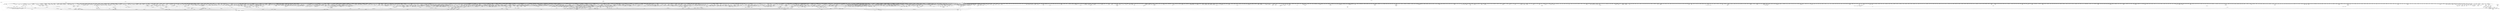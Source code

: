 digraph kerncollapsed {
    "__raw_spin_lock_irqsave.constprop.0_2" [color="black"];
    "__remove_hrtimer" [color="black"];
    "__rb_erase_color" [color="black"];
    "igrab" [color="black"];
    "is_valid_gup_args" [color="black"];
    "ktime_get_with_offset" [color="black"];
    "fsnotify_free_mark" [color="black"];
    "flush_tlb_kernel_range" [color="black"];
    "wb_io_lists_populated" [color="black"];
    "membarrier_update_current_mm" [color="black"];
    "super_wake" [color="black"];
    "Indirect call16" [color="black"];
    "__cmpxchg_case_acq_64_1" [color="black"];
    "Indirect call173" [color="black"];
    "__raw_spin_unlock_irqrestore_3" [color="black"];
    "sub_running_bw.isra.0" [color="black"];
    "rpm_check_suspend_allowed" [color="black"];
    "finish_wait" [color="black"];
    "__count_vm_events_2" [color="black"];
    "isolation_suitable.isra.0" [color="black"];
    "__hrtimer_next_event_base.constprop.0" [color="black"];
    "d_flags_for_inode" [color="black"];
    "__raw_spin_lock.constprop.0" [color="black"];
    "__raw_spin_lock_34" [color="black"];
    "dl_task_is_earliest_deadline" [color="black"];
    "anon_vma_interval_tree_iter_first" [color="black"];
    "__page_set_anon_rmap" [color="black"];
    "inc_rlimit_ucounts" [color="black"];
    "__kern_my_cpu_offset_77" [color="black"];
    "mas_wr_walk_index.isra.0" [color="black"];
    "pm_runtime_get_noresume" [color="black"];
    "__wb_update_bandwidth.constprop.0" [color="black"];
    "node_page_state_add" [color="black"];
    "clear_buddies.isra.0" [color="black"];
    "mapping_shrinkable_2" [color="black"];
    "get_pfnblock_flags_mask" [color="black"];
    "do_raw_spin_lock_116" [color="black"];
    "tk_clock_read" [color="black"];
    "expand" [color="black"];
    "mas_descend" [color="black"];
    "xas_not_node" [color="black"];
    "io_prep_async_work" [color="black"];
    "timer_delete_hook" [color="black"];
    "tlb_flush_1" [color="black"];
    "errseq_sample" [color="black"];
    "Indirect call187" [color="black"];
    "pm_qos_read_value" [color="black"];
    "redirty_tail_locked" [color="black"];
    "__radix_tree_lookup" [color="black"];
    "xas_retry" [color="black"];
    "sched_post_fork" [color="black"];
    "__udelay" [color="black"];
    "mas_prev" [color="black"];
    "Indirect call86" [color="black"];
    "__irq_get_desc_lock" [color="black"];
    "futex_q_unlock" [color="black"];
    "get_state_synchronize_rcu_full" [color="black"];
    "mas_next_setup.constprop.0" [color="black"];
    "__raw_spin_lock_14" [color="black"];
    "sched_clock_noinstr" [color="black"];
    "__task_will_free_mem" [color="black"];
    "rb_prev" [color="black"];
    "__lock_task_sighand" [color="black"];
    "rb_erase" [color="black"];
    "__kern_my_cpu_offset_83" [color="black"];
    "io_put_kbuf_comp.isra.0" [color="black"];
    "__cmpxchg_case_mb_32_13" [color="black"];
    "_compound_head" [color="black"];
    "calc_delta_fair" [color="black"];
    "hrtimer_cancel" [color="black"];
    "__set_task_comm" [color="black"];
    "do_raw_spin_lock_37" [color="black"];
    "skb_header_cloned" [color="black"];
    "system_supports_address_auth_1" [color="black"];
    "kmem_valid_obj" [color="black"];
    "mas_max_gap" [color="black"];
    "add_device_randomness" [color="black"];
    "pte_offset_kernel.isra.0" [color="black"];
    "mtree_load" [color="black"];
    "Indirect call111" [color="black"];
    "do_raw_spin_lock_93" [color="black"];
    "__irq_domain_activate_irq" [color="black"];
    "cpu_util_cfs" [color="black"];
    "__kern_my_cpu_offset_22" [color="black"];
    "clear_siginfo" [color="black"];
    "rt_mutex_proxy_unlock" [color="black"];
    "__cmpxchg_case_mb_32_5" [color="black"];
    "arch_local_irq_restore" [color="black"];
    "zone_watermark_fast.constprop.0" [color="black"];
    "rcu_seq_end" [color="black"];
    "local_bh_enable" [color="black"];
    "__kern_my_cpu_offset_6" [color="black"];
    "kthread_probe_data" [color="black"];
    "printk_parse_prefix" [color="black"];
    "mas_walk" [color="black"];
    "irq_to_desc" [color="black"];
    "flush_tlb_mm" [color="black"];
    "ptep_clear_flush" [color="black"];
    "__prepare_to_swait" [color="black"];
    "defer_console_output" [color="black"];
    "vma_needs_dirty_tracking" [color="black"];
    "add_nr_running" [color="black"];
    "do_raw_spin_lock_99" [color="black"];
    "sig_handler_ignored" [color="black"];
    "put_prev_task" [color="black"];
    "aio_nr_sub" [color="black"];
    "strcpy" [color="black"];
    "test_ti_thread_flag_17" [color="black"];
    "llist_reverse_order" [color="black"];
    "inode_io_list_move_locked" [color="black"];
    "resched_curr" [color="black"];
    "list_splice" [color="black"];
    "tty_driver_name" [color="black"];
    "req_set_fail" [color="black"];
    "radix_tree_next_chunk" [color="black"];
    "arch_asym_cpu_priority" [color="black"];
    "__raw_spin_lock_irq_34" [color="black"];
    "ktime_get_coarse_real_ts64" [color="black"];
    "__var_waitqueue" [color="black"];
    "raw_spin_rq_lock_1" [color="black"];
    "__raw_spin_lock_irq_17" [color="black"];
    "cpumask_next_and" [color="black"];
    "__hlist_del" [color="black"];
    "__init_rwsem" [color="black"];
    "folio_isolate_lru" [color="black"];
    "set_area_direct_map" [color="black"];
    "Indirect call183" [color="black"];
    "flush_tlb_mm_1" [color="black"];
    "get_state_synchronize_rcu" [color="black"];
    "__anon_inode_getfd" [color="black"];
    "folio_nr_pages" [color="black"];
    "lockref_put_return" [color="black"];
    "queued_read_unlock.constprop.0_2" [color="black"];
    "init_completion" [color="black"];
    "pcpu_chunk_refresh_hint" [color="black"];
    "d_ancestor" [color="black"];
    "Indirect call158" [color="black"];
    "inode_add_lru" [color="black"];
    "__raw_spin_lock_63" [color="black"];
    "read_sanitised_ftr_reg" [color="black"];
    "__cmpxchg_case_mb_32.constprop.0" [color="black"];
    "io_acct_cancel_pending_work" [color="black"];
    "mab_set_b_end" [color="black"];
    "set_pfnblock_flags_mask" [color="black"];
    "Indirect call39" [color="black"];
    "xas_next_offset" [color="black"];
    "account_pipe_buffers" [color="black"];
    "do_raw_spin_lock_35" [color="black"];
    "__cmpxchg_case_acq_32.constprop.0_18" [color="black"];
    "Indirect call129" [color="black"];
    "arch_timer_evtstrm_available" [color="black"];
    "dput_to_list" [color="black"];
    "is_bad_inode" [color="black"];
    "__raw_spin_lock_16" [color="black"];
    "__bitmap_set" [color="black"];
    "xas_result" [color="black"];
    "Indirect call161" [color="black"];
    "timekeeping_get_ns" [color="black"];
    "task_will_free_mem" [color="black"];
    "req_ref_put_and_test" [color="black"];
    "futex_top_waiter" [color="black"];
    "pm_runtime_put_noidle_2" [color="black"];
    "__cmpxchg_case_mb_64_7" [color="black"];
    "ma_slots" [color="black"];
    "__raw_spin_lock_irq_1" [color="black"];
    "do_raw_spin_lock_88" [color="black"];
    "pcpu_find_block_fit" [color="black"];
    "skb_header_pointer_2" [color="black"];
    "vma_interval_tree_iter_next" [color="black"];
    "timerqueue_iterate_next" [color="black"];
    "page_ref_dec_and_test_1" [color="black"];
    "Indirect call62" [color="black"];
    "__percpu_add_case_32" [color="black"];
    "unhash_mnt" [color="black"];
    "synchronize_rcu.part.0" [color="black"];
    "first_online_pgdat" [color="black"];
    "Indirect call104" [color="black"];
    "Indirect call89" [color="black"];
    "__raw_spin_lock_irqsave_1" [color="black"];
    "__attach_to_pi_owner" [color="black"];
    "list_del_3" [color="black"];
    "strncmp" [color="black"];
    "mod_node_state" [color="black"];
    "_prb_commit" [color="black"];
    "do_raw_spin_lock_117" [color="black"];
    "__bitmap_equal" [color="black"];
    "fpsimd_save_state" [color="black"];
    "fd_install" [color="black"];
    "__raw_spin_lock_irq_21" [color="black"];
    "override_creds" [color="black"];
    "fpsimd_save" [color="black"];
    "Indirect call164" [color="black"];
    "next_signal" [color="black"];
    "__cmpxchg_case_acq_32.constprop.0_7" [color="black"];
    "__wake_up_parent" [color="black"];
    "security_sock_rcv_skb" [color="black"];
    "sock_inuse_add" [color="black"];
    "req_set_fail_3" [color="black"];
    "fasync_insert_entry" [color="black"];
    "io_wq_worker_running" [color="black"];
    "rt_mutex_futex_trylock" [color="black"];
    "Indirect call1" [color="black"];
    "folio_size" [color="black"];
    "get_cred_1" [color="black"];
    "compaction_zonelist_suitable" [color="black"];
    "list_del_2" [color="black"];
    "folio_total_mapcount" [color="black"];
    "Indirect call179" [color="black"];
    "prb_reserve_in_last" [color="black"];
    "__raw_spin_lock_3" [color="black"];
    "__mutex_trylock" [color="black"];
    "find_next_and_bit" [color="black"];
    "update_rt_rq_load_avg" [color="black"];
    "bump_cpu_timer" [color="black"];
    "console_verbose" [color="black"];
    "io_wq_work_match_all" [color="black"];
    "Indirect call50" [color="black"];
    "strcspn" [color="black"];
    "get_work_pwq" [color="black"];
    "__wake_up_common_lock" [color="black"];
    "vma_interval_tree_subtree_search" [color="black"];
    "arch_local_irq_save_2" [color="black"];
    "srcu_funnel_exp_start" [color="black"];
    "Indirect call10" [color="black"];
    "radix_tree_iter_tag_clear" [color="black"];
    "io_cancel_ctx_cb" [color="black"];
    "__cmpxchg_case_mb_64_4" [color="black"];
    "arch_get_random_seed_longs" [color="black"];
    "skb_checksum" [color="black"];
    "fatal_signal_pending_6" [color="black"];
    "posixtimer_rearm" [color="black"];
    "freezing_slow_path" [color="black"];
    "__free_one_page" [color="black"];
    "Indirect call165" [color="black"];
    "Indirect call93" [color="black"];
    "rcu_cblist_init" [color="black"];
    "idr_find" [color="black"];
    "attach_pid" [color="black"];
    "rwsem_read_trylock" [color="black"];
    "test_tsk_need_resched" [color="black"];
    "smp_call_function" [color="black"];
    "__raw_spin_unlock_irqrestore_21" [color="black"];
    "Indirect call82" [color="black"];
    "__raw_spin_lock_irqsave_7" [color="black"];
    "__sw_hweight64" [color="black"];
    "percpu_ref_get_many.constprop.0" [color="black"];
    "find_lock_later_rq" [color="black"];
    "__skb_header_pointer" [color="black"];
    "folio_lruvec_relock_irq.constprop.0" [color="black"];
    "fetch_robust_entry" [color="black"];
    "rcu_poll_gp_seq_start_unlocked" [color="black"];
    "rcu_stall_is_suppressed" [color="black"];
    "lock_parent" [color="black"];
    "do_raw_spin_lock_69" [color="black"];
    "ttwu_do_activate.constprop.0" [color="black"];
    "copy_thread" [color="black"];
    "__raw_spin_lock_irq_18" [color="black"];
    "__raw_spin_lock_irqsave_52" [color="black"];
    "zone_page_state_snapshot.constprop.0" [color="black"];
    "__kern_my_cpu_offset_37" [color="black"];
    "mas_store_prealloc.part.0" [color="black"];
    "xas_set_order.part.0" [color="black"];
    "test_ti_thread_flag_7" [color="black"];
    "virt_to_slab" [color="black"];
    "set_ti_thread_flag_5" [color="black"];
    "noop_dirty_folio" [color="black"];
    "__mutex_remove_waiter" [color="black"];
    "__set_fixmap" [color="black"];
    "do_raw_spin_lock_87" [color="black"];
    "timespec64_equal" [color="black"];
    "do_raw_spin_lock_80" [color="black"];
    "set_load_weight" [color="black"];
    "mte_zero_clear_page_tags" [color="black"];
    "__raw_write_lock_irq_1" [color="black"];
    "hlist_bl_unlock" [color="black"];
    "__cmpxchg_case_acq_32.constprop.0_10" [color="black"];
    "__kern_my_cpu_offset_29" [color="black"];
    "__raw_spin_unlock_irqrestore.constprop.0_1" [color="black"];
    "do_raw_spin_lock_118" [color="black"];
    "kthread_data" [color="black"];
    "double_rq_lock" [color="black"];
    "page_ref_inc_4" [color="black"];
    "__percpu_add_case_32_2" [color="black"];
    "skip_atoi" [color="black"];
    "__kern_my_cpu_offset_16" [color="black"];
    "audit_mark_compare" [color="black"];
    "__raw_spin_lock_62" [color="black"];
    "Indirect call142" [color="black"];
    "test_and_set_bit_lock.constprop.0" [color="black"];
    "Indirect call14" [color="black"];
    "percpu_ref_put_many" [color="black"];
    "do_raw_spin_lock_83" [color="black"];
    "mas_next_range" [color="black"];
    "Indirect call206" [color="black"];
    "_compound_head_4" [color="black"];
    "__raw_spin_lock_4" [color="black"];
    "pm_runtime_autosuspend_expiration" [color="black"];
    "folio_mapped_1" [color="black"];
    "__page_cache_release" [color="black"];
    "dev_xmit_recursion_dec" [color="black"];
    "get_mm_exe_file" [color="black"];
    "find_next_bit_6" [color="black"];
    "Indirect call117" [color="black"];
    "__raw_spin_unlock_irq_6" [color="black"];
    "find_next_bit_13" [color="black"];
    "__raw_spin_unlock_irqrestore_6" [color="black"];
    "task_ppid_nr" [color="black"];
    "kernfs_should_drain_open_files" [color="black"];
    "folio_trylock_1" [color="black"];
    "__cmpxchg_case_acq_32_1" [color="black"];
    "eth_type_vlan" [color="black"];
    "page_try_share_anon_rmap" [color="black"];
    "anon_vma_interval_tree_pre_update_vma" [color="black"];
    "__folio_cancel_dirty" [color="black"];
    "mast_split_data" [color="black"];
    "tag_clear_highpage" [color="black"];
    "__raw_read_lock.constprop.0_1" [color="black"];
    "replace_mark_chunk" [color="black"];
    "new_context" [color="black"];
    "rcu_accelerate_cbs" [color="black"];
    "sock_flag.constprop.0" [color="black"];
    "__raw_spin_lock_irq.constprop.0_1" [color="black"];
    "__xchg_case_acq_64.isra.0" [color="black"];
    "do_raw_spin_lock_41" [color="black"];
    "find_worker_executing_work" [color="black"];
    "task_curr" [color="black"];
    "pcpu_alloc_area" [color="black"];
    "inode_maybe_inc_iversion" [color="black"];
    "__down_trylock_console_sem.constprop.0" [color="black"];
    "__pick_first_entity" [color="black"];
    "pwq_activate_inactive_work" [color="black"];
    "vmf_pte_changed" [color="black"];
    "cpumask_empty_3" [color="black"];
    "capacity_of" [color="black"];
    "sub_rq_bw.isra.0" [color="black"];
    "Indirect call204" [color="black"];
    "__cmpxchg_case_acq_32.constprop.0_8" [color="black"];
    "__pi_memcmp" [color="black"];
    "free_pcppages_bulk" [color="black"];
    "Indirect call56" [color="black"];
    "update_cached_migrate" [color="black"];
    "posix_cpu_timers_exit" [color="black"];
    "sched_asym_prefer" [color="black"];
    "count_vm_events" [color="black"];
    "osq_unlock" [color="black"];
    "__raw_spin_lock_49" [color="black"];
    "__timer_delete" [color="black"];
    "pm_ops_is_empty" [color="black"];
    "no_blink" [color="black"];
    "__skb_checksum" [color="black"];
    "Indirect call180" [color="black"];
    "kmsg_dump" [color="black"];
    "is_software_node" [color="black"];
    "skb_orphan_1" [color="black"];
    "__printk_safe_exit" [color="black"];
    "radix_tree_load_root" [color="black"];
    "fatal_signal_pending" [color="black"];
    "sve_get_vl" [color="black"];
    "sk_memory_allocated_sub" [color="black"];
    "zone_page_state_add" [color="black"];
    "gup_signal_pending" [color="black"];
    "__raw_spin_lock_21" [color="black"];
    "pfn_swap_entry_to_page" [color="black"];
    "Indirect call198" [color="black"];
    "Indirect call33" [color="black"];
    "do_raw_spin_lock_3" [color="black"];
    "__kern_my_cpu_offset_89" [color="black"];
    "io_fill_cqe_aux" [color="black"];
    "mas_split_final_node.isra.0" [color="black"];
    "__kern_my_cpu_offset_18" [color="black"];
    "arch_local_irq_save_7" [color="black"];
    "is_subdir" [color="black"];
    "__kern_my_cpu_offset_61" [color="black"];
    "files_lookup_fd_raw" [color="black"];
    "compaction_free" [color="black"];
    "__cmpxchg_case_acq_32.constprop.0_12" [color="black"];
    "__lock_parent" [color="black"];
    "irq_get_irq_data" [color="black"];
    "__set_close_on_exec.isra.0" [color="black"];
    "Indirect call75" [color="black"];
    "__kern_my_cpu_offset_79" [color="black"];
    "io_req_defer_failed" [color="black"];
    "Indirect call12" [color="black"];
    "list_splice_tail_init" [color="black"];
    "dev_bus_name" [color="black"];
    "rcu_segcblist_add_len" [color="black"];
    "netlink_has_listeners" [color="black"];
    "timerqueue_del" [color="black"];
    "desc_make_reusable" [color="black"];
    "Indirect call55" [color="black"];
    "__d_drop" [color="black"];
    "radix_tree_tag_get" [color="black"];
    "xa_find" [color="black"];
    "io_cqe_cache_refill" [color="black"];
    "Indirect call112" [color="black"];
    "__raw_spin_lock_irqsave.constprop.0_7" [color="black"];
    "pageblock_pfn_to_page" [color="black"];
    "__percpu_add_case_64.constprop.0_1" [color="black"];
    "list_del_1" [color="black"];
    "pfn_is_map_memory" [color="black"];
    "Indirect call69" [color="black"];
    "pm_runtime_deactivate_timer" [color="black"];
    "_raw_spin_rq_lock_irqsave" [color="black"];
    "__rt_mutex_slowtrylock" [color="black"];
    "to_kthread" [color="black"];
    "filemap_release_folio" [color="black"];
    "jiffies_to_msecs" [color="black"];
    "read_seqbegin_or_lock" [color="black"];
    "cpumask_weight" [color="black"];
    "allow_write_access" [color="black"];
    "signal_set_stop_flags" [color="black"];
    "dl_clear_overload.part.0" [color="black"];
    "__wake_up_sync_key" [color="black"];
    "__raw_spin_unlock_irqrestore_17" [color="black"];
    "task_set_jobctl_pending" [color="black"];
    "posix_cputimers_group_init" [color="black"];
    "siginfo_layout" [color="black"];
    "pcpu_block_update" [color="black"];
    "Indirect call25" [color="black"];
    "_copy_from_user.constprop.0_2" [color="black"];
    "do_raw_spin_lock_63" [color="black"];
    "Indirect call15" [color="black"];
    "skb_zcopy_downgrade_managed" [color="black"];
    "pte_to_swp_entry_2" [color="black"];
    "freezing" [color="black"];
    "Indirect call103" [color="black"];
    "clear_page" [color="black"];
    "vmalloc_to_page" [color="black"];
    "__raw_spin_lock_irq" [color="black"];
    "do_raw_spin_lock_44" [color="black"];
    "Indirect call172" [color="black"];
    "ma_pivots" [color="black"];
    "d_walk" [color="black"];
    "__pfn_to_section" [color="black"];
    "rcu_segcblist_accelerate" [color="black"];
    "__cmpxchg_case_acq_32.constprop.0" [color="black"];
    "__anon_vma_interval_tree_subtree_search" [color="black"];
    "iov_iter_revert" [color="black"];
    "__kern_my_cpu_offset_51" [color="black"];
    "Indirect call108" [color="black"];
    "arm64_kernel_unmapped_at_el0_3" [color="black"];
    "rcu_segcblist_enqueue" [color="black"];
    "Indirect call133" [color="black"];
    "__raw_spin_unlock_irqrestore_38" [color="black"];
    "__dl_sub" [color="black"];
    "__wake_up" [color="black"];
    "io_poll_add_hash" [color="black"];
    "__mod_node_page_state" [color="black"];
    "__hrtimer_get_next_event" [color="black"];
    "__kern_my_cpu_offset_133" [color="black"];
    "__set_open_fd" [color="black"];
    "compound_order_1" [color="black"];
    "kernfs_release_file.part.0.isra.0" [color="black"];
    "wakeup_source_deactivate" [color="black"];
    "inode_to_bdi" [color="black"];
    "wp_page_reuse" [color="black"];
    "io_poll_remove_entry" [color="black"];
    "Indirect call162" [color="black"];
    "__raw_spin_unlock_irqrestore.constprop.0_2" [color="black"];
    "futex_hash" [color="black"];
    "invalid_mkclean_vma" [color="black"];
    "mnt_set_mountpoint" [color="black"];
    "mapping_allow_writable" [color="black"];
    "__zone_watermark_ok" [color="black"];
    "set_page_dirty" [color="black"];
    "get_next_ino" [color="black"];
    "ttwu_queue_wakelist" [color="black"];
    "rcu_poll_gp_seq_end_unlocked" [color="black"];
    "move_linked_works" [color="black"];
    "__mutex_init" [color="black"];
    "inode_lru_list_del" [color="black"];
    "arm_timer" [color="black"];
    "__cmpxchg_case_acq_64" [color="black"];
    "Indirect call54" [color="black"];
    "__kern_my_cpu_offset_42" [color="black"];
    "_prb_read_valid" [color="black"];
    "arm64_kernel_unmapped_at_el0_4" [color="black"];
    "need_seqretry" [color="black"];
    "__d_instantiate" [color="black"];
    "__list_del_entry_2" [color="black"];
    "task_pid_vnr" [color="black"];
    "timer_delete_sync" [color="black"];
    "percpu_counter_set" [color="black"];
    "__cmpxchg_case_mb_32_4" [color="black"];
    "check_stable_address_space" [color="black"];
    "strchr" [color="black"];
    "access_ok_29" [color="black"];
    "count_vm_events_2" [color="black"];
    "futex_get_value_locked" [color="black"];
    "tick_get_wakeup_device" [color="black"];
    "io_poll_find.constprop.0" [color="black"];
    "get_data" [color="black"];
    "fsnotify_handle_inode_event.isra.0" [color="black"];
    "will_become_orphaned_pgrp" [color="black"];
    "vm_commit_limit" [color="black"];
    "nsec_to_clock_t" [color="black"];
    "__peernet2id" [color="black"];
    "hlist_del_init_2" [color="black"];
    "Indirect call63" [color="black"];
    "task_clear_jobctl_trapping" [color="black"];
    "try_to_take_rt_mutex" [color="black"];
    "rb_first" [color="black"];
    "__raw_spin_unlock_irqrestore_15" [color="black"];
    "do_raw_spin_lock_73" [color="black"];
    "__raw_spin_lock_irqsave_5" [color="black"];
    "xas_find_marked" [color="black"];
    "pcpu_update_empty_pages" [color="black"];
    "auditd_test_task" [color="black"];
    "clear_ti_thread_flag_4" [color="black"];
    "pcpu_next_md_free_region" [color="black"];
    "compound_order_2" [color="black"];
    "rcu_segcblist_first_pend_cb" [color="black"];
    "__xchg_case_mb_32.constprop.0" [color="black"];
    "io_req_complete_defer" [color="black"];
    "do_softirq" [color="black"];
    "netdev_start_xmit" [color="black"];
    "update_rq_clock" [color="black"];
    "_compound_head_5" [color="black"];
    "task_sigpending_1" [color="black"];
    "decay_load" [color="black"];
    "list_del_init_7" [color="black"];
    "find_next_bit.constprop.0_7" [color="black"];
    "memcg_charge_kernel_stack.part.0" [color="black"];
    "__percpu_add_case_64_3" [color="black"];
    "debug_locks_off" [color="black"];
    "__cmpxchg_case_mb_32_6" [color="black"];
    "mte_set_pivot" [color="black"];
    "get_page" [color="black"];
    "percpu_counter_dec" [color="black"];
    "pcpu_page_idx" [color="black"];
    "task_fits_cpu" [color="black"];
    "__list_del_entry_1" [color="black"];
    "__rb_rotate_set_parents" [color="black"];
    "Indirect call11" [color="black"];
    "lru_note_cost_refault" [color="black"];
    "__raw_spin_lock_irqsave_18" [color="black"];
    "count_vm_event_1" [color="black"];
    "mte_parent_slot" [color="black"];
    "find_suitable_fallback" [color="black"];
    "page_ref_dec_and_test_2" [color="black"];
    "__cmpxchg_case_acq_32.constprop.0_19" [color="black"];
    "__cmpwait_case_32_1" [color="black"];
    "get_group_info.isra.0" [color="black"];
    "cpu_clock_sample" [color="black"];
    "device_pm_check_callbacks" [color="black"];
    "mas_is_err" [color="black"];
    "Indirect call24" [color="black"];
    "__kern_my_cpu_offset_54" [color="black"];
    "__count_vm_events_3" [color="black"];
    "__skb_flow_get_ports" [color="black"];
    "global_dirtyable_memory" [color="black"];
    "do_raw_spin_lock_38" [color="black"];
    "plist_del" [color="black"];
    "folio_evictable" [color="black"];
    "queued_write_lock.constprop.0_1" [color="black"];
    "put_cpu_fpsimd_context" [color="black"];
    "Indirect call115" [color="black"];
    "____core____" [color="kernel"];
    "desc_read_finalized_seq" [color="black"];
    "do_raw_spin_lock_67" [color="black"];
    "irq_enable" [color="black"];
    "tty_update_time" [color="black"];
    "__kern_my_cpu_offset_71" [color="black"];
    "__page_dup_rmap.constprop.0" [color="black"];
    "fill_contig_page_info" [color="black"];
    "internal_add_timer" [color="black"];
    "__disable_irq" [color="black"];
    "compact_lock_irqsave" [color="black"];
    "vma_iter_config" [color="black"];
    "rt_mutex_setprio" [color="black"];
    "__raw_spin_lock_irqsave_25" [color="black"];
    "timer_reduce" [color="black"];
    "get_sd_balance_interval" [color="black"];
    "__cmpwait_case_32" [color="black"];
    "pmd_set_huge" [color="black"];
    "io_put_kbuf" [color="black"];
    "__raw_spin_lock_irqsave_23" [color="black"];
    "to_desc" [color="black"];
    "Indirect call8" [color="black"];
    "access_ok_2" [color="black"];
    "percpu_counter_add" [color="black"];
    "vma_interval_tree_augment_propagate" [color="black"];
    "unlock_task_sighand.isra.0_1" [color="black"];
    "data_push_tail" [color="black"];
    "num_other_online_cpus" [color="black"];
    "__mod_zone_page_state" [color="black"];
    "set_ptes.constprop.0.isra.0_1" [color="black"];
    "__raw_spin_lock_irq_7" [color="black"];
    "__raw_spin_lock_irqsave_6" [color="black"];
    "clear_inode" [color="black"];
    "__dl_clear_params" [color="black"];
    "folio_anon_vma" [color="black"];
    "__cmpxchg_case_acq_32.constprop.0_15" [color="black"];
    "do_raw_spin_lock_57" [color="black"];
    "__kern_my_cpu_offset_26" [color="black"];
    "bit_waitqueue" [color="black"];
    "do_softirq_own_stack" [color="black"];
    "__raw_spin_lock_52" [color="black"];
    "mas_wr_new_end" [color="black"];
    "PageMovable" [color="black"];
    "__kern_my_cpu_offset_74" [color="black"];
    "access_ok_14" [color="black"];
    "find_next_bit_7" [color="black"];
    "Indirect call100" [color="black"];
    "__raw_spin_lock_46" [color="black"];
    "find_buddy_page_pfn" [color="black"];
    "tty_termios_input_baud_rate" [color="black"];
    "Indirect call144" [color="black"];
    "cpu_timer_dequeue" [color="black"];
    "Indirect call170" [color="black"];
    "skb_zcopy" [color="black"];
    "__mnt_want_write" [color="black"];
    "count_vm_events_1" [color="black"];
    "mas_start" [color="black"];
    "space_used" [color="black"];
    "domain_dirty_limits" [color="black"];
    "call_function_single_prep_ipi" [color="black"];
    "__percpu_add_case_64_6" [color="black"];
    "__percpu_add_case_64.constprop.0" [color="black"];
    "arch_get_random_longs" [color="black"];
    "__cmpxchg_case_acq_32_2" [color="black"];
    "arch_local_irq_disable_2" [color="black"];
    "net_eq_idr" [color="black"];
    "__to_kthread" [color="black"];
    "mutex_spin_on_owner" [color="black"];
    "ksize" [color="black"];
    "__add_wait_queue" [color="black"];
    "update_sd_lb_stats" [color="black"];
    "test_taint" [color="black"];
    "raw_spin_rq_unlock_irqrestore" [color="black"];
    "can_set_direct_map" [color="black"];
    "rcu_segcblist_advance" [color="black"];
    "pagefault_enable_2" [color="black"];
    "__raw_spin_lock_irq_26" [color="black"];
    "this_cpu_has_cap" [color="black"];
    "flush_dcache_page" [color="black"];
    "__skb_fill_page_desc" [color="black"];
    "Indirect call130" [color="black"];
    "inc_tlb_flush_pending" [color="black"];
    "_atomic_dec_and_lock" [color="black"];
    "update_curr" [color="black"];
    "kernfs_next_descendant_post" [color="black"];
    "find_next_zero_bit" [color="black"];
    "__raw_spin_unlock_irq_30" [color="black"];
    "find_next_bit_11" [color="black"];
    "rcu_is_cpu_rrupt_from_idle" [color="black"];
    "__raw_spin_lock_15" [color="black"];
    "__finalize_skb_around" [color="black"];
    "check_preempt_curr" [color="black"];
    "lazy_max_pages" [color="black"];
    "wake_up_klogd" [color="black"];
    "__wait_for_common" [color="black"];
    "console_srcu_read_lock" [color="black"];
    "Indirect call2" [color="black"];
    "blake2s.constprop.0" [color="black"];
    "list_del_init_8" [color="black"];
    "__fprop_add_percpu_max" [color="black"];
    "prepare_alloc_pages.constprop.0" [color="black"];
    "test_ti_thread_flag_1" [color="black"];
    "vma_fs_can_writeback" [color="black"];
    "d_find_any_alias" [color="black"];
    "cpumask_any_distribute" [color="black"];
    "Indirect call96" [color="black"];
    "__count_vm_events" [color="black"];
    "percpu_ref_noop_confirm_switch" [color="black"];
    "futex_cmpxchg_value_locked" [color="black"];
    "wakeup_kcompactd" [color="black"];
    "Indirect call91" [color="black"];
    "ktime_get_mono_fast_ns" [color="black"];
    "rcu_is_watching" [color="black"];
    "__raw_spin_unlock_irq_25" [color="black"];
    "pte_mkdirty" [color="black"];
    "system_supports_mte" [color="black"];
    "fsnotify_grab_connector" [color="black"];
    "zone_watermark_ok" [color="black"];
    "_find_next_or_bit" [color="black"];
    "d_path" [color="black"];
    "prep_compound_page" [color="black"];
    "smp_call_function_many" [color="black"];
    "arch_teardown_dma_ops" [color="black"];
    "folio_not_mapped" [color="black"];
    "peernet2id" [color="black"];
    "fsnotify_update_flags" [color="black"];
    "task_work_cancel_match" [color="black"];
    "__lock_timer" [color="black"];
    "arch_local_irq_enable_2" [color="black"];
    "page_vma_mapped_walk_done_1" [color="black"];
    "Indirect call67" [color="black"];
    "folio_invalidate" [color="black"];
    "update_misfit_status" [color="black"];
    "list_del_init_5" [color="black"];
    "tty_audit_fork" [color="black"];
    "copy_highpage" [color="black"];
    "page_ref_inc_1" [color="black"];
    "mnt_get_count" [color="black"];
    "__raw_spin_lock_irqsave" [color="black"];
    "cpumask_and.isra.0_1" [color="black"];
    "attach_task" [color="black"];
    "__raw_spin_lock_irq_3" [color="black"];
    "__raw_spin_lock_5" [color="black"];
    "__kern_my_cpu_offset_67" [color="black"];
    "clear_bit_unlock.constprop.0" [color="black"];
    "rcu_segcblist_ready_cbs" [color="black"];
    "__raw_spin_lock" [color="black"];
    "ktime_get_real_seconds" [color="black"];
    "do_raw_spin_lock_15" [color="black"];
    "xas_next_entry" [color="black"];
    "__skb_zcopy_downgrade_managed" [color="black"];
    "oom_badness" [color="black"];
    "__reset_isolation_pfn" [color="black"];
    "__raw_spin_lock_irq_35" [color="black"];
    "Indirect call76" [color="black"];
    "update_blocked_averages" [color="black"];
    "__raw_write_lock_irq.constprop.0" [color="black"];
    "update_dl_migration" [color="black"];
    "io_wq_get_acct" [color="black"];
    "Indirect call68" [color="black"];
    "Indirect call166" [color="black"];
    "mod_zone_state" [color="black"];
    "__srcu_read_unlock" [color="black"];
    "clear_ti_thread_flag" [color="black"];
    "active_load_balance_cpu_stop" [color="black"];
    "update_pm_runtime_accounting" [color="black"];
    "__cmpxchg_case_rel_32" [color="black"];
    "cleanup_timerqueue" [color="black"];
    "__balance_callbacks" [color="black"];
    "arch_smp_send_reschedule" [color="black"];
    "find_task_by_pid_ns" [color="black"];
    "__raw_read_lock.constprop.0_5" [color="black"];
    "strnlen" [color="black"];
    "folio_mapping" [color="black"];
    "do_raw_spin_lock_28" [color="black"];
    "mab_calc_split" [color="black"];
    "__raw_spin_lock_irqsave_50" [color="black"];
    "sched_clock_cpu" [color="black"];
    "__fsnotify_recalc_mask" [color="black"];
    "__iget" [color="black"];
    "Indirect call208" [color="black"];
    "cpu_util_cfs_boost" [color="black"];
    "steal_suitable_fallback" [color="black"];
    "mte_dead_walk" [color="black"];
    "arch_local_irq_save_1" [color="black"];
    "_compound_head_2" [color="black"];
    "bstats_update" [color="black"];
    "skb_zcopy_clear" [color="black"];
    "do_raw_spin_lock_6" [color="black"];
    "next_online_pgdat" [color="black"];
    "fatal_signal_pending_1" [color="black"];
    "Indirect call147" [color="black"];
    "__dev_fwnode" [color="black"];
    "__kmem_obj_info" [color="black"];
    "Indirect call80" [color="black"];
    "ptrauth_keys_install_user" [color="black"];
    "fprop_fraction_percpu" [color="black"];
    "mas_next_sibling" [color="black"];
    "__remove_shared_vm_struct.constprop.0" [color="black"];
    "__raw_spin_trylock_1" [color="black"];
    "compaction_defer_reset" [color="black"];
    "Indirect call176" [color="black"];
    "__raw_spin_unlock_irqrestore_37" [color="black"];
    "propagation_next" [color="black"];
    "__raw_spin_unlock_irq_5" [color="black"];
    "list_move_1" [color="black"];
    "lru_deactivate_file_fn" [color="black"];
    "__bitmap_clear" [color="black"];
    "cpudl_heapify_up" [color="black"];
    "__raw_write_lock.constprop.0_1" [color="black"];
    "posix_cpu_timer_rearm" [color="black"];
    "__cmpxchg_case_acq_32.constprop.0_16" [color="black"];
    "__io_acct_run_queue" [color="black"];
    "__bitmap_intersects" [color="black"];
    "init_multi_vma_prep" [color="black"];
    "extract_entropy.constprop.0" [color="black"];
    "do_raw_spin_lock_23" [color="black"];
    "__raw_spin_trylock_5" [color="black"];
    "mmgrab_2" [color="black"];
    "__cmpxchg_case_acq_32.constprop.0_13" [color="black"];
    "need_active_balance" [color="black"];
    "update_load_avg" [color="black"];
    "select_collect2" [color="black"];
    "do_raw_spin_lock.constprop.0_14" [color="black"];
    "mas_rewalk_if_dead" [color="black"];
    "__raw_spin_lock_irq_19" [color="black"];
    "__percpu_add_case_64.constprop.0_3" [color="black"];
    "next_zone" [color="black"];
    "rcu_segcblist_entrain" [color="black"];
    "Indirect call152" [color="black"];
    "arch_local_irq_save_3" [color="black"];
    "Indirect call92" [color="black"];
    "Indirect call118" [color="black"];
    "pid_nr_ns" [color="black"];
    "task_sched_runtime" [color="black"];
    "ma_data_end" [color="black"];
    "__raw_spin_lock_irqsave_21" [color="black"];
    "_find_last_bit" [color="black"];
    "mas_find_setup.constprop.0" [color="black"];
    "io_cancel_task_cb" [color="black"];
    "Indirect call109" [color="black"];
    "mapping_unmap_writable" [color="black"];
    "__integrity_iint_find" [color="black"];
    "_find_first_zero_bit" [color="black"];
    "is_vmalloc_addr" [color="black"];
    "__local_bh_enable_ip" [color="black"];
    "__raw_spin_unlock_irq_21" [color="black"];
    "folio_nr_pages_3" [color="black"];
    "__irq_startup" [color="black"];
    "rcu_exp_jiffies_till_stall_check" [color="black"];
    "do_raw_spin_lock_85" [color="black"];
    "__raw_spin_unlock_irq_38" [color="black"];
    "do_signalfd4" [color="black"];
    "workingset_age_nonresident" [color="black"];
    "task_rq_lock" [color="black"];
    "do_raw_spin_lock_18" [color="black"];
    "unreserve_highatomic_pageblock" [color="black"];
    "rcu_poll_gp_seq_start" [color="black"];
    "Indirect call190" [color="black"];
    "__xas_next" [color="black"];
    "propagate_mount_unlock" [color="black"];
    "enqueue_task" [color="black"];
    "system_supports_tlb_range" [color="black"];
    "skb_copy_bits" [color="black"];
    "find_unlink_vmap_area" [color="black"];
    "Indirect call195" [color="black"];
    "mas_leaf_max_gap" [color="black"];
    "__percpu_down_write_trylock" [color="black"];
    "do_raw_spin_lock_36" [color="black"];
    "do_raw_spin_lock_61" [color="black"];
    "put_dec_full8" [color="black"];
    "qdisc_qstats_cpu_qlen_inc" [color="black"];
    "cpu_online_1" [color="black"];
    "do_kernel_restart" [color="black"];
    "skb_frag_ref" [color="black"];
    "mas_ascend" [color="black"];
    "strscpy_pad" [color="black"];
    "Indirect call209" [color="black"];
    "remove_nodes.constprop.0" [color="black"];
    "tlb_flush_mmu_tlbonly_1" [color="black"];
    "audit_gid_comparator" [color="black"];
    "arm64_kernel_unmapped_at_el0_2" [color="black"];
    "task_pid_vnr_1" [color="black"];
    "Indirect call157" [color="black"];
    "Indirect call13" [color="black"];
    "mas_data_end" [color="black"];
    "do_raw_spin_lock_12" [color="black"];
    "addr_to_vb_xa" [color="black"];
    "free_vmap_area_rb_augment_cb_rotate" [color="black"];
    "min_deadline_cb_rotate" [color="black"];
    "Indirect call156" [color="black"];
    "Indirect call22" [color="black"];
    "vma_interval_tree_insert_after" [color="black"];
    "update_cfs_rq_load_avg.isra.0" [color="black"];
    "kmap_atomic_1" [color="black"];
    "raw_spin_rq_trylock" [color="black"];
    "mtree_range_walk" [color="black"];
    "pick_next_task_idle" [color="black"];
    "qdisc_qstats_cpu_backlog_dec" [color="black"];
    "cpus_share_cache" [color="black"];
    "int_sqrt" [color="black"];
    "spin_lock_irqsave_ssp_contention" [color="black"];
    "__raw_spin_lock_irq_11" [color="black"];
    "set_next_task" [color="black"];
    "rcu_start_this_gp" [color="black"];
    "__put_cpu_fpsimd_context" [color="black"];
    "flush_tlb_batched_pending" [color="black"];
    "lowest_in_progress" [color="black"];
    "mas_wr_walk" [color="black"];
    "Indirect call141" [color="black"];
    "Indirect call19" [color="black"];
    "do_raw_spin_lock_97" [color="black"];
    "get_work_pool" [color="black"];
    "memzero_explicit" [color="black"];
    "fprop_reflect_period_percpu.isra.0" [color="black"];
    "__futex_queue" [color="black"];
    "__raw_spin_lock_18" [color="black"];
    "__acct_reclaim_writeback" [color="black"];
    "copy_to_user_page" [color="black"];
    "add_timer" [color="black"];
    "find_next_bit_17" [color="black"];
    "__kern_my_cpu_offset_50" [color="black"];
    "inactive_is_low.constprop.0" [color="black"];
    "memmove" [color="black"];
    "Indirect call196" [color="black"];
    "__printk_safe_enter" [color="black"];
    "__sw_hweight32" [color="black"];
    "do_raw_spin_lock_10" [color="black"];
    "Indirect call97" [color="black"];
    "gfp_pfmemalloc_allowed" [color="black"];
    "zone_page_state_snapshot" [color="black"];
    "Indirect call181" [color="black"];
    "tty_ldisc_close" [color="black"];
    "Indirect call60" [color="black"];
    "cpu_mitigations_off" [color="black"];
    "rt_mutex_init_proxy_locked" [color="black"];
    "lockref_mark_dead" [color="black"];
    "unlock_mount_hash" [color="black"];
    "Indirect call146" [color="black"];
    "__xchg_case_64.constprop.0" [color="black"];
    "netlink_unlock_table" [color="black"];
    "workingset_eviction" [color="black"];
    "anon_vma_interval_tree_post_update_vma" [color="black"];
    "zone_reclaimable_pages" [color="black"];
    "Indirect call116" [color="black"];
    "Indirect call200" [color="black"];
    "migrate_disable" [color="black"];
    "Indirect call154" [color="black"];
    "__wake_up_pollfree" [color="black"];
    "vma_is_secretmem" [color="black"];
    "page_ref_add_1" [color="black"];
    "strscpy" [color="black"];
    "get_cpu_fpsimd_context" [color="black"];
    "Indirect call188" [color="black"];
    "__percpu_add_case_64_1" [color="black"];
    "tick_get_broadcast_device" [color="black"];
    "mod_zone_page_state" [color="black"];
    "check_class_changed" [color="black"];
    "__cmpxchg_case_acq_32.constprop.0_20" [color="black"];
    "page_vma_mapped_walk_done" [color="black"];
    "activate_task" [color="black"];
    "__irq_work_queue_local" [color="black"];
    "__tlb_reset_range" [color="black"];
    "__raw_spin_unlock_irqrestore_14" [color="black"];
    "irq_work_queue" [color="black"];
    "mab_shift_right" [color="black"];
    "folio_size_2" [color="black"];
    "irqd_set.isra.0_1" [color="black"];
    "__cmpxchg_case_acq_32.constprop.0_14" [color="black"];
    "__pi_strlen" [color="black"];
    "_compound_head_7" [color="black"];
    "srcu_get_delay.isra.0" [color="black"];
    "search_cmp_ftr_reg" [color="black"];
    "drain_pages_zone" [color="black"];
    "cpu_online_2" [color="black"];
    "lock_hrtimer_base" [color="black"];
    "task_active_pid_ns" [color="black"];
    "__inode_add_lru" [color="black"];
    "__update_load_avg_cfs_rq" [color="black"];
    "fsnotify_first_mark" [color="black"];
    "gup_must_unshare" [color="black"];
    "__raw_spin_lock_irq.constprop.0_2" [color="black"];
    "tk_xtime.constprop.0" [color="black"];
    "virt_to_folio" [color="black"];
    "__raw_spin_unlock_irq_4" [color="black"];
    "prb_read_valid" [color="black"];
    "arch_local_irq_restore_1" [color="black"];
    "audit_comparator" [color="black"];
    "__raw_spin_lock_26" [color="black"];
    "Indirect call202" [color="black"];
    "fatal_signal_pending_4" [color="black"];
    "no_page_table" [color="black"];
    "Indirect call184" [color="black"];
    "Indirect call9" [color="black"];
    "get_file_2" [color="black"];
    "__enqueue_entity" [color="black"];
    "__percpu_add_case_32_15" [color="black"];
    "Indirect call150" [color="black"];
    "Indirect call34" [color="black"];
    "tlb_gather_mmu_fullmm" [color="black"];
    "Indirect call98" [color="black"];
    "mnt_dec_writers" [color="black"];
    "Indirect call53" [color="black"];
    "__sync_icache_dcache" [color="black"];
    "mast_ascend" [color="black"];
    "get_file_1" [color="black"];
    "rcu_segcblist_extract_done_cbs" [color="black"];
    "stackinfo_on_stack" [color="black"];
    "__smp_call_single_queue" [color="black"];
    "xas_load" [color="black"];
    "__wake_up_locked_key_bookmark" [color="black"];
    "sock_rfree" [color="black"];
    "mas_mab_cp" [color="black"];
    "clear_nonspinnable" [color="black"];
    "__percpu_add_case_64_2" [color="black"];
    "mm_counter" [color="black"];
    "Indirect call46" [color="black"];
    "Indirect call18" [color="black"];
    "__fdget" [color="black"];
    "release_thread" [color="black"];
    "simple_xattr_space" [color="black"];
    "convert_prio" [color="black"];
    "post_alloc_hook" [color="black"];
    "Indirect call21" [color="black"];
    "dl_bw_of" [color="black"];
    "add_wait_queue_exclusive" [color="black"];
    "Indirect call84" [color="black"];
    "Indirect call167" [color="black"];
    "current_wq_worker" [color="black"];
    "kernfs_name_hash" [color="black"];
    "page_move_anon_rmap" [color="black"];
    "wake_up_var" [color="black"];
    "__rpm_get_callback" [color="black"];
    "__cmpxchg_case_acq_32.constprop.0_4" [color="black"];
    "__irq_can_set_affinity" [color="black"];
    "__raw_spin_lock_irq_23" [color="black"];
    "fpsimd_preserve_current_state" [color="black"];
    "lookup_mountpoint" [color="black"];
    "xas_set_mark" [color="black"];
    "pfn_valid_2" [color="black"];
    "timerqueue_add" [color="black"];
    "qdisc_maybe_clear_missed" [color="black"];
    "lru_deactivate_fn" [color="black"];
    "__raw_spin_lock_irq_31" [color="black"];
    "find_next_zero_bit_1" [color="black"];
    "__cmpxchg_case_64.isra.0" [color="black"];
    "__kern_my_cpu_offset_27" [color="black"];
    "Indirect call120" [color="black"];
    "Indirect call163" [color="black"];
    "get_task_mm" [color="black"];
    "osq_wait_next" [color="black"];
    "Indirect call126" [color="black"];
    "prepare_to_swait_event" [color="black"];
    "__bitmap_and" [color="black"];
    "__raw_spin_lock_irqsave_39" [color="black"];
    "cpumask_any_and_distribute" [color="black"];
    "Indirect call121" [color="black"];
    "__wb_calc_thresh" [color="black"];
    "_find_first_bit" [color="black"];
    "__kern_my_cpu_offset_36" [color="black"];
    "do_raw_spin_lock.constprop.0_7" [color="black"];
    "prepare_to_wait_event" [color="black"];
    "arch_local_irq_save_5" [color="black"];
    "__sk_mem_reduce_allocated" [color="black"];
    "mas_parent_type" [color="black"];
    "Indirect call168" [color="black"];
    "clear_ti_thread_flag_3" [color="black"];
    "Indirect call42" [color="black"];
    "rcu_inkernel_boot_has_ended" [color="black"];
    "pud_clear_huge" [color="black"];
    "Indirect call201" [color="black"];
    "do_raw_spin_lock_29" [color="black"];
    "get_arm64_ftr_reg" [color="black"];
    "__raw_spin_unlock_irqrestore_1" [color="black"];
    "do_raw_spin_lock_17" [color="black"];
    "io_is_timeout_noseq" [color="black"];
    "set_next_entity" [color="black"];
    "__raw_spin_lock_6" [color="black"];
    "cpupri_set" [color="black"];
    "percpu_ref_put_many.constprop.0" [color="black"];
    "mutex_can_spin_on_owner" [color="black"];
    "rcu_gpnum_ovf" [color="black"];
    "security_current_getsecid_subj" [color="black"];
    "unlock_page" [color="black"];
    "__kern_my_cpu_offset_49" [color="black"];
    "audit_string_contains_control" [color="black"];
    "find_next_bit_15" [color="black"];
    "find_alive_thread.isra.0" [color="black"];
    "Indirect call107" [color="black"];
    "forward_timer_base" [color="black"];
    "Indirect call35" [color="black"];
    "Indirect call160" [color="black"];
    "Indirect call83" [color="black"];
    "__raw_spin_trylock" [color="black"];
    "__raw_spin_lock_irqsave_32" [color="black"];
    "Indirect call30" [color="black"];
    "clear_ti_thread_flag_6" [color="black"];
    "__get_task_comm" [color="black"];
    "tty_name" [color="black"];
    "do_raw_spin_lock_34" [color="black"];
    "recalc_sigpending_tsk" [color="black"];
    "__mnt_is_readonly" [color="black"];
    "cpu_util.constprop.0" [color="black"];
    "__efistub_caches_clean_inval_pou" [color="black"];
    "io_wq_work_match_item" [color="black"];
    "pcpu_post_unmap_tlb_flush" [color="black"];
    "__task_rq_lock" [color="black"];
    "down_read_trylock" [color="black"];
    "task_call_func" [color="black"];
    "vma_interval_tree_iter_first" [color="black"];
    "drain_pages" [color="black"];
    "__cmpxchg_case_acq_32_3" [color="black"];
    "__io_put_kbuf" [color="black"];
    "cpu_active" [color="black"];
    "list_del_init_3" [color="black"];
    "mas_push_data" [color="black"];
    "__kern_my_cpu_offset_25" [color="black"];
    "ptep_set_access_flags" [color="black"];
    "tty_ldisc_open" [color="black"];
    "mmgrab_1" [color="black"];
    "Indirect call211" [color="black"];
    "should_zap_page" [color="black"];
    "try_release_thread_stack_to_cache" [color="black"];
    "__raw_spin_unlock_irqrestore" [color="black"];
    "__cmpxchg_case_64" [color="black"];
    "ldsem_down_read_trylock" [color="black"];
    "find_next_bit.constprop.0_8" [color="black"];
    "folio_test_uptodate" [color="black"];
    "deny_write_access.isra.0" [color="black"];
    "queued_read_lock_slowpath" [color="black"];
    "xas_start" [color="black"];
    "Indirect call124" [color="black"];
    "mas_safe_pivot" [color="black"];
    "wake_up_bit" [color="black"];
    "mas_bulk_rebalance" [color="black"];
    "cfs_rq_of" [color="black"];
    "Indirect call123" [color="black"];
    "security_d_instantiate" [color="black"];
    "__cmpxchg_case_mb_64_2" [color="black"];
    "__kern_my_cpu_offset_80" [color="black"];
    "timer_wait_running" [color="black"];
    "cd_forget" [color="black"];
    "Indirect call105" [color="black"];
    "copy_page" [color="black"];
    "double_unlock_balance" [color="black"];
    "task_sigpending_2" [color="black"];
    "pagefault_enable_1" [color="black"];
    "hrtimer_start_expires" [color="black"];
    "xas_error.isra.0" [color="black"];
    "Indirect call210" [color="black"];
    "mas_wr_end_piv" [color="black"];
    "pfn_valid_1" [color="black"];
    "__anon_vma_interval_tree_augment_rotate" [color="black"];
    "sched_ttwu_pending" [color="black"];
    "ktime_get_real_ts64" [color="black"];
    "system_supports_generic_auth" [color="black"];
    "device_links_read_lock" [color="black"];
    "__mutex_trylock_common" [color="black"];
    "Indirect call7" [color="black"];
    "__disable_irq_nosync" [color="black"];
    "set_ptes.constprop.0.isra.0" [color="black"];
    "__printk_cpu_sync_put" [color="black"];
    "mas_adopt_children.isra.0" [color="black"];
    "auditsc_get_stamp" [color="black"];
    "proto_memory_pcpu_drain" [color="black"];
    "__raw_spin_trylock_4" [color="black"];
    "pcpu_size_to_slot" [color="black"];
    "Indirect call87" [color="black"];
    "Indirect call139" [color="black"];
    "__kern_my_cpu_offset_134" [color="black"];
    "osq_lock" [color="black"];
    "maybe_mkwrite.isra.0" [color="black"];
    "process_shares_mm" [color="black"];
    "__skb_dequeue_3" [color="black"];
    "eventfd_signal_mask" [color="black"];
    "data_check_size" [color="black"];
    "Indirect call77" [color="black"];
    "get_file.isra.0" [color="black"];
    "fsnotify_put_sb_connectors" [color="black"];
    "security_release_secctx" [color="black"];
    "kill_super_notify" [color="black"];
    "cpu_timer_task_rcu" [color="black"];
    "mab_no_null_split" [color="black"];
    "pagetable_pte_dtor" [color="black"];
    "__irq_disable" [color="black"];
    "Indirect call128" [color="black"];
    "smp_call_function_single" [color="black"];
    "mast_spanning_rebalance.isra.0" [color="black"];
    "check_cb_ovld_locked" [color="black"];
    "posix_cpu_timers_exit_group" [color="black"];
    "try_check_zero" [color="black"];
    "Indirect call4" [color="black"];
    "__bpf_free_used_maps" [color="black"];
    "__cmpxchg_case_8" [color="black"];
    "pcpu_chunk_relocate" [color="black"];
    "do_raw_spin_lock_8" [color="black"];
    "__init_waitqueue_head" [color="black"];
    "is_cpu_allowed" [color="black"];
    "__anon_vma_interval_tree_augment_propagate" [color="black"];
    "__kern_my_cpu_offset_52" [color="black"];
    "folio_trylock_2" [color="black"];
    "__raw_spin_lock_irq_41" [color="black"];
    "irq_work_single" [color="black"];
    "do_raw_spin_lock_31" [color="black"];
    "__raw_spin_unlock_irqrestore_33" [color="black"];
    "init_timer_key" [color="black"];
    "mapping_shrinkable" [color="black"];
    "req_set_fail_4" [color="black"];
    "workingset_test_recent" [color="black"];
    "dev_driver_string" [color="black"];
    "__nr_to_section" [color="black"];
    "Indirect call47" [color="black"];
    "xas_find" [color="black"];
    "vm_unacct_memory_1" [color="black"];
    "Indirect call214" [color="black"];
    "__wait_on_bit" [color="black"];
    "Indirect call189" [color="black"];
    "lock_timer_base" [color="black"];
    "__mnt_drop_write_file" [color="black"];
    "find_mergeable_anon_vma" [color="black"];
    "find_submount" [color="black"];
    "set_tsk_need_resched" [color="black"];
    "do_raw_spin_lock.constprop.0_3" [color="black"];
    "Indirect call65" [color="black"];
    "io_cancel_cb" [color="black"];
    "anon_vma_interval_tree_insert" [color="black"];
    "flush_dcache_folio" [color="black"];
    "mas_state_walk" [color="black"];
    "retain_dentry" [color="black"];
    "llist_del_first" [color="black"];
    "__percpu_add_case_64" [color="black"];
    "mas_find" [color="black"];
    "__percpu_add_case_32_13" [color="black"];
    "flush_signal_handlers" [color="black"];
    "fatal_signal_pending_5" [color="black"];
    "__raw_spin_unlock_irq_19" [color="black"];
    "io_wq_cancel_pending_work" [color="black"];
    "__raw_spin_lock_irq_6" [color="black"];
    "smp_call_function_many_cond" [color="black"];
    "finish_swait" [color="black"];
    "__update_load_avg_se" [color="black"];
    "system_supports_mte_1" [color="black"];
    "set_swapper_pgd" [color="black"];
    "find_lock_task_mm" [color="black"];
    "Indirect call145" [color="black"];
    "io_wq_exit_start" [color="black"];
    "__kern_my_cpu_offset_44" [color="black"];
    "_find_first_and_bit" [color="black"];
    "__dl_update" [color="black"];
    "__percpu_add_case_32_3" [color="black"];
    "__kern_my_cpu_offset_56" [color="black"];
    "is_current_pgrp_orphaned" [color="black"];
    "Indirect call66" [color="black"];
    "copy_from_kernel_nofault" [color="black"];
    "Indirect call57" [color="black"];
    "__kern_my_cpu_offset_28" [color="black"];
    "page_ref_add" [color="black"];
    "__raw_spin_unlock_irq_1" [color="black"];
    "exit_oom_victim" [color="black"];
    "rcu_seq_set_state" [color="black"];
    "select_collect" [color="black"];
    "local_bh_disable" [color="black"];
    "__kern_my_cpu_offset_53" [color="black"];
    "kernfs_get" [color="black"];
    "skb_queue_tail" [color="black"];
    "_compound_head_13" [color="black"];
    "queued_write_lock_slowpath" [color="black"];
    "unmask_irq" [color="black"];
    "raw_spin_rq_lock_nested" [color="black"];
    "Indirect call203" [color="black"];
    "__raw_spin_lock_54" [color="black"];
    "cpu_do_switch_mm" [color="black"];
    "workingset_activation" [color="black"];
    "do_raw_spin_lock_72" [color="black"];
    "sched_cgroup_fork" [color="black"];
    "__kern_my_cpu_offset_23" [color="black"];
    "mod_node_page_state" [color="black"];
    "can_migrate_task" [color="black"];
    "pcpu_block_update_hint_alloc" [color="black"];
    "security_audit_rule_match" [color="black"];
    "test_ti_thread_flag_10" [color="black"];
    "__cmpxchg_case_acq_32.constprop.0_21" [color="black"];
    "llist_add_batch" [color="black"];
    "__raw_spin_unlock_irqrestore_4" [color="black"];
    "fsnotify" [color="black"];
    "lru_move_tail_fn" [color="black"];
    "Indirect call20" [color="black"];
    "__do_set_cpus_allowed" [color="black"];
    "Indirect call88" [color="black"];
    "__raw_spin_lock_41" [color="black"];
    "security_inode_init_security_anon" [color="black"];
    "sock_rmem_free" [color="black"];
    "__d_find_any_alias" [color="black"];
    "xas_init_marks" [color="black"];
    "__msecs_to_jiffies" [color="black"];
    "Indirect call185" [color="black"];
    "Indirect call114" [color="black"];
    "security_sk_free" [color="black"];
    "__xchg_case_mb_64.constprop.0_2" [color="black"];
    "u64_stats_add_2" [color="black"];
    "mas_next_slot" [color="black"];
    "d_lru_del" [color="black"];
    "dcache_clean_pou" [color="black"];
    "__kern_my_cpu_offset_24" [color="black"];
    "fast_dput" [color="black"];
    "do_raw_spin_lock_16" [color="black"];
    "enqueue_timer" [color="black"];
    "__raw_spin_lock_irqsave.constprop.0_1" [color="black"];
    "this_cpu_has_cap.part.0" [color="black"];
    "__raw_write_lock_irq" [color="black"];
    "Indirect call140" [color="black"];
    "lock_mnt_tree" [color="black"];
    "wb_dirty_limits" [color="black"];
    "list_del_4" [color="black"];
    "memblock_search" [color="black"];
    "pgdat_balanced" [color="black"];
    "thread_group_cputime" [color="black"];
    "do_raw_spin_lock_27" [color="black"];
    "desc_make_final" [color="black"];
    "__kern_my_cpu_offset_14" [color="black"];
    "Indirect call26" [color="black"];
    "split_page" [color="black"];
    "recalc_sigpending" [color="black"];
    "cpumask_first" [color="black"];
    "_compound_head_1" [color="black"];
    "__io_disarm_linked_timeout" [color="black"];
    "enqueue_hrtimer.constprop.0" [color="black"];
    "tls_preserve_current_state" [color="black"];
    "xa_load" [color="black"];
    "do_raw_spin_lock_24" [color="black"];
    "next_mnt" [color="black"];
    "Indirect call43" [color="black"];
    "futex_hb_waiters_dec" [color="black"];
    "avg_vruntime" [color="black"];
    "wants_signal" [color="black"];
    "prepare_to_wait_exclusive" [color="black"];
    "__kern_my_cpu_offset_78" [color="black"];
    "hrtimer_forward" [color="black"];
    "__raw_spin_unlock_irq_20" [color="black"];
    "Indirect call102" [color="black"];
    "pmd_clear_huge" [color="black"];
    "kmap_local_page" [color="black"];
    "__cmpxchg_case_acq_32.constprop.0_9" [color="black"];
    "rcu_poll_gp_seq_end" [color="black"];
    "do_raw_spin_lock_14" [color="black"];
    "prb_first_valid_seq" [color="black"];
    "pvm_determine_end_from_reverse" [color="black"];
    "futex_q_lock" [color="black"];
    "__next_zones_zonelist" [color="black"];
    "first_zones_zonelist_1" [color="black"];
    "raw_spin_rq_unlock" [color="black"];
    "do_raw_spin_lock.constprop.0_13" [color="black"];
    "folio_nr_pages_4" [color="black"];
    "anon_inode_getfd" [color="black"];
    "rcu_segcblist_init" [color="black"];
    "__const_udelay" [color="black"];
    "tty_driver_flush_buffer" [color="black"];
    "__raw_spin_lock_64" [color="black"];
    "__put_unused_fd" [color="black"];
    "panic_smp_self_stop" [color="black"];
    "__mnt_want_write_file" [color="black"];
    "__raw_spin_lock_irq_32" [color="black"];
    "mm_set_has_pinned_flag" [color="black"];
    "cpumask_weight.constprop.0_5" [color="black"];
    "put_ldops.constprop.0" [color="black"];
    "__kern_my_cpu_offset_70" [color="black"];
    "rcu_seq_start" [color="black"];
    "other_cpu_in_panic" [color="black"];
    "do_raw_spin_lock_66" [color="black"];
    "do_raw_spin_lock_47" [color="black"];
    "reusable_anon_vma" [color="black"];
    "hlist_bl_lock" [color="black"];
    "generic_exec_single" [color="black"];
    "io_run_local_work_continue" [color="black"];
    "__rb_change_child.constprop.0" [color="black"];
    "__skb_set_length_1" [color="black"];
    "mas_find_child" [color="black"];
    "Indirect call90" [color="black"];
    "__raw_spin_unlock_irq_37" [color="black"];
    "_find_next_zero_bit" [color="black"];
    "do_raw_spin_lock_7" [color="black"];
    "io_schedule_prepare" [color="black"];
    "__ksize" [color="black"];
    "__raw_spin_lock_irqsave_4" [color="black"];
    "update_dl_rq_load_avg" [color="black"];
    "tlb_remove_table_smp_sync" [color="black"];
    "slab_want_init_on_alloc" [color="black"];
    "tick_get_broadcast_mask" [color="black"];
    "folio_trylock_4" [color="black"];
    "__raw_spin_unlock_irq_3" [color="black"];
    "data_alloc" [color="black"];
    "Indirect call0" [color="black"];
    "__fget_light" [color="black"];
    "skb_tailroom_2" [color="black"];
    "Indirect call101" [color="black"];
    "Indirect call49" [color="black"];
    "__fsnotify_update_child_dentry_flags" [color="black"];
    "__posix_timers_find" [color="black"];
    "_atomic_dec_and_lock_irqsave" [color="black"];
    "__pi_strcmp" [color="black"];
    "test_and_set_ti_thread_flag_1" [color="black"];
    "Indirect call134" [color="black"];
    "strreplace" [color="black"];
    "_compound_head_3" [color="black"];
    "sve_state_size" [color="black"];
    "page_ref_inc_6" [color="black"];
    "test_ti_thread_flag_22" [color="black"];
    "tcp_get_info_chrono_stats" [color="black"];
    "rcu_seq_snap" [color="black"];
    "put_dec" [color="black"];
    "memchr" [color="black"];
    "Indirect call3" [color="black"];
    "prepend" [color="black"];
    "__percpu_add_case_32_20" [color="black"];
    "access_ok_39" [color="black"];
    "__timer_delete_sync" [color="black"];
    "group_close_release" [color="black"];
    "__io_put_kbuf_list" [color="black"];
    "percpu_ref_get_many" [color="black"];
    "cpu_switch_to" [color="black"];
    "find_first_bit_1" [color="black"];
    "__raw_spin_lock_irqsave_12" [color="black"];
    "__raw_spin_unlock_irqrestore_29" [color="black"];
    "dev_xmit_recursion_inc" [color="black"];
    "calc_wheel_index" [color="black"];
    "inode_io_list_del" [color="black"];
    "Indirect call5" [color="black"];
    "do_raw_spin_lock.constprop.0_6" [color="black"];
    "mte_update_gcr_excl.isra.0" [color="black"];
    "Indirect call41" [color="black"];
    "__arm64_sys_signalfd4" [color="black"];
    "Indirect call17" [color="black"];
    "atomic_notifier_call_chain" [color="black"];
    "Indirect call59" [color="black"];
    "get_pwq" [color="black"];
    "update_newidle_cost" [color="black"];
    "do_raw_spin_lock_50" [color="black"];
    "__task_pid_nr_ns" [color="black"];
    "mab_mas_cp" [color="black"];
    "find_next_bit_18" [color="black"];
    "skb_tailroom_1" [color="black"];
    "test_ti_thread_flag_19" [color="black"];
    "__pm_relax" [color="black"];
    "deactivate_task" [color="black"];
    "arch_local_irq_save" [color="black"];
    "io_wq_hash_work" [color="black"];
    "__find_vmap_area.constprop.0" [color="black"];
    "add_mm_rss_vec" [color="black"];
    "__irq_put_desc_unlock" [color="black"];
    "__kern_my_cpu_offset_35" [color="black"];
    "get_file" [color="black"];
    "find_next_bit.constprop.0_1" [color="black"];
    "list_del_init_6" [color="black"];
    "queued_read_lock.constprop.0" [color="black"];
    "lock_mount_hash" [color="black"];
    "__wb_writeout_add" [color="black"];
    "invalid_migration_vma" [color="black"];
    "__update_min_deadline" [color="black"];
    "rcu_seq_end_1" [color="black"];
    "mntget" [color="black"];
    "ihold" [color="black"];
    "__raw_spin_lock_12" [color="black"];
    "__raw_spin_lock_irq_5" [color="black"];
    "percpu_ref_put_many.constprop.0_1" [color="black"];
    "get_task_exe_file" [color="black"];
    "__raw_spin_unlock_irq_29" [color="black"];
    "do_raw_spin_lock_48" [color="black"];
    "Indirect call175" [color="black"];
    "task_clear_jobctl_pending" [color="black"];
    "memblock_is_map_memory" [color="black"];
    "do_raw_spin_lock_65" [color="black"];
    "__xa_clear_mark" [color="black"];
    "set_task_reclaim_state" [color="black"];
    "pmd_install" [color="black"];
    "mapping_shrinkable_1" [color="black"];
    "fsnotify_data_inode" [color="black"];
    "irq_work_claim" [color="black"];
    "enqueue_pushable_dl_task" [color="black"];
    "Indirect call70" [color="black"];
    "do_raw_spin_lock_1" [color="black"];
    "tick_get_device" [color="black"];
    "tsk_fork_get_node" [color="black"];
    "Indirect call106" [color="black"];
    "copyin" [color="black"];
    "_copy_from_iter" [color="black"];
    "__raw_spin_unlock_irq.constprop.0_2" [color="black"];
    "do_raw_spin_lock_30" [color="black"];
    "prepend_name" [color="black"];
    "kthread_is_per_cpu" [color="black"];
    "rcu_cblist_dequeue" [color="black"];
    "dl_rq_of_se" [color="black"];
    "kernel_init_pages" [color="black"];
    "sync_icache_aliases" [color="black"];
    "folio_mapped_3" [color="black"];
    "Indirect call213" [color="black"];
    "__siphash_unaligned" [color="black"];
    "signal_pending_state_2" [color="black"];
    "__cmpxchg_case_acq_32.constprop.0_2" [color="black"];
    "rb_insert_color_cached" [color="black"];
    "list_lru_add" [color="black"];
    "fpsimd_flush_task_state" [color="black"];
    "min_deadline_cb_propagate" [color="black"];
    "wb_io_lists_depopulated" [color="black"];
    "slab_want_init_on_free" [color="black"];
    "security_file_set_fowner" [color="black"];
    "find_busiest_group" [color="black"];
    "sk_error_report" [color="black"];
    "do_raw_spin_lock_56" [color="black"];
    "find_first_bit_4" [color="black"];
    "should_failslab" [color="black"];
    "dequeue_load_avg" [color="black"];
    "__rt_mutex_futex_trylock" [color="black"];
    "mas_alloc_req.isra.0" [color="black"];
    "Indirect call113" [color="black"];
    "Indirect call153" [color="black"];
    "exit_task_stack_account" [color="black"];
    "sock_flag_1" [color="black"];
    "Indirect call6" [color="black"];
    "mmget" [color="black"];
    "tlb_remove_table_sync_one" [color="black"];
    "mm_counter_file" [color="black"];
    "idle_cpu" [color="black"];
    "__audit_uring_entry" [color="black"];
    "wakeup_kswapd" [color="black"];
    "klist_node_attached" [color="black"];
    "Indirect call51" [color="black"];
    "Indirect call110" [color="black"];
    "__raw_spin_unlock_irqrestore_31" [color="black"];
    "__raw_write_unlock_irq_5" [color="black"];
    "mt_find" [color="black"];
    "anon_vma_interval_tree_iter_next" [color="black"];
    "tag_get" [color="black"];
    "cpudl_heapify" [color="black"];
    "put_dec_trunc8" [color="black"];
    "copy_user_highpage" [color="black"];
    "plist_add" [color="black"];
    "find_vma_prev" [color="black"];
    "cpudl_find" [color="black"];
    "should_fail_alloc_page" [color="black"];
    "list_move_tail" [color="black"];
    "do_raw_spin_lock" [color="black"];
    "drain_local_pages" [color="black"];
    "Indirect call194" [color="black"];
    "prb_next_seq" [color="black"];
    "do_raw_spin_lock.constprop.0_10" [color="black"];
    "current_is_kswapd" [color="black"];
    "__kern_my_cpu_offset_62" [color="black"];
    "console_is_usable" [color="black"];
    "do_raw_spin_lock_33" [color="black"];
    "io_poll_remove_entries" [color="black"];
    "mas_wr_node_walk" [color="black"];
    "__rb_insert_augmented" [color="black"];
    "Indirect call132" [color="black"];
    "get_cred" [color="black"];
    "post_ttbr_update_workaround" [color="black"];
    "extfrag_for_order" [color="black"];
    "find_first_bit_6" [color="black"];
    "cpuhp_invoke_callback" [color="black"];
    "__isolate_free_page" [color="black"];
    "do_init_timer.constprop.0" [color="black"];
    "set_ti_thread_flag_4" [color="black"];
    "virt_to_head_page.isra.0" [color="black"];
    "Indirect call159" [color="black"];
    "__raw_spin_lock_irq_20" [color="black"];
    "find_next_bit.constprop.0_14" [color="black"];
    "Indirect call186" [color="black"];
    "fpsimd_thread_switch" [color="black"];
    "node_tag_clear" [color="black"];
    "____do_softirq" [color="black"];
    "__wake_up_common" [color="black"];
    "wb_stat_mod" [color="black"];
    "find_vmap_area" [color="black"];
    "netlink_overrun" [color="black"];
    "attach_entity_load_avg" [color="black"];
    "class_raw_spinlock_irqsave_destructor" [color="black"];
    "cpumask_and" [color="black"];
    "Indirect call78" [color="black"];
    "prb_final_commit" [color="black"];
    "test_ti_thread_flag_21" [color="black"];
    "find_next_bit.constprop.0_6" [color="black"];
    "io_get_cqe_overflow" [color="black"];
    "workingset_update_node" [color="black"];
    "console_srcu_read_unlock" [color="black"];
    "__raw_spin_lock.constprop.0_2" [color="black"];
    "task_get_vl" [color="black"];
    "percpu_counter_add_batch" [color="black"];
    "kobj_ns_ops" [color="black"];
    "tlb_flush" [color="black"];
    "blake2s_final" [color="black"];
    "__raw_spin_lock_42" [color="black"];
    "ktime_add_safe" [color="black"];
    "get_ldops" [color="black"];
    "workingset_refault" [color="black"];
    "arch_tlbbatch_should_defer.constprop.0" [color="black"];
    "check_and_switch_context" [color="black"];
    "Indirect call29" [color="black"];
    "rt_mutex_top_waiter" [color="black"];
    "__reuseport_detach_sock.isra.0" [color="black"];
    "folio_unlock" [color="black"];
    "__cmpxchg_case_acq_32" [color="black"];
    "io_cqring_wake" [color="black"];
    "purge_fragmented_block" [color="black"];
    "__futex_unqueue" [color="black"];
    "__cmpxchg_case_mb_32_10" [color="black"];
    "_double_lock_balance" [color="black"];
    "irq_chip_retrigger_hierarchy" [color="black"];
    "Indirect call205" [color="black"];
    "skb_pfmemalloc" [color="black"];
    "get_arm64_ftr_reg_nowarn" [color="black"];
    "get_new_cred" [color="black"];
    "__raw_spin_unlock_irqrestore_10" [color="black"];
    "netdev_name" [color="black"];
    "Indirect call131" [color="black"];
    "mas_leaf_set_meta" [color="black"];
    "set_task_cpu" [color="black"];
    "folio_activate_fn" [color="black"];
    "page_mapping" [color="black"];
    "skb_may_tx_timestamp.part.0" [color="black"];
    "dev_nit_active" [color="black"];
    "__cmpxchg_case_mb_32_3" [color="black"];
    "do_raw_spin_lock_26" [color="black"];
    "__ptrace_link" [color="black"];
    "load_unaligned_zeropad_1" [color="black"];
    "__percpu_add_return_case_32_1" [color="black"];
    "rcu_seq_start_1" [color="black"];
    "__lookup_mnt" [color="black"];
    "Indirect call143" [color="black"];
    "__raw_spin_lock_31" [color="black"];
    "Indirect call212" [color="black"];
    "arm_smccc_1_1_get_conduit" [color="black"];
    "do_raw_spin_lock_58" [color="black"];
    "detach_if_pending" [color="black"];
    "lru_note_cost" [color="black"];
    "Indirect call171" [color="black"];
    "sync_rcu_exp_done_unlocked" [color="black"];
    "__flush_tlb_kernel_pgtable" [color="black"];
    "find_next_bit.constprop.0_21" [color="black"];
    "skb_headers_offset_update" [color="black"];
    "add_wait_queue" [color="black"];
    "signal_pending_state" [color="black"];
    "__raw_spin_unlock_irq_43" [color="black"];
    "Indirect call169" [color="black"];
    "__kern_my_cpu_offset_2" [color="black"];
    "folio_order" [color="black"];
    "audit_uid_comparator" [color="black"];
    "find_later_rq" [color="black"];
    "lockref_get_not_zero" [color="black"];
    "__raw_spin_lock_30" [color="black"];
    "cpumask_subset" [color="black"];
    "do_raw_spin_lock_13" [color="black"];
    "vma_address" [color="black"];
    "count_vm_event" [color="black"];
    "tlb_gather_mmu" [color="black"];
    "_mix_pool_bytes" [color="black"];
    "__reuseport_detach_closed_sock" [color="black"];
    "__cmpxchg_case_acq_32.constprop.0_17" [color="black"];
    "__flush_tlb_page_nosync" [color="black"];
    "Indirect call94" [color="black"];
    "__kern_my_cpu_offset_21" [color="black"];
    "filemap_check_errors" [color="black"];
    "__finish_swait" [color="black"];
    "Indirect call40" [color="black"];
    "chacha_permute" [color="black"];
    "pmd_offset.isra.0_1" [color="black"];
    "__raw_spin_lock_irq_25" [color="black"];
    "folio_mark_dirty" [color="black"];
    "do_raw_spin_lock_45" [color="black"];
    "try_grab_page" [color="black"];
    "free_vmap_area_rb_augment_cb_propagate" [color="black"];
    "collect_posix_cputimers" [color="black"];
    "__accumulate_pelt_segments" [color="black"];
    "__percpu_add_case_32_1" [color="black"];
    "__raw_spin_lock_22" [color="black"];
    "mas_store_b_node" [color="black"];
    "rwsem_set_reader_owned" [color="black"];
    "__cmpxchg_case_mb_64" [color="black"];
    "d_set_d_op" [color="black"];
    "__raw_spin_unlock_irqrestore_24" [color="black"];
    "__raw_spin_lock_43" [color="black"];
    "__raw_spin_lock_27" [color="black"];
    "_find_next_and_bit" [color="black"];
    "io_poll_can_finish_inline.isra.0" [color="black"];
    "find_next_zero_bit_2" [color="black"];
    "__raw_spin_lock_23" [color="black"];
    "rt_mutex_slowtrylock" [color="black"];
    "do_raw_spin_lock_86" [color="black"];
    "Indirect call199" [color="black"];
    "online_section_nr" [color="black"];
    "mask_irq" [color="black"];
    "qdisc_qstats_cpu_qlen_dec" [color="black"];
    "__fswab32_10" [color="black"];
    "Indirect call177" [color="black"];
    "folio_try_get_rcu" [color="black"];
    "xas_reload" [color="black"];
    "kernfs_leftmost_descendant" [color="black"];
    "__raw_write_unlock_irq_4" [color="black"];
    "test_ti_thread_flag_11" [color="black"];
    "hrtimer_sleeper_start_expires" [color="black"];
    "tty_termios_baud_rate" [color="black"];
    "inode_cgwb_move_to_attached" [color="black"];
    "Indirect call27" [color="black"];
    "do_raw_spin_lock_5" [color="black"];
    "radix_tree_lookup" [color="black"];
    "vm_stat_account" [color="black"];
    "Indirect call136" [color="black"];
    "Indirect call191" [color="black"];
    "__raw_spin_unlock_irq_28" [color="black"];
    "rb_erase_cached.isra.0" [color="black"];
    "__raw_spin_lock_irqsave_42" [color="black"];
    "list_lru_del" [color="black"];
    "mte_dead_leaves.constprop.0" [color="black"];
    "fsnotify_compare_groups" [color="black"];
    "Indirect call79" [color="black"];
    "wb_has_dirty_io" [color="black"];
    "crng_make_state" [color="black"];
    "idr_for_each" [color="black"];
    "__flow_hash_from_keys" [color="black"];
    "__clear_close_on_exec.isra.0" [color="black"];
    "is_migration_entry" [color="black"];
    "__raw_spin_unlock_irqrestore_12" [color="black"];
    "kernfs_root" [color="black"];
    "mas_allocated.isra.0" [color="black"];
    "folio_trylock_flag" [color="black"];
    "Indirect call151" [color="black"];
    "number" [color="black"];
    "__dequeue_entity" [color="black"];
    "file_ns_capable" [color="black"];
    "xa_is_node" [color="black"];
    "cpumask_and.isra.0_3" [color="black"];
    "pm_qos_update_flags" [color="black"];
    "__skb_set_length" [color="black"];
    "change_page_range" [color="black"];
    "efi_reboot" [color="black"];
    "arch_local_irq_save_4" [color="black"];
    "__wake_up_bit" [color="black"];
    "cpumask_next.constprop.0" [color="black"];
    "_task_util_est" [color="black"];
    "tag_set" [color="black"];
    "__raw_spin_unlock_irq_45" [color="black"];
    "__raw_spin_lock_irqsave.constprop.0_3" [color="black"];
    "mte_thread_switch" [color="black"];
    "pcpu_next_fit_region.constprop.0" [color="black"];
    "sve_save_state" [color="black"];
    "io_match_task_safe" [color="black"];
    "__raw_spin_unlock_irq_18" [color="black"];
    "Indirect call125" [color="black"];
    "lru_add_fn" [color="black"];
    "copy_fd_bitmaps" [color="black"];
    "__raw_spin_unlock_irqrestore_18" [color="black"];
    "__raw_spin_lock_irqsave_11" [color="black"];
    "xas_clear_mark" [color="black"];
    "show_mem_node_skip" [color="black"];
    "srcu_read_unlock.constprop.0" [color="black"];
    "add_timer_on" [color="black"];
    "put_unused_fd" [color="black"];
    "rwsem_spin_on_owner" [color="black"];
    "sk_mem_reclaim" [color="black"];
    "__lshrti3" [color="black"];
    "pte_to_swp_entry" [color="black"];
    "mte_sync_tags" [color="black"];
    "find_next_bit.constprop.0_11" [color="black"];
    "hlist_del_init_4" [color="black"];
    "d_shrink_del" [color="black"];
    "__io_prep_linked_timeout" [color="black"];
    "__do_once_start" [color="black"];
    "signal_pending" [color="black"];
    "__kern_my_cpu_offset_19" [color="black"];
    "pde_subdir_first" [color="black"];
    "mas_pop_node" [color="black"];
    "__raw_spin_lock_32" [color="black"];
    "skb_tailroom" [color="black"];
    "__note_gp_changes" [color="black"];
    "fsnotify_detach_connector_from_object" [color="black"];
    "Indirect call193" [color="black"];
    "dget" [color="black"];
    "__percpu_add_case_64_4" [color="black"];
    "access_ok_16" [color="black"];
    "folio_add_new_anon_rmap" [color="black"];
    "is_zero_page" [color="black"];
    "need_mlock_drain" [color="black"];
    "get_random_bytes" [color="black"];
    "dec_rlimit_ucounts" [color="black"];
    "fatal_signal_pending_3" [color="black"];
    "tag_clear" [color="black"];
    "blake2s_update" [color="black"];
    "io_should_retry_thread" [color="black"];
    "Indirect call127" [color="black"];
    "mas_prev_sibling" [color="black"];
    "timer_delete" [color="black"];
    "xas_update.isra.0" [color="black"];
    "entity_eligible" [color="black"];
    "Indirect call32" [color="black"];
    "memset" [color="black"];
    "mas_prev_slot" [color="black"];
    "mas_wr_store_setup" [color="black"];
    "do_csum" [color="black"];
    "sane_fdtable_size" [color="black"];
    "__mnt_drop_write" [color="black"];
    "pagefault_disable" [color="black"];
    "lru_lazyfree_fn" [color="black"];
    "spin_lock_irqsave_check_contention" [color="black"];
    "slab_is_available" [color="black"];
    "dev_to_swnode" [color="black"];
    "security_task_getsecid_obj" [color="black"];
    "irq_disable" [color="black"];
    "__raw_spin_unlock_irq_11" [color="black"];
    "xa_mk_value" [color="black"];
    "shrink_lock_dentry" [color="black"];
    "mte_clear_page_tags" [color="black"];
    "__dev_pm_qos_resume_latency" [color="black"];
    "pageblock_skip_persistent" [color="black"];
    "page_ref_inc" [color="black"];
    "Indirect call137" [color="black"];
    "mas_prev_setup.constprop.0" [color="black"];
    "pi_state_update_owner" [color="black"];
    "__raw_spin_lock_irqsave_41" [color="black"];
    "pud_set_huge" [color="black"];
    "xa_find_after" [color="black"];
    "csum_partial" [color="black"];
    "__raw_spin_unlock_irq_23" [color="black"];
    "arch_local_irq_restore_3" [color="black"];
    "xas_find_conflict" [color="black"];
    "vma_last_pgoff" [color="black"];
    "__kern_my_cpu_offset_38" [color="black"];
    "signal_pending_11" [color="black"];
    "group_balance_cpu" [color="black"];
    "pagefault_enable" [color="black"];
    "set_kpti_asid_bits" [color="black"];
    "kthread_should_stop" [color="black"];
    "Indirect call23" [color="black"];
    "lockref_put_or_lock" [color="black"];
    "pgattr_change_is_safe" [color="black"];
    "sync_exp_work_done" [color="black"];
    "prep_new_page" [color="black"];
    "sibling_imbalance.isra.0" [color="black"];
    "do_raw_spin_lock_43" [color="black"];
    "call_on_irq_stack" [color="black"];
    "Indirect call64" [color="black"];
    "__gfp_pfmemalloc_flags" [color="black"];
    "list_del_init_2" [color="black"];
    "__remove_inode_hash" [color="black"];
    "update_group_capacity" [color="black"];
    "rcu_segcblist_move_seglen" [color="black"];
    "__raw_spin_unlock_irq.constprop.0_1" [color="black"];
    "folio_nr_pages_2" [color="black"];
    "__list_del_entry" [color="black"];
    "kthread_insert_work_sanity_check" [color="black"];
    "Indirect call99" [color="black"];
    "xas_pause" [color="black"];
    "folio_trylock" [color="black"];
    "print_tainted" [color="black"];
    "mas_pause" [color="black"];
    "security_audit_rule_free" [color="black"];
    "clear_ti_thread_flag_5" [color="black"];
    "signal_pending_state_1" [color="black"];
    "Indirect call45" [color="black"];
    "Indirect call192" [color="black"];
    "group_classify" [color="black"];
    "hrtimer_force_reprogram.constprop.0" [color="black"];
    "d_instantiate" [color="black"];
    "has_managed_dma" [color="black"];
    "mast_fill_bnode" [color="black"];
    "__raw_spin_lock_2" [color="black"];
    "do_raw_spin_lock_42" [color="black"];
    "_get_random_bytes" [color="black"];
    "mas_new_ma_node" [color="black"];
    "raw_spin_rq_lock" [color="black"];
    "arch_send_call_function_ipi_mask" [color="black"];
    "console_trylock" [color="black"];
    "__printk_cpu_sync_wait" [color="black"];
    "skb_flow_get_icmp_tci" [color="black"];
    "__raw_spin_lock_irqsave_22" [color="black"];
    "__raw_spin_unlock_irqrestore_2" [color="black"];
    "Indirect call95" [color="black"];
    "__kern_my_cpu_offset_55" [color="black"];
    "do_raw_spin_lock_25" [color="black"];
    "csum_partial_ext" [color="black"];
    "rb_next" [color="black"];
    "__raw_spin_lock.constprop.0_1" [color="black"];
    "find_next_bit_3" [color="black"];
    "Indirect call38" [color="black"];
    "__raise_softirq_irqoff" [color="black"];
    "__raw_spin_lock_irq_4" [color="black"];
    "Indirect call138" [color="black"];
    "__delay" [color="black"];
    "Indirect call31" [color="black"];
    "rcu_gp_is_expedited" [color="black"];
    "__raw_read_unlock.constprop.0" [color="black"];
    "tlb_flush_mmu_tlbonly" [color="black"];
    "folio_wake_bit" [color="black"];
    "sched_clock" [color="black"];
    "__cmpxchg_case_acq_32.constprop.0_6" [color="black"];
    "__bitmap_subset" [color="black"];
    "__cmpxchg_case_mb_32_2" [color="black"];
    "pcpu_free_area.isra.0" [color="black"];
    "folio_nr_pages_1" [color="black"];
    "audit_rate_check.part.0" [color="black"];
    "del_page_from_free_list" [color="black"];
    "prepare_to_wait" [color="black"];
    "rwsem_set_nonspinnable" [color="black"];
    "mas_safe_min" [color="black"];
    "__preempt_count_add.constprop.0_1" [color="black"];
    "__raw_read_unlock.constprop.0_2" [color="black"];
    "skb_has_frag_list" [color="black"];
    "arch_local_irq_restore_2" [color="black"];
    "cpumask_intersects.constprop.0_1" [color="black"];
    "Indirect call52" [color="black"];
    "test_ti_thread_flag_6" [color="black"];
    "pid_task" [color="black"];
    "__mod_timer" [color="black"];
    "io_acct_run_queue" [color="black"];
    "arch_local_irq_save_8" [color="black"];
    "__cmpxchg_case_mb_64_1" [color="black"];
    "pcpu_chunk_populated" [color="black"];
    "do_raw_spin_lock_2" [color="black"];
    "__dput_to_list" [color="black"];
    "io_poll_mark_cancelled" [color="black"];
    "Indirect call119" [color="black"];
    "prb_reserve" [color="black"];
    "disable_irq_nosync" [color="black"];
    "pcpu_chunk_slot" [color="black"];
    "cpu_online" [color="black"];
    "path_get" [color="black"];
    "sock_flag_3" [color="black"];
    "__raw_spin_unlock_irqrestore_32" [color="black"];
    "reweight_task" [color="black"];
    "__count_vm_events_1" [color="black"];
    "wake_all_kswapds" [color="black"];
    "__raw_spin_lock_28" [color="black"];
    "__kern_my_cpu_offset_47" [color="black"];
    "mm_trace_rss_stat" [color="black"];
    "do_raw_spin_lock_51" [color="black"];
    "__raw_spin_unlock_irq" [color="black"];
    "pcpu_init_md_blocks" [color="black"];
    "vma_interval_tree_remove" [color="black"];
    "folio_mapped" [color="black"];
    "page_ref_inc_2" [color="black"];
    "__cmpxchg_case_acq_32.constprop.0_5" [color="black"];
    "xas_next_entry.constprop.0" [color="black"];
    "signalfd_cleanup" [color="black"];
    "Indirect call182" [color="black"];
    "__kern_my_cpu_offset_4" [color="black"];
    "compaction_suitable" [color="black"];
    "free_unref_page_commit" [color="black"];
    "task_rq_unlock" [color="black"];
    "prepend_path" [color="black"];
    "read_seqbegin.constprop.0" [color="black"];
    "srcu_gp_start" [color="black"];
    "Indirect call148" [color="black"];
    "blake2s_compress" [color="black"];
    "vma_interval_tree_insert" [color="black"];
    "vma_interval_tree_augment_rotate" [color="black"];
    "io_prep_async_link" [color="black"];
    "pcpu_unit_page_offset" [color="black"];
    "hrtimer_active" [color="black"];
    "__raw_spin_unlock_irqrestore_9" [color="black"];
    "Indirect call155" [color="black"];
    "Indirect call58" [color="black"];
    "set_work_data" [color="black"];
    "rcu_advance_cbs" [color="black"];
    "__sk_mem_reclaim" [color="black"];
    "oom_unkillable_task.isra.0" [color="black"];
    "compound_order" [color="black"];
    "mas_next" [color="black"];
    "Indirect call122" [color="black"];
    "irq_domain_activate_irq" [color="black"];
    "bsearch" [color="black"];
    "anon_vma_interval_tree_remove" [color="black"];
    "__cmpxchg_case_mb_64_6" [color="black"];
    "pick_next_pushable_dl_task" [color="black"];
    "__cmpwait_case_32_2" [color="black"];
    "u64_stats_inc" [color="black"];
    "dequeue_task" [color="black"];
    "__raw_spin_lock_irq_12" [color="black"];
    "__raw_spin_lock_irqsave.constprop.0_9" [color="black"];
    "io_poll_get_ownership" [color="black"];
    "set_secondary_fwnode" [color="black"];
    "__raw_spin_unlock_irq_35" [color="black"];
    "page_ref_inc_3" [color="black"];
    "try_to_unmap_flush" [color="black"];
    "Indirect call197" [color="black"];
    "__cmpwait_case_32_3" [color="black"];
    "mas_set_alloc_req" [color="black"];
    "__update_gt_cputime" [color="black"];
    "set_ti_thread_flag" [color="black"];
    "__raw_spin_lock_24" [color="black"];
    "__percpu_add_case_32_8" [color="black"];
    "try_to_unmap_flush_dirty" [color="black"];
    "find_next_bit_10" [color="black"];
    "find_next_bit_8" [color="black"];
    "mas_set_height" [color="black"];
    "kill_device" [color="black"];
    "__raw_spin_lock_20" [color="black"];
    "__kern_my_cpu_offset_60" [color="black"];
    "arch_irq_work_raise" [color="black"];
    "Indirect call207" [color="black"];
    "__raw_read_lock_irqsave.constprop.0_1" [color="black"];
    "__percpu_add_case_64_7" [color="black"];
    "rb_insert_color" [color="black"];
    "__raw_spin_lock_irq_27" [color="black"];
    "__xchg_case_mb_64.constprop.0_3" [color="black"];
    "wq_worker_running" [color="black"];
    "Indirect call85" [color="black"];
    "d_find_alias" [color="black"];
    "rcu_segcblist_inc_len" [color="black"];
    "Indirect call36" [color="black"];
    "sk_leave_memory_pressure" [color="black"];
    "arch_send_call_function_single_ipi" [color="black"];
    "fragmentation_index" [color="black"];
    "kobj_child_ns_ops" [color="black"];
    "allow_direct_reclaim" [color="black"];
    "local_cpu_stop" [color="black"];
    "__kern_my_cpu_offset_15" [color="black"];
    "kick_process" [color="black"];
    "notifier_call_chain" [color="black"];
    "device_links_read_unlock" [color="black"];
    "page_ref_dec_and_test" [color="black"];
    "find_next_bit.constprop.0_5" [color="black"];
    "__raw_spin_unlock_irq_17" [color="black"];
    "chacha_block_generic" [color="black"];
    "Indirect call28" [color="black"];
    "wb_update_bandwidth" [color="black"];
    "mas_prev_range" [color="black"];
    "io_cancel_req_match" [color="black"];
    "dec_mm_counter" [color="black"];
    "__srcu_read_lock" [color="black"];
    "Indirect call149" [color="black"];
    "Indirect call73" [color="black"];
    "pmd_offset.isra.0" [color="black"];
    "___d_drop" [color="black"];
    "task_participate_group_stop" [color="black"];
    "do_raw_spin_lock_52" [color="black"];
    "hrtimer_try_to_cancel" [color="black"];
    "Indirect call174" [color="black"];
    "dev_pm_disable_wake_irq_check" [color="black"];
    "skb_cloned" [color="black"];
    "find_next_bit_29" [color="black"];
    "__mod_lruvec_state" [color="black"];
    "move_freepages_block" [color="black"];
    "folio_account_cleaned" [color="black"];
    "__raw_spin_trylock_3" [color="black"];
    "prb_commit" [color="black"];
    "pvm_find_va_enclose_addr" [color="black"];
    "mnt_add_count" [color="black"];
    "security_capable" [color="black"];
    "__raw_spin_lock_bh.constprop.0_5" [color="black"];
    "se_weight.isra.0" [color="black"];
    "pcpu_block_refresh_hint" [color="black"];
    "dl_set_overload.part.0" [color="black"];
    "__kern_my_cpu_offset_91" [color="black"];
    "security_secid_to_secctx" [color="black"];
    "__percpu_add_case_32_21" [color="black"];
    "__fprop_add_percpu" [color="black"];
    "__pageblock_pfn_to_page" [color="black"];
    "cpu_online_3" [color="black"];
    "mnt_get_writers" [color="black"];
    "__get_cpu_fpsimd_context" [color="black"];
    "sb_clear_inode_writeback" [color="black"];
    "crng_fast_key_erasure" [color="black"];
    "pde_subdir_find" [color="black"];
    "mas_wr_walk_descend" [color="black"];
    "set_cpu_online" [color="black"];
    "_find_next_bit" [color="black"];
    "mas_set_parent.constprop.0" [color="black"];
    "mas_put_in_tree" [color="black"];
    "take_dentry_name_snapshot" [color="black"];
    "mas_push_node" [color="black"];
    "count_vm_event_2" [color="black"];
    "sme_save_state" [color="black"];
    "update_sctlr_el1" [color="black"];
    "__wake_up_klogd.part.0" [color="black"];
    "folio_pfn" [color="black"];
    "queued_spin_lock_slowpath" [color="black"];
    "__raw_spin_lock_irqsave_51" [color="black"];
    "check_preempt_curr_dl" [color="black"];
    "kmalloc_size_roundup" [color="black"];
    "__arch_copy_from_user" [color="black"];
    "init_entity_runnable_average" [color="black"];
    "move_queued_task.constprop.0" [color="black"];
    "set_tlb_ubc_flush_pending" [color="black"];
    "netlink_lock_table" [color="black"];
    "find_next_and_bit.constprop.0" [color="black"];
    "copy_from_kernel_nofault_allowed" [color="black"];
    "wb_stat_error" [color="black"];
    "__raw_spin_lock_irqsave_17" [color="black"];
    "xa_err" [color="black"];
    "__raw_spin_unlock_irqrestore_5" [color="black"];
    "desc_read" [color="black"];
    "Indirect call44" [color="black"];
    "__wake_up_locked_key" [color="black"];
    "do_raw_spin_lock_32" [color="black"];
    "remove_wait_queue" [color="black"];
    "user_disable_single_step" [color="black"];
    "hrtimer_start_range_ns" [color="black"];
    "mutex_trylock" [color="black"];
    "system_supports_tlb_range_1" [color="black"];
    "u64_stats_add_1" [color="black"];
    "mte_update_sctlr_user" [color="black"];
    "__raw_spin_lock_irqsave_3" [color="black"];
    "__raw_spin_lock_irqsave_15" [color="black"];
    "cpudl_set" [color="black"];
    "tty_port_kopened" [color="black"];
    "do_raw_spin_lock_46" [color="black"];
    "irqd_irq_disabled.isra.0" [color="black"];
    "Indirect call48" [color="black"];
    "mutex_is_locked" [color="black"];
    "zone_watermark_ok_safe" [color="black"];
    "__kern_my_cpu_offset_17" [color="black"];
    "__kern_my_cpu_offset_11" [color="black"];
    "audit_serial" [color="black"];
    "xas_set_offset" [color="black"];
    "Indirect call81" [color="black"];
    "folio_mapped_2" [color="black"];
    "set_pageblock_migratetype" [color="black"];
    "clear_ti_thread_flag_8" [color="black"];
    "rseq_migrate" [color="black"];
    "Indirect call72" [color="black"];
    "rcu_exp_need_qs" [color="black"];
    "__raw_spin_lock_irqsave_44" [color="black"];
    "clear_ti_thread_flag_1" [color="black"];
    "ktime_get" [color="black"];
    "__raw_spin_lock_irqsave_29" [color="black"];
    "find_vm_area" [color="black"];
    "mod_timer" [color="black"];
    "io_file_get_flags" [color="black"];
    "node_dirty_ok" [color="black"];
    "update_min_vruntime" [color="black"];
    "get_ucounts_or_wrap" [color="black"];
    "device_match_devt" [color="black"];
    "d_hash" [color="black"];
    "post_init_entity_util_avg" [color="black"];
    "__bitmap_weight" [color="black"];
    "__ipi_send_mask" [color="black"];
    "__raw_spin_unlock_irqrestore_11" [color="black"];
    "mas_set_split_parent.isra.0" [color="black"];
    "__raw_spin_lock_irqsave_19" [color="black"];
    "find_vma" [color="black"];
    "cpumask_first_and" [color="black"];
    "mte_copy_page_tags" [color="black"];
    "find_first_bit_3" [color="black"];
    "Indirect call61" [color="black"];
    "do_raw_spin_lock_11" [color="black"];
    "__raw_spin_unlock_irq_7" [color="black"];
    "__attach_mnt" [color="black"];
    "exit_rcu" [color="black"];
    "split_map_pages" [color="black"];
    "hrtimer_reprogram.constprop.0" [color="black"];
    "lockref_get" [color="black"];
    "__cmpxchg_case_acq_32.constprop.0_1" [color="black"];
    "set_ptes.isra.0" [color="black"];
    "__wake_q_add" [color="black"];
    "test_ti_thread_flag_4" [color="black"];
    "__raw_spin_lock_irq_43" [color="black"];
    "__dl_add" [color="black"];
    "__clear_open_fd" [color="black"];
    "irq_set_thread_affinity" [color="black"];
    "task_join_group_stop" [color="black"];
    "hlist_del_init" [color="black"];
    "__raw_spin_unlock_irqrestore_8" [color="black"];
    "do_raw_spin_lock_64" [color="black"];
    "__printk_cpu_sync_try_get" [color="black"];
    "__raw_spin_unlock_irq_12" [color="black"];
    "folio_evictable_1" [color="black"];
    "__mutex_add_waiter" [color="black"];
    "__irq_domain_deactivate_irq" [color="black"];
    "kmalloc_slab" [color="black"];
    "arch_stack_walk" [color="black"];
    "do_raw_spin_lock_60" [color="black"];
    "mte_destroy_descend.constprop.0" [color="black"];
    "jiffies_to_usecs" [color="black"];
    "rcu_segcblist_pend_cbs" [color="black"];
    "timer_base.isra.0" [color="black"];
    "first_zones_zonelist" [color="black"];
    "IS_ERR_OR_NULL_3" [color="black"];
    "__preempt_count_sub" [color="black"];
    "security_task_kill" [color="black"];
    "Indirect call135" [color="black"];
    "__try_to_del_timer_sync" [color="black"];
    "rcu_jiffies_till_stall_check" [color="black"];
    "check_vma_flags" [color="black"];
    "group_open_release" [color="black"];
    "detach_entity_load_avg" [color="black"];
    "cpu_clock_sample_group" [color="black"];
    "down_trylock" [color="black"];
    "cpumask_copy_1" [color="black"];
    "__init_swait_queue_head" [color="black"];
    "dl_bw_cpus" [color="black"];
    "is_rlimit_overlimit" [color="black"];
    "__raw_spin_lock_irqsave.constprop.0_8" [color="black"];
    "__dev_put.part.0" [color="black"];
    "prepend_char" [color="black"];
    "mas_update_gap" [color="black"];
    "qdisc_run_begin" [color="black"];
    "__kern_my_cpu_offset_76" [color="black"];
    "rcu_dynticks_snap" [color="black"];
    "__percpu_counter_sum" [color="black"];
    "Indirect call178" [color="black"];
    "__raw_spin_unlock_irq_36" [color="black"];
    "invalid_folio_referenced_vma" [color="black"];
    "Indirect call71" [color="black"];
    "Indirect call74" [color="black"];
    "put_filesystem" [color="black"];
    "gup_folio_next" [color="black"];
    "do_raw_spin_lock_9" [color="black"];
    "d_shrink_add" [color="black"];
    "fsnotify_connector_sb" [color="black"];
    "__cmpxchg_case_rel_64" [color="black"];
    "rcu_gp_is_normal" [color="black"];
    "access_ok_12" [color="black"];
    "__raw_read_unlock.constprop.0_6" [color="black"];
    "find_last_bit" [color="black"];
    "find_task_by_vpid" [color="black"];
    "move_freelist_tail" [color="black"];
    "io_run_cancel" [color="black"];
    "fsnotify_group_assert_locked" [color="black"];
    "list_del_init" [color="black"];
    "xas_error.isra.0_1" [color="black"];
    "Indirect call37" [color="black"];
    "ma_dead_node" [color="black"];
    "io_timeout_extract" [color="black"];
    "__set_task_special" [color="black"];
    "__raw_spin_unlock_bh.constprop.0" [color="black"];
    "csum_block_add_ext" [color="black"];
    "__cmpxchg_case_mb_32_8" [color="black"];
    "set_pud" [color="black"];
    "__raw_spin_lock_irqsave_34" [color="black"];
    "fpsimd_flush_task_state" -> "set_ti_thread_flag" [color="black"];
    "post_init_entity_util_avg" -> "cfs_rq_of" [color="black"];
    "timer_reduce" -> "__mod_timer" [color="black"];
    "mask_irq" -> "irqd_set.isra.0_1" [color="black"];
    "mask_irq" -> "Indirect call124" [color="black"];
    "copy_thread" -> "get_random_bytes" [color="black"];
    "copy_thread" -> "memmove" [color="black"];
    "copy_thread" -> "memset" [color="black"];
    "copy_thread" -> "fpsimd_flush_task_state" [color="black"];
    "copy_thread" -> "system_supports_address_auth_1" [color="black"];
    "local_cpu_stop" -> "__kern_my_cpu_offset_11" [color="black"];
    "local_cpu_stop" -> "set_cpu_online" [color="black"];
    "__wake_up_sync_key" -> "__wake_up_common_lock" [color="black"];
    "pi_state_update_owner" -> "do_raw_spin_lock_31" [color="black"];
    "rb_insert_color_cached" -> "rb_insert_color" [color="black"];
    "activate_task" -> "enqueue_task" [color="black"];
    "task_pid_vnr_1" -> "__task_pid_nr_ns" [color="black"];
    "attach_entity_load_avg" -> "se_weight.isra.0" [color="black"];
    "unmask_irq" -> "Indirect call119" [color="black"];
    "futex_cmpxchg_value_locked" -> "pagefault_enable" [color="black"];
    "futex_cmpxchg_value_locked" -> "access_ok_12" [color="black"];
    "__ipi_send_mask" -> "find_next_bit_10" [color="black"];
    "__ipi_send_mask" -> "Indirect call5" [color="black"];
    "__ipi_send_mask" -> "irq_get_irq_data" [color="black"];
    "task_join_group_stop" -> "task_set_jobctl_pending" [color="black"];
    "mas_max_gap" -> "mas_leaf_max_gap" [color="black"];
    "__raw_spin_lock_irqsave_52" -> "queued_spin_lock_slowpath" [color="black"];
    "set_ptes.isra.0" -> "mte_sync_tags" [color="black"];
    "set_ptes.isra.0" -> "__sync_icache_dcache" [color="black"];
    "xas_next_entry" -> "xas_find" [color="black"];
    "__remove_hrtimer" -> "hrtimer_force_reprogram.constprop.0" [color="black"];
    "__remove_hrtimer" -> "timerqueue_del" [color="black"];
    "pcpu_chunk_relocate" -> "list_move_1" [color="black"];
    "pcpu_chunk_relocate" -> "pcpu_chunk_slot" [color="black"];
    "do_raw_spin_lock_2" -> "queued_spin_lock_slowpath" [color="black"];
    "do_raw_spin_lock_2" -> "__cmpxchg_case_acq_32.constprop.0_2" [color="black"];
    "crng_make_state" -> "__raw_spin_lock_irqsave_39" [color="black"];
    "crng_make_state" -> "extract_entropy.constprop.0" [color="black"];
    "crng_make_state" -> "arch_local_irq_save_7" [color="black"];
    "crng_make_state" -> "__kern_my_cpu_offset_74" [color="black"];
    "crng_make_state" -> "__raw_spin_unlock_irqrestore_29" [color="black"];
    "crng_make_state" -> "crng_fast_key_erasure" [color="black"];
    "crng_make_state" -> "do_raw_spin_lock_80" [color="black"];
    "vma_interval_tree_iter_first" -> "vma_interval_tree_subtree_search" [color="black"];
    "rt_mutex_init_proxy_locked" -> "__xchg_case_acq_64.isra.0" [color="black"];
    "__percpu_add_return_case_32_1" -> "__percpu_add_return_case_32_1" [color="black"];
    "compact_lock_irqsave" -> "__cmpxchg_case_acq_32.constprop.0_10" [color="black"];
    "compact_lock_irqsave" -> "__raw_spin_lock_irqsave_22" [color="black"];
    "sync_rcu_exp_done_unlocked" -> "__raw_spin_unlock_irqrestore_9" [color="black"];
    "sync_rcu_exp_done_unlocked" -> "__raw_spin_lock_irqsave_12" [color="black"];
    "del_page_from_free_list" -> "list_del_3" [color="black"];
    "__percpu_add_case_64_4" -> "__percpu_add_case_64_4" [color="black"];
    "pwq_activate_inactive_work" -> "get_work_pwq" [color="black"];
    "pwq_activate_inactive_work" -> "move_linked_works" [color="black"];
    "mas_split_final_node.isra.0" -> "mas_set_parent.constprop.0" [color="black"];
    "mas_split_final_node.isra.0" -> "mas_new_ma_node" [color="black"];
    "mas_split_final_node.isra.0" -> "mab_mas_cp" [color="black"];
    "do_raw_spin_lock_52" -> "queued_spin_lock_slowpath" [color="black"];
    "cpu_timer_task_rcu" -> "pid_task" [color="black"];
    "lockref_get_not_zero" -> "__cmpxchg_case_64" [color="black"];
    "lockref_get_not_zero" -> "__raw_spin_lock_43" [color="black"];
    "security_sk_free" -> "Indirect call80" [color="black"];
    "__futex_queue" -> "plist_add" [color="black"];
    "do_raw_spin_lock_44" -> "queued_spin_lock_slowpath" [color="black"];
    "proto_memory_pcpu_drain" -> "__kern_my_cpu_offset_77" [color="black"];
    "wakeup_kswapd" -> "__wake_up" [color="black"];
    "wakeup_kswapd" -> "pgdat_balanced" [color="black"];
    "wakeup_kswapd" -> "wakeup_kcompactd" [color="black"];
    "__skb_header_pointer" -> "skb_copy_bits" [color="black"];
    "deactivate_task" -> "dequeue_task" [color="black"];
    "zone_watermark_fast.constprop.0" -> "__zone_watermark_ok" [color="black"];
    "rb_insert_color" -> "__rb_rotate_set_parents" [color="black"];
    "efi_reboot" -> "Indirect call19" [color="black"];
    "mas_prev" -> "mas_prev_setup.constprop.0" [color="black"];
    "mas_prev" -> "mas_prev_slot" [color="black"];
    "mas_prev_slot" -> "mas_state_walk" [color="black"];
    "mas_prev_slot" -> "mas_rewalk_if_dead" [color="black"];
    "mas_prev_slot" -> "ma_slots" [color="black"];
    "mas_prev_slot" -> "ma_dead_node" [color="black"];
    "mas_prev_slot" -> "mas_ascend" [color="black"];
    "mas_prev_slot" -> "ma_pivots" [color="black"];
    "mas_prev_slot" -> "mas_data_end" [color="black"];
    "mas_prev_slot" -> "mas_safe_min" [color="black"];
    "mas_prev_slot" -> "ma_data_end" [color="black"];
    "__mod_lruvec_state" -> "__mod_node_page_state" [color="black"];
    "clear_inode" -> "do_raw_spin_lock_50" [color="black"];
    "__raw_spin_unlock_irqrestore_9" -> "arch_local_irq_restore_2" [color="black"];
    "io_acct_cancel_pending_work" -> "Indirect call167" [color="black"];
    "io_acct_cancel_pending_work" -> "io_run_cancel" [color="black"];
    "io_acct_cancel_pending_work" -> "__raw_spin_lock_42" [color="black"];
    "notifier_call_chain" -> "Indirect call18" [color="black"];
    "can_migrate_task" -> "kthread_is_per_cpu" [color="black"];
    "can_migrate_task" -> "cfs_rq_of" [color="black"];
    "can_migrate_task" -> "find_next_and_bit" [color="black"];
    "__percpu_add_case_64_3" -> "__percpu_add_case_64_3" [color="black"];
    "__percpu_add_case_32_3" -> "__percpu_add_case_32_3" [color="black"];
    "dev_xmit_recursion_inc" -> "__kern_my_cpu_offset_79" [color="black"];
    "_get_random_bytes" -> "chacha_block_generic" [color="black"];
    "_get_random_bytes" -> "memzero_explicit" [color="black"];
    "_get_random_bytes" -> "crng_make_state" [color="black"];
    "_get_random_bytes" -> "memmove" [color="black"];
    "_get_random_bytes" -> "memset" [color="black"];
    "percpu_ref_get_many" -> "__kern_my_cpu_offset_67" [color="black"];
    "percpu_ref_get_many" -> "__percpu_add_case_64_6" [color="black"];
    "__raw_spin_lock_28" -> "queued_spin_lock_slowpath" [color="black"];
    "cpudl_set" -> "__raw_spin_unlock_irqrestore_3" [color="black"];
    "cpudl_set" -> "cpudl_heapify_up" [color="black"];
    "cpudl_set" -> "cpudl_heapify" [color="black"];
    "cpudl_set" -> "__raw_spin_lock_irqsave_4" [color="black"];
    "select_collect" -> "d_shrink_add" [color="black"];
    "select_collect" -> "d_lru_del" [color="black"];
    "do_raw_spin_lock.constprop.0_10" -> "queued_spin_lock_slowpath" [color="black"];
    "__skb_checksum" -> "Indirect call97" [color="black"];
    "__skb_checksum" -> "pagefault_enable_2" [color="black"];
    "__skb_checksum" -> "kmap_atomic_1" [color="black"];
    "__skb_checksum" -> "__skb_checksum" [color="black"];
    "radix_tree_iter_tag_clear" -> "node_tag_clear" [color="black"];
    "mnt_get_count" -> "find_next_bit.constprop.0_11" [color="black"];
    "io_prep_async_work" -> "get_cred_1" [color="black"];
    "io_prep_async_work" -> "io_file_get_flags" [color="black"];
    "io_prep_async_work" -> "io_wq_hash_work" [color="black"];
    "sk_error_report" -> "Indirect call92" [color="black"];
    "do_raw_spin_lock_7" -> "queued_spin_lock_slowpath" [color="black"];
    "desc_make_final" -> "to_desc" [color="black"];
    "desc_make_final" -> "__cmpxchg_case_64.isra.0" [color="black"];
    "xa_find_after" -> "xas_find_marked" [color="black"];
    "xa_find_after" -> "xas_find" [color="black"];
    "free_pcppages_bulk" -> "__raw_spin_lock_irqsave_23" [color="black"];
    "free_pcppages_bulk" -> "list_del_3" [color="black"];
    "free_pcppages_bulk" -> "__free_one_page" [color="black"];
    "free_pcppages_bulk" -> "__raw_spin_unlock_irqrestore_18" [color="black"];
    "__raw_spin_lock_irqsave_32" -> "do_raw_spin_lock_69" [color="black"];
    "mm_counter_file" -> "_compound_head_5" [color="black"];
    "__do_once_start" -> "queued_spin_lock_slowpath" [color="black"];
    "do_raw_spin_lock_30" -> "queued_spin_lock_slowpath" [color="black"];
    "cpu_timer_dequeue" -> "timerqueue_del" [color="black"];
    "set_load_weight" -> "reweight_task" [color="black"];
    "__d_find_any_alias" -> "lockref_get" [color="black"];
    "__count_vm_events_1" -> "__kern_my_cpu_offset_51" [color="black"];
    "mntget" -> "mnt_add_count" [color="black"];
    "qdisc_run_begin" -> "__raw_spin_trylock_5" [color="black"];
    "io_put_kbuf" -> "__io_put_kbuf" [color="black"];
    "pageblock_skip_persistent" -> "_compound_head_2" [color="black"];
    "pageblock_skip_persistent" -> "compound_order_1" [color="black"];
    "__bitmap_weight" -> "__sw_hweight64" [color="black"];
    "do_raw_spin_lock_29" -> "queued_spin_lock_slowpath" [color="black"];
    "remove_nodes.constprop.0" -> "group_close_release" [color="black"];
    "remove_nodes.constprop.0" -> "group_open_release" [color="black"];
    "memzero_explicit" -> "memset" [color="black"];
    "count_vm_events_1" -> "__kern_my_cpu_offset_53" [color="black"];
    "count_vm_events_1" -> "__percpu_add_case_64_2" [color="black"];
    "mas_new_ma_node" -> "mas_pop_node" [color="black"];
    "__raw_spin_lock_irq_21" -> "do_raw_spin_lock_38" [color="black"];
    "ldsem_down_read_trylock" -> "__cmpxchg_case_mb_64_6" [color="black"];
    "copy_fd_bitmaps" -> "memmove" [color="black"];
    "copy_fd_bitmaps" -> "memset" [color="black"];
    "_copy_from_user.constprop.0_2" -> "__arch_copy_from_user" [color="black"];
    "_copy_from_user.constprop.0_2" -> "memset" [color="black"];
    "_copy_from_user.constprop.0_2" -> "access_ok_29" [color="black"];
    "aio_nr_sub" -> "__raw_spin_lock_32" [color="black"];
    "pm_runtime_autosuspend_expiration" -> "ktime_get_mono_fast_ns" [color="black"];
    "pcpu_chunk_slot" -> "pcpu_size_to_slot" [color="black"];
    "raw_spin_rq_lock_1" -> "raw_spin_rq_lock_nested" [color="black"];
    "irq_domain_activate_irq" -> "__irq_domain_activate_irq" [color="black"];
    "rt_mutex_slowtrylock" -> "__raw_spin_unlock_irqrestore_6" [color="black"];
    "rt_mutex_slowtrylock" -> "__raw_spin_lock_irqsave_7" [color="black"];
    "rt_mutex_slowtrylock" -> "__rt_mutex_slowtrylock" [color="black"];
    "__raw_spin_lock_irq_6" -> "do_raw_spin_lock_14" [color="black"];
    "prb_final_commit" -> "_prb_commit" [color="black"];
    "get_cpu_fpsimd_context" -> "__get_cpu_fpsimd_context" [color="black"];
    "do_raw_spin_lock_69" -> "queued_spin_lock_slowpath" [color="black"];
    "__raw_spin_lock_irqsave.constprop.0_2" -> "queued_spin_lock_slowpath" [color="black"];
    "mte_thread_switch" -> "mte_update_sctlr_user" [color="black"];
    "mte_thread_switch" -> "system_supports_mte" [color="black"];
    "mte_thread_switch" -> "mte_update_gcr_excl.isra.0" [color="black"];
    "lru_note_cost" -> "do_raw_spin_lock_36" [color="black"];
    "sk_memory_allocated_sub" -> "__percpu_add_return_case_32_1" [color="black"];
    "sk_memory_allocated_sub" -> "proto_memory_pcpu_drain" [color="black"];
    "sk_memory_allocated_sub" -> "__kern_my_cpu_offset_77" [color="black"];
    "__down_trylock_console_sem.constprop.0" -> "arch_local_irq_save_3" [color="black"];
    "__down_trylock_console_sem.constprop.0" -> "arch_local_irq_restore_1" [color="black"];
    "__down_trylock_console_sem.constprop.0" -> "__printk_safe_enter" [color="black"];
    "__down_trylock_console_sem.constprop.0" -> "__printk_safe_exit" [color="black"];
    "__down_trylock_console_sem.constprop.0" -> "down_trylock" [color="black"];
    "__finish_swait" -> "list_del_init_2" [color="black"];
    "csum_partial_ext" -> "csum_partial" [color="black"];
    "init_multi_vma_prep" -> "memset" [color="black"];
    "flush_tlb_batched_pending" -> "__cmpxchg_case_mb_32_3" [color="black"];
    "__raw_spin_lock_16" -> "queued_spin_lock_slowpath" [color="black"];
    "do_raw_spin_lock_47" -> "queued_spin_lock_slowpath" [color="black"];
    "arch_timer_evtstrm_available" -> "__kern_my_cpu_offset_76" [color="black"];
    "rt_mutex_futex_trylock" -> "rt_mutex_slowtrylock" [color="black"];
    "device_links_read_unlock" -> "__srcu_read_unlock" [color="black"];
    "__wake_up" -> "__wake_up_common_lock" [color="black"];
    "task_rq_unlock" -> "__raw_spin_unlock_irqrestore_2" [color="black"];
    "__percpu_add_case_32_21" -> "__percpu_add_case_32_21" [color="black"];
    "get_state_synchronize_rcu" -> "rcu_seq_snap" [color="black"];
    "do_raw_spin_lock_35" -> "queued_spin_lock_slowpath" [color="black"];
    "mtree_load" -> "ma_dead_node" [color="black"];
    "mtree_load" -> "ma_pivots" [color="black"];
    "mtree_load" -> "ma_slots" [color="black"];
    "mtree_load" -> "mas_start" [color="black"];
    "mtree_load" -> "ma_data_end" [color="black"];
    "__percpu_counter_sum" -> "_find_next_or_bit" [color="black"];
    "__percpu_counter_sum" -> "__raw_spin_unlock_irqrestore_21" [color="black"];
    "__percpu_counter_sum" -> "__raw_spin_lock_irqsave_29" [color="black"];
    "cpumask_weight" -> "__bitmap_weight" [color="black"];
    "ttwu_queue_wakelist" -> "__smp_call_single_queue" [color="black"];
    "ttwu_queue_wakelist" -> "__kern_my_cpu_offset_21" [color="black"];
    "ttwu_queue_wakelist" -> "cpus_share_cache" [color="black"];
    "ttwu_queue_wakelist" -> "sched_clock_cpu" [color="black"];
    "__mod_zone_page_state" -> "__kern_my_cpu_offset_52" [color="black"];
    "__mod_zone_page_state" -> "zone_page_state_add" [color="black"];
    "io_cqring_wake" -> "__wake_up" [color="black"];
    "__anon_vma_interval_tree_augment_rotate" -> "vma_last_pgoff" [color="black"];
    "desc_make_reusable" -> "to_desc" [color="black"];
    "desc_make_reusable" -> "__cmpxchg_case_64.isra.0" [color="black"];
    "get_ldops" -> "__raw_spin_lock_irqsave.constprop.0_9" [color="black"];
    "prepend_path" -> "prepend_char" [color="black"];
    "prepend_path" -> "need_seqretry" [color="black"];
    "prepend_path" -> "read_seqbegin_or_lock" [color="black"];
    "prepend_path" -> "prepend_name" [color="black"];
    "_raw_spin_rq_lock_irqsave" -> "raw_spin_rq_lock" [color="black"];
    "_raw_spin_rq_lock_irqsave" -> "arch_local_irq_save_1" [color="black"];
    "__do_set_cpus_allowed" -> "Indirect call9" [color="black"];
    "__do_set_cpus_allowed" -> "set_next_task" [color="black"];
    "__do_set_cpus_allowed" -> "put_prev_task" [color="black"];
    "__do_set_cpus_allowed" -> "enqueue_task" [color="black"];
    "__do_set_cpus_allowed" -> "dequeue_task" [color="black"];
    "percpu_counter_set" -> "__raw_spin_unlock_irqrestore_21" [color="black"];
    "percpu_counter_set" -> "__raw_spin_lock_irqsave_29" [color="black"];
    "percpu_counter_set" -> "_find_next_bit" [color="black"];
    "folio_wake_bit" -> "__wake_up_locked_key_bookmark" [color="black"];
    "folio_wake_bit" -> "__raw_spin_lock_irqsave_19" [color="black"];
    "__percpu_add_case_32_1" -> "__percpu_add_case_32_1" [color="black"];
    "lock_mnt_tree" -> "next_mnt" [color="black"];
    "pcpu_block_refresh_hint" -> "_find_next_zero_bit" [color="black"];
    "pcpu_block_refresh_hint" -> "pcpu_block_update" [color="black"];
    "pcpu_block_refresh_hint" -> "_find_next_bit" [color="black"];
    "membarrier_update_current_mm" -> "__kern_my_cpu_offset_24" [color="black"];
    "do_raw_spin_lock_58" -> "__cmpxchg_case_acq_32.constprop.0_21" [color="black"];
    "do_raw_spin_lock_58" -> "queued_spin_lock_slowpath" [color="black"];
    "__srcu_read_unlock" -> "__kern_my_cpu_offset_35" [color="black"];
    "__srcu_read_unlock" -> "__percpu_add_case_64.constprop.0" [color="black"];
    "select_collect2" -> "d_shrink_add" [color="black"];
    "select_collect2" -> "d_lru_del" [color="black"];
    "__skb_fill_page_desc" -> "_compound_head_13" [color="black"];
    "try_grab_page" -> "mod_node_page_state" [color="black"];
    "try_grab_page" -> "page_ref_add_1" [color="black"];
    "try_grab_page" -> "page_ref_inc_2" [color="black"];
    "try_grab_page" -> "is_zero_page" [color="black"];
    "try_grab_page" -> "_compound_head_4" [color="black"];
    "remove_wait_queue" -> "__raw_spin_unlock_irqrestore_4" [color="black"];
    "remove_wait_queue" -> "__raw_spin_lock_irqsave_5" [color="black"];
    "find_next_bit.constprop.0_5" -> "_find_next_bit" [color="black"];
    "osq_lock" -> "osq_wait_next" [color="black"];
    "osq_lock" -> "__kern_my_cpu_offset_26" [color="black"];
    "atomic_notifier_call_chain" -> "notifier_call_chain" [color="black"];
    "count_vm_event" -> "__kern_my_cpu_offset_51" [color="black"];
    "count_vm_event" -> "__percpu_add_case_64_1" [color="black"];
    "wake_up_bit" -> "bit_waitqueue" [color="black"];
    "wake_up_bit" -> "__wake_up_bit" [color="black"];
    "do_raw_spin_lock.constprop.0_7" -> "queued_spin_lock_slowpath" [color="black"];
    "folio_account_cleaned" -> "mod_node_page_state" [color="black"];
    "folio_account_cleaned" -> "folio_nr_pages_1" [color="black"];
    "folio_account_cleaned" -> "wb_stat_mod" [color="black"];
    "folio_account_cleaned" -> "mod_zone_page_state" [color="black"];
    "folio_mark_dirty" -> "noop_dirty_folio" [color="black"];
    "folio_mark_dirty" -> "folio_mapping" [color="black"];
    "folio_mark_dirty" -> "Indirect call43" [color="black"];
    "console_is_usable" -> "__kern_my_cpu_offset_28" [color="black"];
    "__put_cpu_fpsimd_context" -> "__kern_my_cpu_offset_4" [color="black"];
    "pfn_valid_2" -> "__pfn_to_section" [color="black"];
    "mas_prev_range" -> "mas_prev_setup.constprop.0" [color="black"];
    "mas_prev_range" -> "mas_prev_slot" [color="black"];
    "__wake_up_locked_key" -> "__wake_up_common" [color="black"];
    "__raise_softirq_irqoff" -> "__kern_my_cpu_offset_2" [color="black"];
    "xas_result" -> "xas_error.isra.0_1" [color="black"];
    "__raw_spin_lock_irq_23" -> "queued_spin_lock_slowpath" [color="black"];
    "rcu_segcblist_accelerate" -> "rcu_segcblist_move_seglen" [color="black"];
    "__raw_spin_lock_4" -> "queued_spin_lock_slowpath" [color="black"];
    "do_kernel_restart" -> "atomic_notifier_call_chain" [color="black"];
    "do_raw_spin_lock_6" -> "queued_spin_lock_slowpath" [color="black"];
    "fragmentation_index" -> "fill_contig_page_info" [color="black"];
    "__count_vm_events_3" -> "__kern_my_cpu_offset_56" [color="black"];
    "get_work_pool" -> "idr_find" [color="black"];
    "page_move_anon_rmap" -> "_compound_head_7" [color="black"];
    "__raw_spin_lock_irqsave.constprop.0_3" -> "queued_spin_lock_slowpath" [color="black"];
    "cd_forget" -> "__raw_spin_lock.constprop.0_1" [color="black"];
    "__anon_inode_getfd" -> "put_unused_fd" [color="black"];
    "__anon_inode_getfd" -> "fd_install" [color="black"];
    "__anon_inode_getfd" -> "____core____" [color="black"];
    "irq_disable" -> "__irq_disable" [color="black"];
    "mas_push_data" -> "mast_split_data" [color="black"];
    "mas_push_data" -> "mas_split_final_node.isra.0" [color="black"];
    "mas_push_data" -> "mast_fill_bnode" [color="black"];
    "mas_push_data" -> "memmove" [color="black"];
    "mas_push_data" -> "mas_mab_cp" [color="black"];
    "mas_push_data" -> "mas_data_end" [color="black"];
    "mas_push_data" -> "mas_prev_sibling" [color="black"];
    "mas_push_data" -> "mas_next_sibling" [color="black"];
    "mas_push_data" -> "mab_shift_right" [color="black"];
    "mas_push_data" -> "mab_no_null_split" [color="black"];
    "inode_io_list_del" -> "__raw_spin_lock_26" [color="black"];
    "inode_io_list_del" -> "list_del_init_7" [color="black"];
    "inode_io_list_del" -> "inode_to_bdi" [color="black"];
    "inode_io_list_del" -> "wb_io_lists_depopulated" [color="black"];
    "cpudl_find" -> "find_next_bit_8" [color="black"];
    "cpudl_find" -> "find_first_bit_3" [color="black"];
    "cpudl_find" -> "__bitmap_and" [color="black"];
    "__raw_spin_lock_irqsave.constprop.0_8" -> "do_raw_spin_lock.constprop.0_14" [color="black"];
    "kill_super_notify" -> "super_wake" [color="black"];
    "kill_super_notify" -> "__raw_spin_lock_16" [color="black"];
    "desc_read" -> "to_desc" [color="black"];
    "this_cpu_has_cap.part.0" -> "Indirect call28" [color="black"];
    "access_ok_29" -> "test_ti_thread_flag_17" [color="black"];
    "futex_q_lock" -> "futex_hash" [color="black"];
    "futex_q_lock" -> "do_raw_spin_lock_30" [color="black"];
    "mas_store_b_node" -> "mas_mab_cp" [color="black"];
    "mas_store_b_node" -> "mas_safe_pivot" [color="black"];
    "mas_store_b_node" -> "mas_bulk_rebalance" [color="black"];
    "vmalloc_to_page" -> "pmd_offset.isra.0_1" [color="black"];
    "vmalloc_to_page" -> "pte_offset_kernel.isra.0" [color="black"];
    "do_raw_spin_lock_48" -> "__cmpxchg_case_acq_32.constprop.0_14" [color="black"];
    "do_raw_spin_lock_48" -> "queued_spin_lock_slowpath" [color="black"];
    "__raw_spin_lock_62" -> "do_raw_spin_lock_117" [color="black"];
    "__fsnotify_recalc_mask" -> "ihold" [color="black"];
    "skb_queue_tail" -> "__raw_spin_lock_irqsave_50" [color="black"];
    "skb_queue_tail" -> "__raw_spin_unlock_irqrestore_37" [color="black"];
    "security_sock_rcv_skb" -> "Indirect call90" [color="black"];
    "kmalloc_size_roundup" -> "kmalloc_slab" [color="black"];
    "__raw_spin_lock_64" -> "queued_spin_lock_slowpath" [color="black"];
    "device_links_read_lock" -> "__srcu_read_lock" [color="black"];
    "__percpu_add_case_64_6" -> "__percpu_add_case_64_6" [color="black"];
    "__const_udelay" -> "__delay" [color="black"];
    "vma_interval_tree_subtree_search" -> "vma_last_pgoff" [color="black"];
    "mas_find" -> "mas_find_setup.constprop.0" [color="black"];
    "mas_find" -> "mas_next_slot" [color="black"];
    "__d_instantiate" -> "__kern_my_cpu_offset_60" [color="black"];
    "__d_instantiate" -> "__percpu_add_case_64_3" [color="black"];
    "__d_instantiate" -> "d_flags_for_inode" [color="black"];
    "__d_instantiate" -> "__raw_spin_lock_21" [color="black"];
    "__d_instantiate" -> "fsnotify_update_flags" [color="black"];
    "find_next_bit_7" -> "_find_next_bit" [color="black"];
    "mod_node_state" -> "node_page_state_add" [color="black"];
    "mod_node_state" -> "__cmpxchg_case_8" [color="black"];
    "mod_node_state" -> "__kern_my_cpu_offset_52" [color="black"];
    "mas_mab_cp" -> "mas_safe_pivot" [color="black"];
    "mas_mab_cp" -> "ma_slots" [color="black"];
    "mas_mab_cp" -> "memmove" [color="black"];
    "mas_mab_cp" -> "ma_pivots" [color="black"];
    "d_walk" -> "Indirect call176" [color="black"];
    "d_walk" -> "read_seqbegin.constprop.0" [color="black"];
    "d_walk" -> "__raw_spin_lock_21" [color="black"];
    "__raw_spin_lock_23" -> "queued_spin_lock_slowpath" [color="black"];
    "clear_buddies.isra.0" -> "cfs_rq_of" [color="black"];
    "pfn_swap_entry_to_page" -> "is_migration_entry" [color="black"];
    "pfn_swap_entry_to_page" -> "_compound_head_5" [color="black"];
    "__sync_icache_dcache" -> "sync_icache_aliases" [color="black"];
    "mnt_dec_writers" -> "__kern_my_cpu_offset_62" [color="black"];
    "mnt_dec_writers" -> "__percpu_add_case_32_8" [color="black"];
    "percpu_ref_put_many.constprop.0" -> "Indirect call158" [color="black"];
    "pmd_install" -> "__raw_spin_lock_12" [color="black"];
    "hrtimer_active" -> "hrtimer_active" [color="black"];
    "recalc_sigpending_tsk" -> "set_ti_thread_flag_4" [color="black"];
    "put_cpu_fpsimd_context" -> "__put_cpu_fpsimd_context" [color="black"];
    "put_cpu_fpsimd_context" -> "put_cpu_fpsimd_context" [color="black"];
    "put_cpu_fpsimd_context" -> "__local_bh_enable_ip" [color="black"];
    "do_raw_spin_lock_41" -> "queued_spin_lock_slowpath" [color="black"];
    "update_group_capacity" -> "find_next_bit_7" [color="black"];
    "update_group_capacity" -> "__msecs_to_jiffies" [color="black"];
    "update_group_capacity" -> "capacity_of" [color="black"];
    "prepare_to_swait_event" -> "list_del_init_2" [color="black"];
    "prepare_to_swait_event" -> "__raw_spin_unlock_irqrestore_4" [color="black"];
    "prepare_to_swait_event" -> "signal_pending_state" [color="black"];
    "prepare_to_swait_event" -> "__raw_spin_lock_irqsave_5" [color="black"];
    "prepare_to_swait_event" -> "__prepare_to_swait" [color="black"];
    "rwsem_read_trylock" -> "rwsem_set_reader_owned" [color="black"];
    "finish_swait" -> "list_del_init_2" [color="black"];
    "finish_swait" -> "__raw_spin_unlock_irqrestore_4" [color="black"];
    "finish_swait" -> "__raw_spin_lock_irqsave_5" [color="black"];
    "do_raw_spin_lock_87" -> "queued_spin_lock_slowpath" [color="black"];
    "migrate_disable" -> "__kern_my_cpu_offset_21" [color="black"];
    "do_raw_spin_lock_27" -> "queued_spin_lock_slowpath" [color="black"];
    "__raw_spin_lock_irqsave_11" -> "do_raw_spin_lock_24" [color="black"];
    "rcu_accelerate_cbs" -> "rcu_start_this_gp" [color="black"];
    "rcu_accelerate_cbs" -> "rcu_segcblist_pend_cbs" [color="black"];
    "rcu_accelerate_cbs" -> "rcu_segcblist_accelerate" [color="black"];
    "rcu_accelerate_cbs" -> "rcu_seq_snap" [color="black"];
    "__raw_spin_lock_irqsave_44" -> "do_raw_spin_lock_88" [color="black"];
    "__raw_spin_lock_24" -> "queued_spin_lock_slowpath" [color="black"];
    "rpm_check_suspend_allowed" -> "__dev_pm_qos_resume_latency" [color="black"];
    "skb_header_pointer_2" -> "skb_copy_bits" [color="black"];
    "anon_inode_getfd" -> "__anon_inode_getfd" [color="black"];
    "first_zones_zonelist_1" -> "__next_zones_zonelist" [color="black"];
    "rcu_exp_need_qs" -> "__kern_my_cpu_offset_36" [color="black"];
    "rcu_exp_need_qs" -> "set_tsk_need_resched" [color="black"];
    "set_pfnblock_flags_mask" -> "__pfn_to_section" [color="black"];
    "tag_clear_highpage" -> "mte_zero_clear_page_tags" [color="black"];
    "__raw_spin_lock_46" -> "do_raw_spin_lock_69" [color="black"];
    "find_last_bit" -> "_find_last_bit" [color="black"];
    "ktime_get_mono_fast_ns" -> "tk_clock_read" [color="black"];
    "percpu_ref_put_many.constprop.0_1" -> "Indirect call136" [color="black"];
    "percpu_ref_put_many.constprop.0_1" -> "__kern_my_cpu_offset_70" [color="black"];
    "percpu_ref_put_many.constprop.0_1" -> "__percpu_add_case_64_7" [color="black"];
    "__raw_spin_lock_irqsave_6" -> "do_raw_spin_lock_13" [color="black"];
    "arch_get_random_seed_longs" -> "this_cpu_has_cap" [color="black"];
    "arch_get_random_seed_longs" -> "arm_smccc_1_1_get_conduit" [color="black"];
    "__raw_write_lock_irq" -> "queued_write_lock_slowpath" [color="black"];
    "__raw_write_lock_irq" -> "__cmpxchg_case_acq_32.constprop.0_15" [color="black"];
    "idr_find" -> "radix_tree_lookup" [color="black"];
    "mas_data_end" -> "ma_dead_node" [color="black"];
    "mas_data_end" -> "ma_pivots" [color="black"];
    "vma_interval_tree_iter_next" -> "vma_last_pgoff" [color="black"];
    "vma_interval_tree_iter_next" -> "vma_interval_tree_subtree_search" [color="black"];
    "set_page_dirty" -> "folio_mark_dirty" [color="black"];
    "set_page_dirty" -> "_compound_head_1" [color="black"];
    "queued_write_lock.constprop.0_1" -> "queued_write_lock_slowpath" [color="black"];
    "__raw_spin_lock_irqsave_7" -> "do_raw_spin_lock_15" [color="black"];
    "dev_xmit_recursion_dec" -> "__kern_my_cpu_offset_79" [color="black"];
    "task_pid_vnr" -> "__task_pid_nr_ns" [color="black"];
    "update_dl_rq_load_avg" -> "decay_load" [color="black"];
    "update_dl_rq_load_avg" -> "__accumulate_pelt_segments" [color="black"];
    "mab_mas_cp" -> "mas_leaf_set_meta" [color="black"];
    "mab_mas_cp" -> "memmove" [color="black"];
    "mab_mas_cp" -> "ma_pivots" [color="black"];
    "mab_mas_cp" -> "ma_slots" [color="black"];
    "__printk_cpu_sync_try_get" -> "__cmpxchg_case_acq_32_2" [color="black"];
    "__printk_cpu_sync_try_get" -> "__kern_my_cpu_offset_28" [color="black"];
    "tlb_gather_mmu_fullmm" -> "inc_tlb_flush_pending" [color="black"];
    "tlb_gather_mmu_fullmm" -> "__tlb_reset_range" [color="black"];
    "__raw_spin_lock_irqsave_34" -> "do_raw_spin_lock_73" [color="black"];
    "count_vm_events" -> "__kern_my_cpu_offset_51" [color="black"];
    "count_vm_events" -> "__percpu_add_case_64_1" [color="black"];
    "io_fill_cqe_aux" -> "io_get_cqe_overflow" [color="black"];
    "find_busiest_group" -> "sibling_imbalance.isra.0" [color="black"];
    "find_busiest_group" -> "update_sd_lb_stats" [color="black"];
    "find_busiest_group" -> "memset" [color="black"];
    "__irq_domain_activate_irq" -> "Indirect call121" [color="black"];
    "__irq_domain_activate_irq" -> "__irq_domain_deactivate_irq" [color="black"];
    "__irq_domain_activate_irq" -> "__irq_domain_activate_irq" [color="black"];
    "compaction_suitable" -> "fragmentation_index" [color="black"];
    "compaction_suitable" -> "__zone_watermark_ok" [color="black"];
    "put_prev_task" -> "Indirect call11" [color="black"];
    "find_first_bit_6" -> "_find_first_bit" [color="black"];
    "cpumask_intersects.constprop.0_1" -> "__bitmap_intersects" [color="black"];
    "__wake_up_common" -> "Indirect call0" [color="black"];
    "find_lock_later_rq" -> "double_unlock_balance" [color="black"];
    "find_lock_later_rq" -> "_double_lock_balance" [color="black"];
    "find_lock_later_rq" -> "find_later_rq" [color="black"];
    "find_lock_later_rq" -> "dl_task_is_earliest_deadline" [color="black"];
    "cpumask_and.isra.0_3" -> "__bitmap_and" [color="black"];
    "__radix_tree_lookup" -> "radix_tree_load_root" [color="black"];
    "do_raw_spin_lock_73" -> "queued_spin_lock_slowpath" [color="black"];
    "__mod_node_page_state" -> "__kern_my_cpu_offset_52" [color="black"];
    "__mod_node_page_state" -> "node_page_state_add" [color="black"];
    "vma_needs_dirty_tracking" -> "vma_fs_can_writeback" [color="black"];
    "io_cancel_cb" -> "io_cancel_req_match" [color="black"];
    "do_raw_spin_lock_65" -> "queued_spin_lock_slowpath" [color="black"];
    "percpu_ref_put_many" -> "Indirect call187" [color="black"];
    "percpu_ref_put_many" -> "__kern_my_cpu_offset_67" [color="black"];
    "percpu_ref_put_many" -> "__percpu_add_case_64_6" [color="black"];
    "do_raw_spin_lock.constprop.0_6" -> "queued_spin_lock_slowpath" [color="black"];
    "__set_task_comm" -> "strscpy_pad" [color="black"];
    "__set_task_comm" -> "__raw_spin_lock_18" [color="black"];
    "should_zap_page" -> "_compound_head_5" [color="black"];
    "hlist_del_init_2" -> "__hlist_del" [color="black"];
    "num_other_online_cpus" -> "__kern_my_cpu_offset_11" [color="black"];
    "unreserve_highatomic_pageblock" -> "__next_zones_zonelist" [color="black"];
    "unreserve_highatomic_pageblock" -> "__raw_spin_unlock_irqrestore_18" [color="black"];
    "unreserve_highatomic_pageblock" -> "first_zones_zonelist_1" [color="black"];
    "unreserve_highatomic_pageblock" -> "__raw_spin_lock_irqsave_23" [color="black"];
    "unreserve_highatomic_pageblock" -> "get_pfnblock_flags_mask" [color="black"];
    "unreserve_highatomic_pageblock" -> "set_pageblock_migratetype" [color="black"];
    "unreserve_highatomic_pageblock" -> "move_freepages_block" [color="black"];
    "copyin" -> "__arch_copy_from_user" [color="black"];
    "copyin" -> "access_ok_39" [color="black"];
    "__flow_hash_from_keys" -> "__pi_memcmp" [color="black"];
    "__flow_hash_from_keys" -> "__siphash_unaligned" [color="black"];
    "chacha_block_generic" -> "memmove" [color="black"];
    "chacha_block_generic" -> "chacha_permute" [color="black"];
    "do_raw_spin_lock_15" -> "__cmpxchg_case_acq_32.constprop.0_7" [color="black"];
    "do_raw_spin_lock_15" -> "queued_spin_lock_slowpath" [color="black"];
    "mas_next_range" -> "mas_next_setup.constprop.0" [color="black"];
    "mas_next_range" -> "mas_next_slot" [color="black"];
    "class_raw_spinlock_irqsave_destructor" -> "__raw_spin_unlock_irqrestore_2" [color="black"];
    "__raw_spin_lock_irq_7" -> "do_raw_spin_lock_15" [color="black"];
    "resched_curr" -> "test_ti_thread_flag_7" [color="black"];
    "resched_curr" -> "arch_smp_send_reschedule" [color="black"];
    "resched_curr" -> "set_ti_thread_flag_5" [color="black"];
    "resched_curr" -> "__kern_my_cpu_offset_21" [color="black"];
    "prepare_to_wait_event" -> "__raw_spin_lock_irqsave_5" [color="black"];
    "prepare_to_wait_event" -> "__add_wait_queue" [color="black"];
    "prepare_to_wait_event" -> "list_del_init_2" [color="black"];
    "prepare_to_wait_event" -> "__raw_spin_unlock_irqrestore_4" [color="black"];
    "prepare_to_wait_event" -> "signal_pending_state" [color="black"];
    "zone_page_state_snapshot.constprop.0" -> "find_next_bit_18" [color="black"];
    "__raw_spin_lock_34" -> "queued_spin_lock_slowpath" [color="black"];
    "kthread_should_stop" -> "to_kthread" [color="black"];
    "__fprop_add_percpu_max" -> "__fprop_add_percpu" [color="black"];
    "__fprop_add_percpu_max" -> "fprop_fraction_percpu" [color="black"];
    "signal_pending_state" -> "signal_pending" [color="black"];
    "smp_call_function_many_cond" -> "arch_send_call_function_single_ipi" [color="black"];
    "smp_call_function_many_cond" -> "cpu_online_3" [color="black"];
    "smp_call_function_many_cond" -> "__kern_my_cpu_offset_42" [color="black"];
    "smp_call_function_many_cond" -> "find_next_bit_13" [color="black"];
    "smp_call_function_many_cond" -> "llist_add_batch" [color="black"];
    "smp_call_function_many_cond" -> "Indirect call133" [color="black"];
    "smp_call_function_many_cond" -> "call_function_single_prep_ipi" [color="black"];
    "smp_call_function_many_cond" -> "cpumask_first_and" [color="black"];
    "smp_call_function_many_cond" -> "__bitmap_and" [color="black"];
    "smp_call_function_many_cond" -> "arch_send_call_function_ipi_mask" [color="black"];
    "smp_call_function_many_cond" -> "__cmpwait_case_32_3" [color="black"];
    "smp_call_function_many_cond" -> "cpumask_next_and" [color="black"];
    "mnt_set_mountpoint" -> "mnt_add_count" [color="black"];
    "__hrtimer_next_event_base.constprop.0" -> "timerqueue_iterate_next" [color="black"];
    "detach_entity_load_avg" -> "dequeue_load_avg" [color="black"];
    "dput_to_list" -> "__dput_to_list" [color="black"];
    "dput_to_list" -> "fast_dput" [color="black"];
    "dput_to_list" -> "retain_dentry" [color="black"];
    "__percpu_add_case_32_2" -> "__percpu_add_case_32_2" [color="black"];
    "set_pageblock_migratetype" -> "set_pfnblock_flags_mask" [color="black"];
    "io_poll_can_finish_inline.isra.0" -> "io_poll_get_ownership" [color="black"];
    "arm_timer" -> "timer_base.isra.0" [color="black"];
    "arm_timer" -> "timerqueue_add" [color="black"];
    "hlist_bl_lock" -> "hlist_bl_lock" [color="black"];
    "set_next_entity" -> "clear_buddies.isra.0" [color="black"];
    "set_next_entity" -> "update_load_avg" [color="black"];
    "set_next_entity" -> "__dequeue_entity" [color="black"];
    "__arm64_sys_signalfd4" -> "_copy_from_user.constprop.0_2" [color="black"];
    "__arm64_sys_signalfd4" -> "do_signalfd4" [color="black"];
    "check_preempt_curr_dl" -> "resched_curr" [color="black"];
    "check_preempt_curr_dl" -> "test_tsk_need_resched" [color="black"];
    "check_preempt_curr_dl" -> "cpudl_find" [color="black"];
    "__update_load_avg_cfs_rq" -> "decay_load" [color="black"];
    "__update_load_avg_cfs_rq" -> "__accumulate_pelt_segments" [color="black"];
    "__raw_spin_lock_irq_43" -> "do_raw_spin_lock_88" [color="black"];
    "min_deadline_cb_propagate" -> "__update_min_deadline" [color="black"];
    "__percpu_add_case_64_7" -> "__percpu_add_case_64_7" [color="black"];
    "pagetable_pte_dtor" -> "mod_node_page_state" [color="black"];
    "__raw_spin_lock_irq_27" -> "queued_spin_lock_slowpath" [color="black"];
    "do_raw_spin_lock_63" -> "queued_spin_lock_slowpath" [color="black"];
    "d_instantiate" -> "__d_instantiate" [color="black"];
    "d_instantiate" -> "security_d_instantiate" [color="black"];
    "d_instantiate" -> "__raw_spin_lock_21" [color="black"];
    "__remove_shared_vm_struct.constprop.0" -> "vma_interval_tree_remove" [color="black"];
    "__remove_shared_vm_struct.constprop.0" -> "mapping_unmap_writable" [color="black"];
    "__irq_disable" -> "Indirect call123" [color="black"];
    "__irq_disable" -> "irqd_set.isra.0_1" [color="black"];
    "__irq_disable" -> "irqd_irq_disabled.isra.0" [color="black"];
    "__irq_disable" -> "mask_irq" [color="black"];
    "wake_up_var" -> "__var_waitqueue" [color="black"];
    "wake_up_var" -> "__wake_up_bit" [color="black"];
    "find_vma_prev" -> "mas_walk" [color="black"];
    "find_vma_prev" -> "mas_next" [color="black"];
    "find_vma_prev" -> "mas_prev" [color="black"];
    "io_req_defer_failed" -> "Indirect call186" [color="black"];
    "io_req_defer_failed" -> "req_set_fail" [color="black"];
    "io_req_defer_failed" -> "io_req_complete_defer" [color="black"];
    "io_req_defer_failed" -> "__io_put_kbuf" [color="black"];
    "flush_tlb_mm_1" -> "arm64_kernel_unmapped_at_el0_4" [color="black"];
    "rcu_start_this_gp" -> "__raw_spin_lock_6" [color="black"];
    "do_raw_spin_lock_12" -> "queued_spin_lock_slowpath" [color="black"];
    "smp_call_function_single" -> "__cmpwait_case_32_3" [color="black"];
    "smp_call_function_single" -> "__kern_my_cpu_offset_42" [color="black"];
    "smp_call_function_single" -> "cpu_online_3" [color="black"];
    "smp_call_function_single" -> "generic_exec_single" [color="black"];
    "__raw_spin_lock_irqsave.constprop.0_1" -> "queued_spin_lock_slowpath" [color="black"];
    "vma_interval_tree_augment_propagate" -> "vma_last_pgoff" [color="black"];
    "__raw_spin_lock_26" -> "do_raw_spin_lock_51" [color="black"];
    "wb_update_bandwidth" -> "memset" [color="black"];
    "wb_update_bandwidth" -> "__wb_update_bandwidth.constprop.0" [color="black"];
    "pm_runtime_deactivate_timer" -> "hrtimer_try_to_cancel" [color="black"];
    "folio_not_mapped" -> "folio_mapped_2" [color="black"];
    "mab_calc_split" -> "mab_no_null_split" [color="black"];
    "kernfs_next_descendant_post" -> "kernfs_leftmost_descendant" [color="black"];
    "kernfs_next_descendant_post" -> "rb_next" [color="black"];
    "drain_pages" -> "first_online_pgdat" [color="black"];
    "drain_pages" -> "next_zone" [color="black"];
    "drain_pages" -> "drain_pages_zone" [color="black"];
    "__timer_delete" -> "lock_timer_base" [color="black"];
    "__timer_delete" -> "__raw_spin_unlock_irqrestore_11" [color="black"];
    "__timer_delete" -> "detach_if_pending" [color="black"];
    "prb_read_valid" -> "_prb_read_valid" [color="black"];
    "fatal_signal_pending_1" -> "task_sigpending_2" [color="black"];
    "audit_rate_check.part.0" -> "__raw_spin_unlock_irqrestore_15" [color="black"];
    "audit_rate_check.part.0" -> "__raw_spin_lock_irqsave_18" [color="black"];
    "zone_reclaimable_pages" -> "zone_page_state_snapshot" [color="black"];
    "strscpy_pad" -> "memset" [color="black"];
    "strscpy_pad" -> "strscpy" [color="black"];
    "queued_read_lock.constprop.0" -> "queued_read_lock_slowpath" [color="black"];
    "cpu_clock_sample_group" -> "thread_group_cputime" [color="black"];
    "cpu_clock_sample_group" -> "__update_gt_cputime" [color="black"];
    "post_alloc_hook" -> "tag_clear_highpage" [color="black"];
    "post_alloc_hook" -> "kernel_init_pages" [color="black"];
    "prb_reserve" -> "data_alloc" [color="black"];
    "prb_reserve" -> "prb_commit" [color="black"];
    "prb_reserve" -> "to_desc" [color="black"];
    "prb_reserve" -> "space_used" [color="black"];
    "prb_reserve" -> "data_check_size" [color="black"];
    "prb_reserve" -> "__cmpxchg_case_mb_64_1" [color="black"];
    "prb_reserve" -> "desc_read" [color="black"];
    "prb_reserve" -> "desc_make_final" [color="black"];
    "prb_reserve" -> "memset" [color="black"];
    "prb_reserve" -> "desc_make_reusable" [color="black"];
    "prb_reserve" -> "data_push_tail" [color="black"];
    "find_next_bit_8" -> "_find_next_bit" [color="black"];
    "kobj_ns_ops" -> "kobj_child_ns_ops" [color="black"];
    "task_rq_lock" -> "__raw_spin_unlock_irqrestore_2" [color="black"];
    "task_rq_lock" -> "__raw_spin_lock_irqsave_3" [color="black"];
    "task_rq_lock" -> "raw_spin_rq_lock" [color="black"];
    "do_raw_spin_lock_45" -> "queued_spin_lock_slowpath" [color="black"];
    "__dl_add" -> "__dl_update" [color="black"];
    "vm_unacct_memory_1" -> "percpu_counter_add_batch" [color="black"];
    "__mnt_drop_write_file" -> "__mnt_drop_write" [color="black"];
    "__raw_spin_lock_63" -> "queued_spin_lock_slowpath" [color="black"];
    "do_raw_spin_lock_23" -> "queued_spin_lock_slowpath" [color="black"];
    "find_next_and_bit" -> "_find_next_and_bit" [color="black"];
    "__balance_callbacks" -> "Indirect call175" [color="black"];
    "__fsnotify_update_child_dentry_flags" -> "__raw_spin_lock_28" [color="black"];
    "find_next_zero_bit_2" -> "_find_next_zero_bit" [color="black"];
    "cpumask_and.isra.0_1" -> "__bitmap_and" [color="black"];
    "rcu_poll_gp_seq_start_unlocked" -> "__raw_spin_lock_irqsave_12" [color="black"];
    "rcu_poll_gp_seq_start_unlocked" -> "__raw_spin_unlock_irqrestore_9" [color="black"];
    "rcu_poll_gp_seq_start_unlocked" -> "rcu_poll_gp_seq_start" [color="black"];
    "mod_zone_state" -> "zone_page_state_add" [color="black"];
    "mod_zone_state" -> "__cmpxchg_case_8" [color="black"];
    "mod_zone_state" -> "__kern_my_cpu_offset_52" [color="black"];
    "__wake_up_klogd.part.0" -> "__kern_my_cpu_offset_28" [color="black"];
    "__wake_up_klogd.part.0" -> "irq_work_queue" [color="black"];
    "do_init_timer.constprop.0" -> "__kern_my_cpu_offset_37" [color="black"];
    "mas_state_walk" -> "mtree_range_walk" [color="black"];
    "mas_state_walk" -> "mas_start" [color="black"];
    "pcpu_block_update_hint_alloc" -> "pcpu_chunk_refresh_hint" [color="black"];
    "pcpu_block_update_hint_alloc" -> "pcpu_block_refresh_hint" [color="black"];
    "pcpu_block_update_hint_alloc" -> "pcpu_update_empty_pages" [color="black"];
    "pcpu_block_update_hint_alloc" -> "_find_next_zero_bit" [color="black"];
    "access_ok_16" -> "test_ti_thread_flag_11" [color="black"];
    "mas_wr_walk_descend" -> "mas_wr_node_walk" [color="black"];
    "mas_wr_walk_descend" -> "ma_slots" [color="black"];
    "find_next_bit_18" -> "_find_next_bit" [color="black"];
    "update_curr" -> "resched_curr" [color="black"];
    "update_curr" -> "calc_delta_fair" [color="black"];
    "update_curr" -> "clear_buddies.isra.0" [color="black"];
    "update_curr" -> "update_min_vruntime" [color="black"];
    "strcspn" -> "strchr" [color="black"];
    "cpumask_any_distribute" -> "_find_first_bit" [color="black"];
    "cpumask_any_distribute" -> "__kern_my_cpu_offset_133" [color="black"];
    "cpumask_any_distribute" -> "find_next_bit_29" [color="black"];
    "rb_erase" -> "__rb_rotate_set_parents" [color="black"];
    "update_blocked_averages" -> "arch_local_irq_save_2" [color="black"];
    "update_blocked_averages" -> "raw_spin_rq_lock_1" [color="black"];
    "update_blocked_averages" -> "update_cfs_rq_load_avg.isra.0" [color="black"];
    "update_blocked_averages" -> "update_rt_rq_load_avg" [color="black"];
    "update_blocked_averages" -> "update_dl_rq_load_avg" [color="black"];
    "update_blocked_averages" -> "raw_spin_rq_unlock" [color="black"];
    "update_blocked_averages" -> "update_rq_clock" [color="black"];
    "list_lru_del" -> "do_raw_spin_lock_42" [color="black"];
    "rcu_segcblist_entrain" -> "rcu_segcblist_inc_len" [color="black"];
    "security_task_kill" -> "Indirect call147" [color="black"];
    "percpu_counter_add" -> "percpu_counter_add_batch" [color="black"];
    "mas_leaf_max_gap" -> "ma_pivots" [color="black"];
    "mas_leaf_max_gap" -> "ma_slots" [color="black"];
    "mas_leaf_max_gap" -> "ma_data_end" [color="black"];
    "do_raw_spin_lock_1" -> "__cmpxchg_case_acq_32.constprop.0_1" [color="black"];
    "do_raw_spin_lock_1" -> "queued_spin_lock_slowpath" [color="black"];
    "__raw_spin_lock_irqsave_17" -> "do_raw_spin_lock_28" [color="black"];
    "cpu_util_cfs" -> "cpu_util.constprop.0" [color="black"];
    "__raw_spin_lock_irqsave_51" -> "queued_spin_lock_slowpath" [color="black"];
    "__reset_isolation_pfn" -> "pfn_valid_1" [color="black"];
    "__reset_isolation_pfn" -> "_compound_head_2" [color="black"];
    "__reset_isolation_pfn" -> "pageblock_skip_persistent" [color="black"];
    "__reset_isolation_pfn" -> "get_pfnblock_flags_mask" [color="black"];
    "__reset_isolation_pfn" -> "set_pfnblock_flags_mask" [color="black"];
    "mtree_range_walk" -> "ma_pivots" [color="black"];
    "mtree_range_walk" -> "ma_slots" [color="black"];
    "mtree_range_walk" -> "ma_data_end" [color="black"];
    "mtree_range_walk" -> "ma_dead_node" [color="black"];
    "do_raw_spin_lock_116" -> "queued_spin_lock_slowpath" [color="black"];
    "cpumask_first_and" -> "_find_first_and_bit" [color="black"];
    "find_next_bit.constprop.0_21" -> "_find_next_bit" [color="black"];
    "find_next_bit_13" -> "_find_next_bit" [color="black"];
    "__raw_spin_lock_5" -> "do_raw_spin_lock_15" [color="black"];
    "mas_next" -> "mas_next_setup.constprop.0" [color="black"];
    "mas_next" -> "mas_next_slot" [color="black"];
    "__raw_spin_lock.constprop.0_1" -> "queued_spin_lock_slowpath" [color="black"];
    "__percpu_add_case_32" -> "__percpu_add_case_32" [color="black"];
    "mas_put_in_tree" -> "mas_parent_type" [color="black"];
    "mas_put_in_tree" -> "ma_slots" [color="black"];
    "mas_put_in_tree" -> "mte_parent_slot" [color="black"];
    "mas_put_in_tree" -> "mas_set_height" [color="black"];
    "__wake_up_pollfree" -> "__wake_up" [color="black"];
    "kick_process" -> "__kern_my_cpu_offset_21" [color="black"];
    "kick_process" -> "task_curr" [color="black"];
    "kick_process" -> "arch_smp_send_reschedule" [color="black"];
    "__raw_spin_lock_31" -> "__cmpxchg_case_acq_32.constprop.0_18" [color="black"];
    "__raw_spin_lock_31" -> "queued_spin_lock_slowpath" [color="black"];
    "security_release_secctx" -> "Indirect call149" [color="black"];
    "timerqueue_add" -> "rb_insert_color" [color="black"];
    "timer_wait_running" -> "__raw_spin_unlock_irqrestore_14" [color="black"];
    "timer_wait_running" -> "__lock_timer" [color="black"];
    "timer_wait_running" -> "Indirect call184" [color="black"];
    "timer_delete" -> "__timer_delete" [color="black"];
    "spin_lock_irqsave_ssp_contention" -> "__raw_spin_trylock" [color="black"];
    "spin_lock_irqsave_ssp_contention" -> "__raw_spin_lock_irqsave_11" [color="black"];
    "spin_lock_irqsave_ssp_contention" -> "spin_lock_irqsave_check_contention" [color="black"];
    "arch_send_call_function_single_ipi" -> "__ipi_send_mask" [color="black"];
    "fasync_insert_entry" -> "__raw_spin_lock_20" [color="black"];
    "fasync_insert_entry" -> "__raw_write_unlock_irq_4" [color="black"];
    "fasync_insert_entry" -> "__raw_write_lock_irq" [color="black"];
    "find_vmap_area" -> "__find_vmap_area.constprop.0" [color="black"];
    "find_vmap_area" -> "__raw_spin_lock_15" [color="black"];
    "do_raw_spin_lock_118" -> "queued_spin_lock_slowpath" [color="black"];
    "do_raw_spin_lock_43" -> "queued_spin_lock_slowpath" [color="black"];
    "tlb_gather_mmu" -> "inc_tlb_flush_pending" [color="black"];
    "tlb_gather_mmu" -> "__tlb_reset_range" [color="black"];
    "find_next_bit.constprop.0_8" -> "_find_next_bit" [color="black"];
    "set_swapper_pgd" -> "queued_spin_lock_slowpath" [color="black"];
    "set_swapper_pgd" -> "__set_fixmap" [color="black"];
    "__mutex_trylock_common" -> "__cmpxchg_case_acq_64" [color="black"];
    "__raw_write_lock_irq_1" -> "__cmpxchg_case_acq_32.constprop.0_18" [color="black"];
    "__raw_write_lock_irq_1" -> "queued_write_lock_slowpath" [color="black"];
    "update_pm_runtime_accounting" -> "ktime_get_mono_fast_ns" [color="black"];
    "__raw_spin_lock_irq_18" -> "do_raw_spin_lock_31" [color="black"];
    "__skb_zcopy_downgrade_managed" -> "skb_frag_ref" [color="black"];
    "csum_partial" -> "do_csum" [color="black"];
    "set_kpti_asid_bits" -> "memset" [color="black"];
    "peernet2id" -> "__peernet2id" [color="black"];
    "__raw_spin_lock_irqsave_50" -> "do_raw_spin_lock_93" [color="black"];
    "__raw_spin_lock_irqsave.constprop.0_7" -> "do_raw_spin_lock.constprop.0_10" [color="black"];
    "__irq_startup" -> "irqd_set.isra.0_1" [color="black"];
    "__irq_startup" -> "irq_enable" [color="black"];
    "__irq_startup" -> "Indirect call120" [color="black"];
    "__enqueue_entity" -> "__rb_insert_augmented" [color="black"];
    "__enqueue_entity" -> "min_deadline_cb_rotate" [color="black"];
    "__enqueue_entity" -> "min_deadline_cb_propagate" [color="black"];
    "kthread_data" -> "to_kthread" [color="black"];
    "sched_clock" -> "sched_clock_noinstr" [color="black"];
    "double_rq_lock" -> "raw_spin_rq_lock_nested" [color="black"];
    "double_rq_lock" -> "raw_spin_rq_lock" [color="black"];
    "inode_maybe_inc_iversion" -> "__cmpxchg_case_mb_64_2" [color="black"];
    "update_rt_rq_load_avg" -> "decay_load" [color="black"];
    "update_rt_rq_load_avg" -> "__accumulate_pelt_segments" [color="black"];
    "exit_oom_victim" -> "__wake_up" [color="black"];
    "fprop_fraction_percpu" -> "fprop_reflect_period_percpu.isra.0" [color="black"];
    "__raw_spin_lock.constprop.0_2" -> "queued_spin_lock_slowpath" [color="black"];
    "fsnotify_detach_connector_from_object" -> "fsnotify_put_sb_connectors" [color="black"];
    "get_state_synchronize_rcu_full" -> "rcu_seq_snap" [color="black"];
    "check_preempt_curr" -> "Indirect call4" [color="black"];
    "check_preempt_curr" -> "test_ti_thread_flag_7" [color="black"];
    "check_preempt_curr" -> "resched_curr" [color="black"];
    "mod_timer" -> "__mod_timer" [color="black"];
    "__update_load_avg_se" -> "decay_load" [color="black"];
    "__update_load_avg_se" -> "__accumulate_pelt_segments" [color="black"];
    "override_creds" -> "get_new_cred" [color="black"];
    "__sk_mem_reclaim" -> "__sk_mem_reduce_allocated" [color="black"];
    "do_raw_spin_lock_18" -> "queued_spin_lock_slowpath" [color="black"];
    "task_sigpending_2" -> "test_ti_thread_flag_6" [color="black"];
    "prb_first_valid_seq" -> "_prb_read_valid" [color="black"];
    "has_managed_dma" -> "next_online_pgdat" [color="black"];
    "has_managed_dma" -> "first_online_pgdat" [color="black"];
    "update_load_avg" -> "update_cfs_rq_load_avg.isra.0" [color="black"];
    "update_load_avg" -> "detach_entity_load_avg" [color="black"];
    "update_load_avg" -> "attach_entity_load_avg" [color="black"];
    "update_load_avg" -> "__update_load_avg_se" [color="black"];
    "__percpu_add_case_64_2" -> "__percpu_add_case_64_2" [color="black"];
    "cpu_util_cfs_boost" -> "cpu_util.constprop.0" [color="black"];
    "io_timeout_extract" -> "io_cancel_req_match" [color="black"];
    "io_timeout_extract" -> "hrtimer_try_to_cancel" [color="black"];
    "futex_get_value_locked" -> "pagefault_enable" [color="black"];
    "futex_get_value_locked" -> "access_ok_12" [color="black"];
    "pgdat_balanced" -> "zone_watermark_ok_safe" [color="black"];
    "__raw_spin_trylock_3" -> "__cmpxchg_case_acq_32.constprop.0_13" [color="black"];
    "__raw_spin_trylock_1" -> "__cmpxchg_case_acq_32.constprop.0_9" [color="black"];
    "mt_find" -> "mas_state_walk" [color="black"];
    "mt_find" -> "mas_next_slot" [color="black"];
    "task_clear_jobctl_pending" -> "task_clear_jobctl_trapping" [color="black"];
    "__peernet2id" -> "idr_for_each" [color="black"];
    "__peernet2id" -> "net_eq_idr" [color="black"];
    "io_cancel_task_cb" -> "io_match_task_safe" [color="black"];
    "hrtimer_reprogram.constprop.0" -> "__kern_my_cpu_offset_38" [color="black"];
    "need_active_balance" -> "capacity_of" [color="black"];
    "need_active_balance" -> "sched_asym_prefer" [color="black"];
    "add_wait_queue" -> "__raw_spin_unlock_irqrestore_4" [color="black"];
    "add_wait_queue" -> "__raw_spin_lock_irqsave_5" [color="black"];
    "add_wait_queue" -> "__add_wait_queue" [color="black"];
    "wq_worker_running" -> "kthread_data" [color="black"];
    "do_raw_spin_lock_9" -> "__cmpxchg_case_acq_32" [color="black"];
    "do_raw_spin_lock_9" -> "queued_spin_lock_slowpath" [color="black"];
    "__raw_spin_lock_52" -> "do_raw_spin_lock_97" [color="black"];
    "cpupri_set" -> "convert_prio" [color="black"];
    "panic_smp_self_stop" -> "local_cpu_stop" [color="black"];
    "tlb_flush_mmu_tlbonly_1" -> "__tlb_reset_range" [color="black"];
    "tlb_flush_mmu_tlbonly_1" -> "tlb_flush_1" [color="black"];
    "__io_put_kbuf" -> "__io_put_kbuf_list" [color="black"];
    "__io_put_kbuf" -> "do_raw_spin_lock_64" [color="black"];
    "posix_cputimers_group_init" -> "memset" [color="black"];
    "other_cpu_in_panic" -> "__kern_my_cpu_offset_28" [color="black"];
    "set_task_cpu" -> "rseq_migrate" [color="black"];
    "set_task_cpu" -> "Indirect call87" [color="black"];
    "get_cred" -> "get_new_cred" [color="black"];
    "eventfd_signal_mask" -> "__wake_up_locked_key" [color="black"];
    "eventfd_signal_mask" -> "do_raw_spin_lock_56" [color="black"];
    "first_zones_zonelist" -> "__next_zones_zonelist" [color="black"];
    "__d_drop" -> "___d_drop" [color="black"];
    "security_capable" -> "Indirect call32" [color="black"];
    "workingset_eviction" -> "workingset_age_nonresident" [color="black"];
    "put_dec" -> "put_dec_full8" [color="black"];
    "put_dec" -> "put_dec_trunc8" [color="black"];
    "sched_cgroup_fork" -> "__raw_spin_lock_irqsave_3" [color="black"];
    "sched_cgroup_fork" -> "rseq_migrate" [color="black"];
    "sched_cgroup_fork" -> "Indirect call143" [color="black"];
    "sched_cgroup_fork" -> "__kern_my_cpu_offset_21" [color="black"];
    "sched_cgroup_fork" -> "__raw_spin_unlock_irqrestore_2" [color="black"];
    "fsnotify_grab_connector" -> "srcu_read_unlock.constprop.0" [color="black"];
    "fsnotify_grab_connector" -> "__raw_spin_lock_30" [color="black"];
    "fsnotify_grab_connector" -> "__srcu_read_lock" [color="black"];
    "find_next_bit.constprop.0_6" -> "_find_next_bit" [color="black"];
    "do_raw_spin_lock_26" -> "queued_spin_lock_slowpath" [color="black"];
    "wants_signal" -> "task_sigpending_2" [color="black"];
    "wants_signal" -> "task_curr" [color="black"];
    "ktime_get_with_offset" -> "timekeeping_get_ns" [color="black"];
    "mte_destroy_descend.constprop.0" -> "ma_slots" [color="black"];
    "hrtimer_sleeper_start_expires" -> "hrtimer_start_expires" [color="black"];
    "do_raw_spin_lock_60" -> "queued_spin_lock_slowpath" [color="black"];
    "task_sched_runtime" -> "task_rq_unlock" [color="black"];
    "task_sched_runtime" -> "task_rq_lock" [color="black"];
    "task_sched_runtime" -> "update_rq_clock" [color="black"];
    "task_sched_runtime" -> "Indirect call144" [color="black"];
    "__put_unused_fd" -> "__clear_open_fd" [color="black"];
    "__raw_spin_lock_41" -> "do_raw_spin_lock_60" [color="black"];
    "__raw_spin_lock_irqsave_22" -> "__cmpxchg_case_acq_32.constprop.0_10" [color="black"];
    "__raw_spin_lock_irqsave_22" -> "queued_spin_lock_slowpath" [color="black"];
    "sched_asym_prefer" -> "arch_asym_cpu_priority" [color="black"];
    "prb_commit" -> "desc_make_final" [color="black"];
    "prb_commit" -> "_prb_commit" [color="black"];
    "io_should_retry_thread" -> "test_ti_thread_flag_21" [color="black"];
    "xas_init_marks" -> "xas_set_mark" [color="black"];
    "xas_init_marks" -> "xas_clear_mark" [color="black"];
    "__rb_erase_color" -> "Indirect call31" [color="black"];
    "__rb_erase_color" -> "__rb_rotate_set_parents" [color="black"];
    "cpumask_next_and" -> "_find_next_and_bit" [color="black"];
    "__raw_spin_lock.constprop.0" -> "queued_spin_lock_slowpath" [color="black"];
    "mod_node_page_state" -> "mod_node_state" [color="black"];
    "synchronize_rcu.part.0" -> "arch_local_irq_save_4" [color="black"];
    "synchronize_rcu.part.0" -> "arch_local_irq_restore_2" [color="black"];
    "synchronize_rcu.part.0" -> "__kern_my_cpu_offset_36" [color="black"];
    "synchronize_rcu.part.0" -> "rcu_poll_gp_seq_start_unlocked" [color="black"];
    "synchronize_rcu.part.0" -> "rcu_poll_gp_seq_end_unlocked" [color="black"];
    "__dev_put.part.0" -> "__kern_my_cpu_offset_80" [color="black"];
    "__dev_put.part.0" -> "__percpu_add_case_32_15" [color="black"];
    "wb_stat_mod" -> "percpu_counter_add_batch" [color="black"];
    "__raw_spin_lock_21" -> "__cmpxchg_case_acq_32.constprop.0_16" [color="black"];
    "__raw_spin_lock_21" -> "queued_spin_lock_slowpath" [color="black"];
    "mas_ascend" -> "ma_dead_node" [color="black"];
    "mas_ascend" -> "ma_pivots" [color="black"];
    "mas_ascend" -> "mte_parent_slot" [color="black"];
    "mas_ascend" -> "mas_parent_type" [color="black"];
    "kthread_is_per_cpu" -> "__to_kthread" [color="black"];
    "wp_page_reuse" -> "ptep_set_access_flags" [color="black"];
    "wp_page_reuse" -> "pte_mkdirty" [color="black"];
    "wp_page_reuse" -> "count_vm_event_1" [color="black"];
    "wp_page_reuse" -> "maybe_mkwrite.isra.0" [color="black"];
    "inactive_is_low.constprop.0" -> "int_sqrt" [color="black"];
    "mas_next_setup.constprop.0" -> "mas_walk" [color="black"];
    "mas_find_setup.constprop.0" -> "mas_walk" [color="black"];
    "gup_folio_next" -> "_compound_head_4" [color="black"];
    "memblock_is_map_memory" -> "memblock_search" [color="black"];
    "__remove_inode_hash" -> "__raw_spin_lock_22" [color="black"];
    "__raw_spin_lock_22" -> "do_raw_spin_lock_50" [color="black"];
    "mutex_trylock" -> "__mutex_trylock" [color="black"];
    "hrtimer_force_reprogram.constprop.0" -> "__hrtimer_get_next_event" [color="black"];
    "__raw_read_lock.constprop.0_5" -> "queued_read_lock_slowpath" [color="black"];
    "tty_ldisc_close" -> "Indirect call202" [color="black"];
    "vma_address" -> "_compound_head_7" [color="black"];
    "__raw_spin_lock_irqsave_5" -> "do_raw_spin_lock_12" [color="black"];
    "lru_deactivate_fn" -> "list_del_1" [color="black"];
    "lru_deactivate_fn" -> "folio_nr_pages_2" [color="black"];
    "lru_deactivate_fn" -> "__count_vm_events" [color="black"];
    "lru_deactivate_fn" -> "__mod_lruvec_state" [color="black"];
    "lru_deactivate_fn" -> "__mod_zone_page_state" [color="black"];
    "check_class_changed" -> "Indirect call174" [color="black"];
    "__wake_up_common_lock" -> "__raw_spin_unlock_irqrestore_4" [color="black"];
    "__wake_up_common_lock" -> "__raw_spin_lock_irqsave_5" [color="black"];
    "__wake_up_common_lock" -> "__wake_up_common" [color="black"];
    "llist_del_first" -> "__cmpxchg_case_mb_64_4" [color="black"];
    "find_next_bit_3" -> "_find_next_bit" [color="black"];
    "do_signalfd4" -> "__raw_spin_unlock_irq_30" [color="black"];
    "do_signalfd4" -> "__raw_spin_lock_irq_27" [color="black"];
    "do_signalfd4" -> "__wake_up" [color="black"];
    "do_signalfd4" -> "____core____" [color="black"];
    "do_signalfd4" -> "__fdget" [color="black"];
    "do_signalfd4" -> "anon_inode_getfd" [color="black"];
    "fd_install" -> "__raw_spin_lock_23" [color="black"];
    "list_lru_add" -> "do_raw_spin_lock_42" [color="black"];
    "rcu_segcblist_extract_done_cbs" -> "rcu_segcblist_ready_cbs" [color="black"];
    "cpumask_first" -> "find_first_bit_4" [color="black"];
    "anon_vma_interval_tree_pre_update_vma" -> "anon_vma_interval_tree_remove" [color="black"];
    "finish_wait" -> "list_del_init_2" [color="black"];
    "finish_wait" -> "__raw_spin_unlock_irqrestore_4" [color="black"];
    "finish_wait" -> "__raw_spin_lock_irqsave_5" [color="black"];
    "drain_pages_zone" -> "do_raw_spin_lock_46" [color="black"];
    "drain_pages_zone" -> "free_pcppages_bulk" [color="black"];
    "group_balance_cpu" -> "cpumask_first" [color="black"];
    "__raw_spin_lock_irq_12" -> "do_raw_spin_lock_24" [color="black"];
    "ptrauth_keys_install_user" -> "system_supports_address_auth_1" [color="black"];
    "ptrauth_keys_install_user" -> "system_supports_generic_auth" [color="black"];
    "get_page" -> "_compound_head_13" [color="black"];
    "__inode_add_lru" -> "__percpu_add_case_64_4" [color="black"];
    "__inode_add_lru" -> "mapping_shrinkable_2" [color="black"];
    "__inode_add_lru" -> "list_lru_add" [color="black"];
    "__inode_add_lru" -> "__kern_my_cpu_offset_61" [color="black"];
    "io_poll_add_hash" -> "do_raw_spin_lock_63" [color="black"];
    "__raw_spin_lock_irq_25" -> "do_raw_spin_lock_51" [color="black"];
    "io_wq_cancel_pending_work" -> "io_acct_cancel_pending_work" [color="black"];
    "cpumask_weight.constprop.0_5" -> "__bitmap_weight" [color="black"];
    "tlb_flush_1" -> "system_supports_tlb_range_1" [color="black"];
    "tlb_flush_1" -> "arm64_kernel_unmapped_at_el0_4" [color="black"];
    "tlb_flush_1" -> "flush_tlb_mm_1" [color="black"];
    "__raw_spin_lock_irqsave_29" -> "do_raw_spin_lock_67" [color="black"];
    "wake_all_kswapds" -> "wakeup_kswapd" [color="black"];
    "wake_all_kswapds" -> "__next_zones_zonelist" [color="black"];
    "wake_all_kswapds" -> "first_zones_zonelist_1" [color="black"];
    "retain_dentry" -> "__percpu_add_case_64_3" [color="black"];
    "retain_dentry" -> "Indirect call35" [color="black"];
    "retain_dentry" -> "list_lru_add" [color="black"];
    "retain_dentry" -> "__kern_my_cpu_offset_60" [color="black"];
    "pcpu_post_unmap_tlb_flush" -> "pcpu_unit_page_offset" [color="black"];
    "folio_evictable" -> "folio_mapping" [color="black"];
    "page_try_share_anon_rmap" -> "_compound_head_7" [color="black"];
    "__isolate_free_page" -> "del_page_from_free_list" [color="black"];
    "__isolate_free_page" -> "get_pfnblock_flags_mask" [color="black"];
    "__isolate_free_page" -> "set_pageblock_migratetype" [color="black"];
    "__isolate_free_page" -> "zone_watermark_ok" [color="black"];
    "__isolate_free_page" -> "__mod_zone_page_state" [color="black"];
    "io_get_cqe_overflow" -> "io_cqe_cache_refill" [color="black"];
    "find_next_bit_11" -> "_find_next_bit" [color="black"];
    "find_next_bit.constprop.0_1" -> "_find_next_bit" [color="black"];
    "generic_exec_single" -> "cpu_online_3" [color="black"];
    "generic_exec_single" -> "__smp_call_single_queue" [color="black"];
    "generic_exec_single" -> "Indirect call62" [color="black"];
    "generic_exec_single" -> "__kern_my_cpu_offset_42" [color="black"];
    "rcu_poll_gp_seq_end" -> "rcu_seq_end_1" [color="black"];
    "__raw_spin_lock_irq_11" -> "do_raw_spin_lock_23" [color="black"];
    "dget" -> "lockref_get" [color="black"];
    "radix_tree_lookup" -> "__radix_tree_lookup" [color="black"];
    "__mod_timer" -> "lock_timer_base" [color="black"];
    "__mod_timer" -> "enqueue_timer" [color="black"];
    "__mod_timer" -> "do_raw_spin_lock_26" [color="black"];
    "__mod_timer" -> "__raw_spin_unlock_irqrestore_11" [color="black"];
    "__mod_timer" -> "forward_timer_base" [color="black"];
    "__mod_timer" -> "calc_wheel_index" [color="black"];
    "__mod_timer" -> "__kern_my_cpu_offset_37" [color="black"];
    "__mod_timer" -> "detach_if_pending" [color="black"];
    "__mod_timer" -> "internal_add_timer" [color="black"];
    "prepare_to_wait_exclusive" -> "__raw_spin_unlock_irqrestore_4" [color="black"];
    "prepare_to_wait_exclusive" -> "__raw_spin_lock_irqsave_5" [color="black"];
    "flush_dcache_page" -> "flush_dcache_folio" [color="black"];
    "lru_move_tail_fn" -> "__mod_lruvec_state" [color="black"];
    "lru_move_tail_fn" -> "__mod_zone_page_state" [color="black"];
    "lru_move_tail_fn" -> "list_del_1" [color="black"];
    "lru_move_tail_fn" -> "folio_nr_pages_2" [color="black"];
    "lru_move_tail_fn" -> "__count_vm_events" [color="black"];
    "vma_interval_tree_insert_after" -> "vma_last_pgoff" [color="black"];
    "vma_interval_tree_insert_after" -> "vma_interval_tree_augment_rotate" [color="black"];
    "vma_interval_tree_insert_after" -> "__rb_insert_augmented" [color="black"];
    "rcu_segcblist_advance" -> "rcu_segcblist_move_seglen" [color="black"];
    "security_audit_rule_free" -> "Indirect call164" [color="black"];
    "__raw_spin_lock_irqsave_3" -> "arch_local_irq_save_1" [color="black"];
    "__raw_spin_lock_irqsave_3" -> "do_raw_spin_lock_9" [color="black"];
    "do_raw_spin_lock_57" -> "queued_spin_lock_slowpath" [color="black"];
    "do_raw_spin_lock_57" -> "__cmpxchg_case_acq_32.constprop.0_19" [color="black"];
    "__raw_spin_lock_irq" -> "do_raw_spin_lock" [color="black"];
    "try_check_zero" -> "find_next_bit.constprop.0_5" [color="black"];
    "try_check_zero" -> "srcu_get_delay.isra.0" [color="black"];
    "try_check_zero" -> "__udelay" [color="black"];
    "find_first_bit_3" -> "_find_first_bit" [color="black"];
    "__raw_spin_lock_6" -> "do_raw_spin_lock_25" [color="black"];
    "__fget_light" -> "files_lookup_fd_raw" [color="black"];
    "__fget_light" -> "____core____" [color="black"];
    "tlb_remove_table_sync_one" -> "tlb_remove_table_smp_sync" [color="black"];
    "tlb_remove_table_sync_one" -> "smp_call_function" [color="black"];
    "extract_entropy.constprop.0" -> "blake2s.constprop.0" [color="black"];
    "extract_entropy.constprop.0" -> "Indirect call27" [color="black"];
    "extract_entropy.constprop.0" -> "blake2s_final" [color="black"];
    "extract_entropy.constprop.0" -> "__raw_spin_unlock_irqrestore_29" [color="black"];
    "extract_entropy.constprop.0" -> "memzero_explicit" [color="black"];
    "extract_entropy.constprop.0" -> "arch_get_random_longs" [color="black"];
    "extract_entropy.constprop.0" -> "arch_get_random_seed_longs" [color="black"];
    "extract_entropy.constprop.0" -> "__raw_spin_lock_irqsave_39" [color="black"];
    "irq_to_desc" -> "mtree_load" [color="black"];
    "hrtimer_cancel" -> "hrtimer_try_to_cancel" [color="black"];
    "crng_fast_key_erasure" -> "chacha_block_generic" [color="black"];
    "crng_fast_key_erasure" -> "memzero_explicit" [color="black"];
    "crng_fast_key_erasure" -> "memmove" [color="black"];
    "crng_fast_key_erasure" -> "memset" [color="black"];
    "tty_update_time" -> "ktime_get_real_seconds" [color="black"];
    "tty_update_time" -> "__raw_spin_lock_46" [color="black"];
    "__anon_vma_interval_tree_subtree_search" -> "vma_last_pgoff" [color="black"];
    "__raw_spin_lock_irqsave_1" -> "do_raw_spin_lock_7" [color="black"];
    "skb_zcopy_clear" -> "Indirect call76" [color="black"];
    "skb_zcopy_clear" -> "skb_zcopy" [color="black"];
    "purge_fragmented_block" -> "__raw_spin_lock_15" [color="black"];
    "pcpu_free_area.isra.0" -> "pcpu_chunk_relocate" [color="black"];
    "pcpu_free_area.isra.0" -> "_find_next_bit" [color="black"];
    "pcpu_free_area.isra.0" -> "pcpu_chunk_refresh_hint" [color="black"];
    "pcpu_free_area.isra.0" -> "pcpu_update_empty_pages" [color="black"];
    "pcpu_free_area.isra.0" -> "pcpu_block_update" [color="black"];
    "pcpu_free_area.isra.0" -> "find_last_bit" [color="black"];
    "pcpu_free_area.isra.0" -> "pcpu_chunk_slot" [color="black"];
    "pcpu_free_area.isra.0" -> "find_next_bit_17" [color="black"];
    "pcpu_free_area.isra.0" -> "__bitmap_clear" [color="black"];
    "do_raw_spin_lock_14" -> "queued_spin_lock_slowpath" [color="black"];
    "prepend" -> "copy_from_kernel_nofault" [color="black"];
    "prepend" -> "memset" [color="black"];
    "do_raw_spin_lock_33" -> "queued_spin_lock_slowpath" [color="black"];
    "skb_flow_get_icmp_tci" -> "__skb_header_pointer" [color="black"];
    "mm_counter" -> "mm_counter_file" [color="black"];
    "mm_counter" -> "_compound_head_5" [color="black"];
    "__raw_spin_lock_irq.constprop.0_2" -> "queued_spin_lock_slowpath" [color="black"];
    "kmsg_dump" -> "Indirect call20" [color="black"];
    "mnt_get_writers" -> "find_next_bit.constprop.0_11" [color="black"];
    "skb_frag_ref" -> "get_page" [color="black"];
    "blake2s_update" -> "blake2s_compress" [color="black"];
    "blake2s_update" -> "memmove" [color="black"];
    "__raw_spin_lock_27" -> "queued_spin_lock_slowpath" [color="black"];
    "__raw_spin_lock_irq_41" -> "do_raw_spin_lock_86" [color="black"];
    "__raw_spin_lock_irq_35" -> "do_raw_spin_lock_73" [color="black"];
    "queued_read_lock_slowpath" -> "__cmpxchg_case_acq_32_1" [color="black"];
    "queued_read_lock_slowpath" -> "__cmpwait_case_32_2" [color="black"];
    "queued_read_lock_slowpath" -> "queued_spin_lock_slowpath" [color="black"];
    "__count_vm_events_2" -> "__kern_my_cpu_offset_54" [color="black"];
    "security_file_set_fowner" -> "Indirect call198" [color="black"];
    "do_softirq" -> "do_softirq_own_stack" [color="black"];
    "do_softirq" -> "__kern_my_cpu_offset_2" [color="black"];
    "__fprop_add_percpu" -> "percpu_counter_add_batch" [color="black"];
    "__fprop_add_percpu" -> "fprop_reflect_period_percpu.isra.0" [color="black"];
    "__percpu_add_case_32_13" -> "__percpu_add_case_32_13" [color="black"];
    "__dequeue_entity" -> "min_deadline_cb_rotate" [color="black"];
    "__dequeue_entity" -> "min_deadline_cb_propagate" [color="black"];
    "__dequeue_entity" -> "__rb_erase_color" [color="black"];
    "__dequeue_entity" -> "rb_next" [color="black"];
    "lockref_get" -> "__cmpxchg_case_64" [color="black"];
    "lockref_get" -> "__raw_spin_lock_43" [color="black"];
    "print_tainted" -> "strcpy" [color="black"];
    "zone_watermark_ok_safe" -> "zone_page_state_snapshot.constprop.0" [color="black"];
    "zone_watermark_ok_safe" -> "__zone_watermark_ok" [color="black"];
    "get_task_mm" -> "mmget" [color="black"];
    "get_task_mm" -> "__raw_spin_lock" [color="black"];
    "gup_signal_pending" -> "test_ti_thread_flag_11" [color="black"];
    "gup_signal_pending" -> "fatal_signal_pending_5" [color="black"];
    "__raw_spin_lock_irq_4" -> "do_raw_spin_lock_5" [color="black"];
    "do_raw_spin_lock_24" -> "__cmpxchg_case_acq_32.constprop.0_8" [color="black"];
    "do_raw_spin_lock_24" -> "queued_spin_lock_slowpath" [color="black"];
    "cpumask_next.constprop.0" -> "find_next_bit_11" [color="black"];
    "xas_find" -> "xas_not_node" [color="black"];
    "xas_find" -> "xas_error.isra.0_1" [color="black"];
    "xas_find" -> "xas_load" [color="black"];
    "xas_find" -> "xas_next_offset" [color="black"];
    "xas_find" -> "xa_is_node" [color="black"];
    "pageblock_pfn_to_page" -> "__pageblock_pfn_to_page" [color="black"];
    "addr_to_vb_xa" -> "__bitmap_weight" [color="black"];
    "d_find_any_alias" -> "__d_find_any_alias" [color="black"];
    "d_find_any_alias" -> "__raw_spin_lock_21" [color="black"];
    "__raw_spin_trylock" -> "__cmpxchg_case_acq_32.constprop.0_8" [color="black"];
    "rcu_advance_cbs" -> "rcu_accelerate_cbs" [color="black"];
    "rcu_advance_cbs" -> "rcu_segcblist_pend_cbs" [color="black"];
    "rcu_advance_cbs" -> "rcu_segcblist_advance" [color="black"];
    "osq_wait_next" -> "__xchg_case_mb_64.constprop.0_2" [color="black"];
    "osq_wait_next" -> "__kern_my_cpu_offset_26" [color="black"];
    "ktime_get_coarse_real_ts64" -> "tk_xtime.constprop.0" [color="black"];
    "task_set_jobctl_pending" -> "fatal_signal_pending_1" [color="black"];
    "pm_qos_update_flags" -> "__raw_spin_lock_irqsave.constprop.0_3" [color="black"];
    "do_raw_spin_lock_83" -> "queued_spin_lock_slowpath" [color="black"];
    "mast_ascend" -> "mas_wr_node_walk" [color="black"];
    "mast_ascend" -> "mas_ascend" [color="black"];
    "mast_ascend" -> "memset" [color="black"];
    "find_later_rq" -> "__kern_my_cpu_offset_23" [color="black"];
    "find_later_rq" -> "cpudl_find" [color="black"];
    "find_later_rq" -> "cpumask_any_and_distribute" [color="black"];
    "find_later_rq" -> "cpumask_any_distribute" [color="black"];
    "__irq_work_queue_local" -> "arch_irq_work_raise" [color="black"];
    "__irq_work_queue_local" -> "__kern_my_cpu_offset_44" [color="black"];
    "__irq_work_queue_local" -> "llist_add_batch" [color="black"];
    "cpumask_subset" -> "__bitmap_subset" [color="black"];
    "ktime_get_real_ts64" -> "timekeeping_get_ns" [color="black"];
    "read_sanitised_ftr_reg" -> "get_arm64_ftr_reg" [color="black"];
    "irq_chip_retrigger_hierarchy" -> "Indirect call117" [color="black"];
    "irq_chip_retrigger_hierarchy" -> "irq_chip_retrigger_hierarchy" [color="black"];
    "__get_cpu_fpsimd_context" -> "__kern_my_cpu_offset_4" [color="black"];
    "mas_prev_sibling" -> "mte_parent_slot" [color="black"];
    "mas_prev_sibling" -> "mas_ascend" [color="black"];
    "mas_prev_sibling" -> "mas_descend" [color="black"];
    "data_alloc" -> "__cmpxchg_case_mb_64_1" [color="black"];
    "data_alloc" -> "data_push_tail" [color="black"];
    "sync_icache_aliases" -> "dcache_clean_pou" [color="black"];
    "sync_icache_aliases" -> "__efistub_caches_clean_inval_pou" [color="black"];
    "netlink_unlock_table" -> "__wake_up" [color="black"];
    "folio_lruvec_relock_irq.constprop.0" -> "do_raw_spin_lock_43" [color="black"];
    "init_entity_runnable_average" -> "memset" [color="black"];
    "__raw_spin_lock_49" -> "do_raw_spin_lock_86" [color="black"];
    "prb_reserve_in_last" -> "space_used" [color="black"];
    "prb_reserve_in_last" -> "prb_commit" [color="black"];
    "prb_reserve_in_last" -> "__cmpxchg_case_mb_64_1" [color="black"];
    "prb_reserve_in_last" -> "to_desc" [color="black"];
    "prb_reserve_in_last" -> "data_push_tail" [color="black"];
    "prb_reserve_in_last" -> "desc_read" [color="black"];
    "prb_reserve_in_last" -> "get_data" [color="black"];
    "prb_reserve_in_last" -> "data_alloc" [color="black"];
    "prb_reserve_in_last" -> "memmove" [color="black"];
    "prb_reserve_in_last" -> "data_check_size" [color="black"];
    "raw_spin_rq_lock_nested" -> "do_raw_spin_lock_9" [color="black"];
    "find_next_zero_bit" -> "_find_next_zero_bit" [color="black"];
    "__percpu_add_case_32_20" -> "__percpu_add_case_32_20" [color="black"];
    "__xa_clear_mark" -> "xas_clear_mark" [color="black"];
    "__xa_clear_mark" -> "xas_load" [color="black"];
    "mas_wr_walk" -> "mas_wr_walk_descend" [color="black"];
    "smp_call_function_many" -> "smp_call_function_many_cond" [color="black"];
    "radix_tree_tag_get" -> "radix_tree_load_root" [color="black"];
    "radix_tree_tag_get" -> "tag_get" [color="black"];
    "arch_irq_work_raise" -> "__ipi_send_mask" [color="black"];
    "arch_irq_work_raise" -> "__kern_my_cpu_offset_11" [color="black"];
    "check_vma_flags" -> "vma_needs_dirty_tracking" [color="black"];
    "check_vma_flags" -> "vma_is_secretmem" [color="black"];
    "__skb_flow_get_ports" -> "__skb_header_pointer" [color="black"];
    "igrab" -> "__raw_spin_lock_22" [color="black"];
    "igrab" -> "__iget" [color="black"];
    "_atomic_dec_and_lock_irqsave" -> "__cmpxchg_case_mb_32_13" [color="black"];
    "_atomic_dec_and_lock_irqsave" -> "do_raw_spin_lock_116" [color="black"];
    "rcu_stall_is_suppressed" -> "rcu_inkernel_boot_has_ended" [color="black"];
    "mte_dead_walk" -> "ma_slots" [color="black"];
    "__raw_write_lock.constprop.0_1" -> "__cmpxchg_case_acq_32.constprop.0_20" [color="black"];
    "__raw_write_lock.constprop.0_1" -> "queued_write_lock_slowpath" [color="black"];
    "__raw_spin_lock_irqsave_12" -> "do_raw_spin_lock_25" [color="black"];
    "__raw_spin_lock_irqsave_12" -> "arch_local_irq_save_4" [color="black"];
    "__free_one_page" -> "del_page_from_free_list" [color="black"];
    "__free_one_page" -> "__mod_zone_page_state" [color="black"];
    "__free_one_page" -> "find_buddy_page_pfn" [color="black"];
    "__raw_spin_lock_irq_3" -> "do_raw_spin_lock_3" [color="black"];
    "console_srcu_read_lock" -> "__srcu_read_lock" [color="black"];
    "do_raw_spin_lock" -> "queued_spin_lock_slowpath" [color="black"];
    "do_raw_spin_lock" -> "__cmpxchg_case_acq_32.constprop.0" [color="black"];
    "__raw_spin_lock_3" -> "do_raw_spin_lock_11" [color="black"];
    "node_tag_clear" -> "tag_get" [color="black"];
    "node_tag_clear" -> "tag_clear" [color="black"];
    "new_context" -> "arm64_kernel_unmapped_at_el0_2" [color="black"];
    "new_context" -> "find_next_bit.constprop.0_1" [color="black"];
    "new_context" -> "__bitmap_clear" [color="black"];
    "new_context" -> "memmove" [color="black"];
    "new_context" -> "memset" [color="black"];
    "new_context" -> "set_kpti_asid_bits" [color="black"];
    "new_context" -> "find_next_zero_bit" [color="black"];
    "do_raw_spin_lock_42" -> "queued_spin_lock_slowpath" [color="black"];
    "mas_next_slot" -> "ma_data_end" [color="black"];
    "mas_next_slot" -> "mas_state_walk" [color="black"];
    "mas_next_slot" -> "mas_rewalk_if_dead" [color="black"];
    "mas_next_slot" -> "mas_ascend" [color="black"];
    "mas_next_slot" -> "ma_dead_node" [color="black"];
    "mas_next_slot" -> "ma_pivots" [color="black"];
    "mas_next_slot" -> "mas_safe_pivot" [color="black"];
    "mas_next_slot" -> "ma_slots" [color="black"];
    "__try_to_del_timer_sync" -> "detach_if_pending" [color="black"];
    "__try_to_del_timer_sync" -> "lock_timer_base" [color="black"];
    "__try_to_del_timer_sync" -> "__raw_spin_unlock_irqrestore_11" [color="black"];
    "set_next_task" -> "Indirect call10" [color="black"];
    "console_trylock" -> "__down_trylock_console_sem.constprop.0" [color="black"];
    "console_trylock" -> "other_cpu_in_panic" [color="black"];
    "srcu_gp_start" -> "do_raw_spin_lock_24" [color="black"];
    "srcu_gp_start" -> "rcu_segcblist_advance" [color="black"];
    "srcu_gp_start" -> "__kern_my_cpu_offset_35" [color="black"];
    "srcu_gp_start" -> "rcu_seq_start" [color="black"];
    "__pm_relax" -> "__raw_spin_unlock_irqrestore_33" [color="black"];
    "__pm_relax" -> "__raw_spin_lock_irqsave_44" [color="black"];
    "__pm_relax" -> "wakeup_source_deactivate" [color="black"];
    "cpuhp_invoke_callback" -> "Indirect call196" [color="black"];
    "io_prep_async_link" -> "do_raw_spin_lock_60" [color="black"];
    "io_prep_async_link" -> "io_prep_async_work" [color="black"];
    "__raw_spin_lock_irqsave.constprop.0_9" -> "queued_spin_lock_slowpath" [color="black"];
    "__raw_spin_lock_irqsave_41" -> "queued_spin_lock_slowpath" [color="black"];
    "mas_find_child" -> "ma_pivots" [color="black"];
    "mas_find_child" -> "ma_slots" [color="black"];
    "mas_find_child" -> "mas_descend" [color="black"];
    "mas_find_child" -> "ma_data_end" [color="black"];
    "mas_find_child" -> "memmove" [color="black"];
    "__wb_writeout_add" -> "mod_timer" [color="black"];
    "__wb_writeout_add" -> "wb_stat_mod" [color="black"];
    "__wb_writeout_add" -> "__fprop_add_percpu_max" [color="black"];
    "do_raw_spin_lock_61" -> "queued_spin_lock_slowpath" [color="black"];
    "__raw_spin_lock_irqsave_23" -> "do_raw_spin_lock_46" [color="black"];
    "__get_task_comm" -> "strscpy_pad" [color="black"];
    "__get_task_comm" -> "__raw_spin_lock_18" [color="black"];
    "rcu_segcblist_inc_len" -> "rcu_segcblist_add_len" [color="black"];
    "_prb_read_valid" -> "to_desc" [color="black"];
    "_prb_read_valid" -> "desc_read" [color="black"];
    "_prb_read_valid" -> "desc_read_finalized_seq" [color="black"];
    "_prb_read_valid" -> "get_data" [color="black"];
    "_prb_read_valid" -> "memchr" [color="black"];
    "_prb_read_valid" -> "memmove" [color="black"];
    "vma_interval_tree_remove" -> "vma_interval_tree_augment_rotate" [color="black"];
    "vma_interval_tree_remove" -> "__rb_erase_color" [color="black"];
    "vma_interval_tree_remove" -> "rb_next" [color="black"];
    "vma_interval_tree_remove" -> "vma_interval_tree_augment_propagate" [color="black"];
    "mab_set_b_end" -> "mas_max_gap" [color="black"];
    "list_del_init_3" -> "__list_del_entry_1" [color="black"];
    "__raw_spin_lock_irqsave_39" -> "arch_local_irq_save_7" [color="black"];
    "__raw_spin_lock_irqsave_39" -> "do_raw_spin_lock_80" [color="black"];
    "unhash_mnt" -> "__hlist_del" [color="black"];
    "unhash_mnt" -> "hlist_del_init_2" [color="black"];
    "unhash_mnt" -> "list_del_init_6" [color="black"];
    "qdisc_qstats_cpu_qlen_dec" -> "__kern_my_cpu_offset_89" [color="black"];
    "qdisc_qstats_cpu_qlen_dec" -> "__percpu_add_case_32_20" [color="black"];
    "__task_pid_nr_ns" -> "pid_nr_ns" [color="black"];
    "__task_pid_nr_ns" -> "task_active_pid_ns" [color="black"];
    "__irq_get_desc_lock" -> "Indirect call113" [color="black"];
    "__irq_get_desc_lock" -> "do_raw_spin_lock_17" [color="black"];
    "__irq_get_desc_lock" -> "irq_to_desc" [color="black"];
    "fetch_robust_entry" -> "access_ok_12" [color="black"];
    "_double_lock_balance" -> "raw_spin_rq_trylock" [color="black"];
    "_double_lock_balance" -> "raw_spin_rq_unlock" [color="black"];
    "_double_lock_balance" -> "double_rq_lock" [color="black"];
    "_double_lock_balance" -> "raw_spin_rq_lock_nested" [color="black"];
    "__mnt_want_write" -> "__kern_my_cpu_offset_62" [color="black"];
    "__mnt_want_write" -> "__percpu_add_case_32_8" [color="black"];
    "__mnt_want_write" -> "__mnt_is_readonly" [color="black"];
    "__mnt_want_write" -> "mnt_dec_writers" [color="black"];
    "do_raw_spin_lock_56" -> "queued_spin_lock_slowpath" [color="black"];
    "anon_vma_interval_tree_remove" -> "__anon_vma_interval_tree_augment_rotate" [color="black"];
    "anon_vma_interval_tree_remove" -> "__rb_erase_color" [color="black"];
    "anon_vma_interval_tree_remove" -> "rb_next" [color="black"];
    "anon_vma_interval_tree_remove" -> "__anon_vma_interval_tree_augment_propagate" [color="black"];
    "___d_drop" -> "d_hash" [color="black"];
    "___d_drop" -> "hlist_bl_unlock" [color="black"];
    "___d_drop" -> "hlist_bl_lock" [color="black"];
    "copy_user_highpage" -> "copy_highpage" [color="black"];
    "copy_user_highpage" -> "flush_dcache_page" [color="black"];
    "mas_push_node" -> "mas_set_alloc_req" [color="black"];
    "mas_push_node" -> "mas_alloc_req.isra.0" [color="black"];
    "mas_push_node" -> "mas_allocated.isra.0" [color="black"];
    "__rt_mutex_futex_trylock" -> "__rt_mutex_slowtrylock" [color="black"];
    "find_next_bit.constprop.0_11" -> "_find_next_bit" [color="black"];
    "find_task_by_vpid" -> "task_active_pid_ns" [color="black"];
    "find_task_by_vpid" -> "find_task_by_pid_ns" [color="black"];
    "pud_set_huge" -> "set_pud" [color="black"];
    "pud_set_huge" -> "pgattr_change_is_safe" [color="black"];
    "arch_stack_walk" -> "stackinfo_on_stack" [color="black"];
    "arch_stack_walk" -> "memset" [color="black"];
    "arch_stack_walk" -> "Indirect call214" [color="black"];
    "arch_stack_walk" -> "__kern_my_cpu_offset_6" [color="black"];
    "__smp_call_single_queue" -> "llist_add_batch" [color="black"];
    "__smp_call_single_queue" -> "arch_send_call_function_single_ipi" [color="black"];
    "__smp_call_single_queue" -> "call_function_single_prep_ipi" [color="black"];
    "find_next_bit_10" -> "_find_next_bit" [color="black"];
    "prepare_to_wait" -> "__add_wait_queue" [color="black"];
    "prepare_to_wait" -> "__raw_spin_unlock_irqrestore_4" [color="black"];
    "prepare_to_wait" -> "__raw_spin_lock_irqsave_5" [color="black"];
    "task_clear_jobctl_trapping" -> "wake_up_bit" [color="black"];
    "dev_driver_string" -> "dev_bus_name" [color="black"];
    "anon_vma_interval_tree_iter_next" -> "vma_last_pgoff" [color="black"];
    "anon_vma_interval_tree_iter_next" -> "__anon_vma_interval_tree_subtree_search" [color="black"];
    "xa_load" -> "xas_load" [color="black"];
    "calc_delta_fair" -> "__lshrti3" [color="black"];
    "queued_spin_lock_slowpath" -> "__kern_my_cpu_offset_27" [color="black"];
    "queued_spin_lock_slowpath" -> "__cmpxchg_case_acq_32.constprop.0_6" [color="black"];
    "queued_spin_lock_slowpath" -> "__cmpwait_case_32_1" [color="black"];
    "do_raw_spin_lock_25" -> "queued_spin_lock_slowpath" [color="black"];
    "do_raw_spin_lock_25" -> "__cmpxchg_case_acq_32.constprop.0_9" [color="black"];
    "fpsimd_thread_switch" -> "__put_cpu_fpsimd_context" [color="black"];
    "fpsimd_thread_switch" -> "fpsimd_save" [color="black"];
    "fpsimd_thread_switch" -> "set_ti_thread_flag" [color="black"];
    "fpsimd_thread_switch" -> "clear_ti_thread_flag" [color="black"];
    "fpsimd_thread_switch" -> "__kern_my_cpu_offset_4" [color="black"];
    "fpsimd_thread_switch" -> "__get_cpu_fpsimd_context" [color="black"];
    "disable_irq_nosync" -> "__disable_irq_nosync" [color="black"];
    "mas_pop_node" -> "memset" [color="black"];
    "mas_pop_node" -> "mas_set_alloc_req" [color="black"];
    "mas_pop_node" -> "mas_alloc_req.isra.0" [color="black"];
    "mas_pop_node" -> "mas_allocated.isra.0" [color="black"];
    "netlink_lock_table" -> "queued_read_unlock.constprop.0_2" [color="black"];
    "netlink_lock_table" -> "__raw_read_lock_irqsave.constprop.0_1" [color="black"];
    "add_device_randomness" -> "_mix_pool_bytes" [color="black"];
    "add_device_randomness" -> "__raw_spin_lock_irqsave_39" [color="black"];
    "add_device_randomness" -> "Indirect call177" [color="black"];
    "add_device_randomness" -> "__raw_spin_unlock_irqrestore_29" [color="black"];
    "mast_split_data" -> "mab_mas_cp" [color="black"];
    "mast_split_data" -> "mte_set_pivot" [color="black"];
    "mast_split_data" -> "mas_set_split_parent.isra.0" [color="black"];
    "mast_split_data" -> "mte_parent_slot" [color="black"];
    "percpu_ref_get_many.constprop.0" -> "__kern_my_cpu_offset_70" [color="black"];
    "percpu_ref_get_many.constprop.0" -> "__percpu_add_case_64_7" [color="black"];
    "__mutex_trylock" -> "__mutex_trylock_common" [color="black"];
    "mast_fill_bnode" -> "mas_ascend" [color="black"];
    "mast_fill_bnode" -> "memset" [color="black"];
    "mast_fill_bnode" -> "mte_parent_slot" [color="black"];
    "mast_fill_bnode" -> "mas_mab_cp" [color="black"];
    "mast_fill_bnode" -> "mab_set_b_end" [color="black"];
    "__raw_spin_trylock_4" -> "__cmpxchg_case_acq_32.constprop.0_16" [color="black"];
    "__finalize_skb_around" -> "__kern_my_cpu_offset_78" [color="black"];
    "internal_add_timer" -> "enqueue_timer" [color="black"];
    "internal_add_timer" -> "calc_wheel_index" [color="black"];
    "wb_io_lists_populated" -> "wb_has_dirty_io" [color="black"];
    "set_tlb_ubc_flush_pending" -> "__cmpxchg_case_mb_32_3" [color="black"];
    "set_tlb_ubc_flush_pending" -> "__flush_tlb_page_nosync" [color="black"];
    "folio_activate_fn" -> "list_del_1" [color="black"];
    "folio_activate_fn" -> "folio_nr_pages_2" [color="black"];
    "folio_activate_fn" -> "__count_vm_events" [color="black"];
    "folio_activate_fn" -> "__mod_lruvec_state" [color="black"];
    "folio_activate_fn" -> "__mod_zone_page_state" [color="black"];
    "mas_wr_node_walk" -> "mas_safe_min" [color="black"];
    "mas_wr_node_walk" -> "ma_data_end" [color="black"];
    "mas_wr_node_walk" -> "ma_pivots" [color="black"];
    "lru_add_fn" -> "folio_nr_pages_2" [color="black"];
    "lru_add_fn" -> "__count_vm_events" [color="black"];
    "lru_add_fn" -> "__mod_lruvec_state" [color="black"];
    "lru_add_fn" -> "folio_mapping" [color="black"];
    "lru_add_fn" -> "__mod_zone_page_state" [color="black"];
    "sched_clock_noinstr" -> "Indirect call2" [color="black"];
    "__dput_to_list" -> "d_shrink_add" [color="black"];
    "__dput_to_list" -> "d_lru_del" [color="black"];
    "find_unlink_vmap_area" -> "rb_erase" [color="black"];
    "find_unlink_vmap_area" -> "list_del_init_5" [color="black"];
    "find_unlink_vmap_area" -> "__find_vmap_area.constprop.0" [color="black"];
    "find_unlink_vmap_area" -> "__raw_spin_lock_15" [color="black"];
    "__count_vm_events" -> "__kern_my_cpu_offset_50" [color="black"];
    "find_next_bit_17" -> "_find_next_bit" [color="black"];
    "pde_subdir_first" -> "rb_first" [color="black"];
    "node_dirty_ok" -> "global_dirtyable_memory" [color="black"];
    "futex_q_unlock" -> "futex_hb_waiters_dec" [color="black"];
    "d_find_alias" -> "__d_find_any_alias" [color="black"];
    "d_find_alias" -> "__raw_spin_lock_21" [color="black"];
    "get_random_bytes" -> "_get_random_bytes" [color="black"];
    "__disable_irq" -> "irq_disable" [color="black"];
    "timer_delete_sync" -> "__timer_delete_sync" [color="black"];
    "__raw_spin_lock_32" -> "do_raw_spin_lock_57" [color="black"];
    "__raw_write_lock_irq.constprop.0" -> "__cmpxchg_case_acq_32.constprop.0_1" [color="black"];
    "__raw_write_lock_irq.constprop.0" -> "queued_write_lock_slowpath" [color="black"];
    "__irq_domain_deactivate_irq" -> "Indirect call122" [color="black"];
    "__irq_domain_deactivate_irq" -> "__irq_domain_deactivate_irq" [color="black"];
    "update_sd_lb_stats" -> "capacity_of" [color="black"];
    "update_sd_lb_stats" -> "sched_asym_prefer" [color="black"];
    "update_sd_lb_stats" -> "idle_cpu" [color="black"];
    "update_sd_lb_stats" -> "find_next_and_bit" [color="black"];
    "update_sd_lb_stats" -> "group_classify" [color="black"];
    "update_sd_lb_stats" -> "cpu_util_cfs" [color="black"];
    "update_sd_lb_stats" -> "memmove" [color="black"];
    "update_sd_lb_stats" -> "update_group_capacity" [color="black"];
    "update_sd_lb_stats" -> "memset" [color="black"];
    "do_raw_spin_lock.constprop.0_13" -> "queued_spin_lock_slowpath" [color="black"];
    "drain_local_pages" -> "__kern_my_cpu_offset_56" [color="black"];
    "drain_local_pages" -> "drain_pages_zone" [color="black"];
    "drain_local_pages" -> "drain_pages" [color="black"];
    "skb_zcopy_downgrade_managed" -> "__skb_zcopy_downgrade_managed" [color="black"];
    "auditsc_get_stamp" -> "audit_serial" [color="black"];
    "vma_interval_tree_augment_rotate" -> "vma_last_pgoff" [color="black"];
    "wb_io_lists_depopulated" -> "wb_has_dirty_io" [color="black"];
    "do_raw_spin_lock_36" -> "queued_spin_lock_slowpath" [color="black"];
    "security_inode_init_security_anon" -> "Indirect call69" [color="black"];
    "lru_deactivate_file_fn" -> "folio_nr_pages_2" [color="black"];
    "lru_deactivate_file_fn" -> "__count_vm_events" [color="black"];
    "lru_deactivate_file_fn" -> "__mod_lruvec_state" [color="black"];
    "lru_deactivate_file_fn" -> "__mod_zone_page_state" [color="black"];
    "lru_deactivate_file_fn" -> "list_del_1" [color="black"];
    "lockref_put_or_lock" -> "__cmpxchg_case_64" [color="black"];
    "lockref_put_or_lock" -> "__raw_spin_lock_43" [color="black"];
    "fsnotify_free_mark" -> "Indirect call49" [color="black"];
    "fsnotify_free_mark" -> "__raw_spin_lock_30" [color="black"];
    "pcpu_find_block_fit" -> "pcpu_next_fit_region.constprop.0" [color="black"];
    "pcpu_find_block_fit" -> "find_next_bit_17" [color="black"];
    "pcpu_find_block_fit" -> "find_next_zero_bit_1" [color="black"];
    "add_wait_queue_exclusive" -> "__raw_spin_lock_irqsave_5" [color="black"];
    "add_wait_queue_exclusive" -> "__raw_spin_unlock_irqrestore_4" [color="black"];
    "io_poll_remove_entries" -> "io_poll_remove_entry" [color="black"];
    "kmem_valid_obj" -> "pfn_is_map_memory" [color="black"];
    "kmem_valid_obj" -> "virt_to_folio" [color="black"];
    "workingset_update_node" -> "__mod_node_page_state" [color="black"];
    "workingset_update_node" -> "list_lru_add" [color="black"];
    "workingset_update_node" -> "list_lru_del" [color="black"];
    "workingset_update_node" -> "virt_to_head_page.isra.0" [color="black"];
    "add_mm_rss_vec" -> "percpu_counter_add" [color="black"];
    "irq_get_irq_data" -> "irq_to_desc" [color="black"];
    "mod_zone_page_state" -> "mod_zone_state" [color="black"];
    "device_pm_check_callbacks" -> "pm_ops_is_empty" [color="black"];
    "device_pm_check_callbacks" -> "do_raw_spin_lock_87" [color="black"];
    "cpumask_any_and_distribute" -> "_find_first_and_bit" [color="black"];
    "cpumask_any_and_distribute" -> "_find_next_and_bit" [color="black"];
    "cpumask_any_and_distribute" -> "__kern_my_cpu_offset_133" [color="black"];
    "do_raw_spin_lock.constprop.0_14" -> "queued_spin_lock_slowpath" [color="black"];
    "__local_bh_enable_ip" -> "__preempt_count_sub" [color="black"];
    "__local_bh_enable_ip" -> "__kern_my_cpu_offset_2" [color="black"];
    "__local_bh_enable_ip" -> "do_softirq" [color="black"];
    "set_ptes.constprop.0.isra.0" -> "mte_sync_tags" [color="black"];
    "set_ptes.constprop.0.isra.0" -> "__sync_icache_dcache" [color="black"];
    "wakeup_source_deactivate" -> "__wake_up" [color="black"];
    "wakeup_source_deactivate" -> "timer_delete" [color="black"];
    "wakeup_source_deactivate" -> "ktime_get" [color="black"];
    "xas_find_conflict" -> "xas_error.isra.0_1" [color="black"];
    "xas_find_conflict" -> "xas_start" [color="black"];
    "xas_find_conflict" -> "xa_is_node" [color="black"];
    "qdisc_qstats_cpu_backlog_dec" -> "__kern_my_cpu_offset_89" [color="black"];
    "qdisc_qstats_cpu_backlog_dec" -> "__percpu_add_case_32_20" [color="black"];
    "queued_write_lock_slowpath" -> "__cmpxchg_case_acq_32_1" [color="black"];
    "queued_write_lock_slowpath" -> "__cmpwait_case_32_2" [color="black"];
    "queued_write_lock_slowpath" -> "queued_spin_lock_slowpath" [color="black"];
    "xas_start" -> "xas_error.isra.0_1" [color="black"];
    "xas_start" -> "xa_is_node" [color="black"];
    "__dl_update" -> "find_next_and_bit.constprop.0" [color="black"];
    "update_cfs_rq_load_avg.isra.0" -> "do_raw_spin_lock_10" [color="black"];
    "update_cfs_rq_load_avg.isra.0" -> "__update_load_avg_cfs_rq" [color="black"];
    "__raw_spin_lock_irqsave_21" -> "do_raw_spin_lock_35" [color="black"];
    "task_will_free_mem" -> "__task_will_free_mem" [color="black"];
    "task_will_free_mem" -> "process_shares_mm" [color="black"];
    "do_raw_spin_lock_16" -> "__cmpxchg_case_acq_32_2" [color="black"];
    "do_raw_spin_lock_16" -> "queued_spin_lock_slowpath" [color="black"];
    "do_raw_spin_lock_72" -> "queued_spin_lock_slowpath" [color="black"];
    "__delay" -> "Indirect call17" [color="black"];
    "__delay" -> "arch_timer_evtstrm_available" [color="black"];
    "desc_read_finalized_seq" -> "desc_read" [color="black"];
    "update_dl_migration" -> "dl_clear_overload.part.0" [color="black"];
    "update_dl_migration" -> "dl_set_overload.part.0" [color="black"];
    "posix_cpu_timers_exit" -> "cleanup_timerqueue" [color="black"];
    "signal_pending_11" -> "test_ti_thread_flag_22" [color="black"];
    "ktime_get" -> "timekeeping_get_ns" [color="black"];
    "get_arm64_ftr_reg_nowarn" -> "search_cmp_ftr_reg" [color="black"];
    "get_arm64_ftr_reg_nowarn" -> "bsearch" [color="black"];
    "path_get" -> "dget" [color="black"];
    "path_get" -> "mntget" [color="black"];
    "rcu_is_watching" -> "__kern_my_cpu_offset_36" [color="black"];
    "__folio_cancel_dirty" -> "folio_account_cleaned" [color="black"];
    "__folio_cancel_dirty" -> "folio_mapping" [color="black"];
    "__folio_cancel_dirty" -> "inode_to_bdi" [color="black"];
    "__raw_read_lock.constprop.0_1" -> "queued_read_lock_slowpath" [color="black"];
    "__raw_spin_lock_2" -> "do_raw_spin_lock_5" [color="black"];
    "check_and_switch_context" -> "new_context" [color="black"];
    "check_and_switch_context" -> "cpu_do_switch_mm" [color="black"];
    "check_and_switch_context" -> "Indirect call180" [color="black"];
    "check_and_switch_context" -> "__kern_my_cpu_offset_14" [color="black"];
    "check_and_switch_context" -> "__raw_spin_lock_irqsave.constprop.0_1" [color="black"];
    "do_raw_spin_lock_28" -> "queued_spin_lock_slowpath" [color="black"];
    "__raw_spin_lock_irq.constprop.0_1" -> "do_raw_spin_lock.constprop.0_3" [color="black"];
    "steal_suitable_fallback" -> "get_pfnblock_flags_mask" [color="black"];
    "steal_suitable_fallback" -> "set_pageblock_migratetype" [color="black"];
    "steal_suitable_fallback" -> "move_freepages_block" [color="black"];
    "task_fits_cpu" -> "_task_util_est" [color="black"];
    "task_fits_cpu" -> "capacity_of" [color="black"];
    "free_vmap_area_rb_augment_cb_propagate" -> "free_vmap_area_rb_augment_cb_propagate" [color="black"];
    "do_raw_spin_lock_80" -> "queued_spin_lock_slowpath" [color="black"];
    "get_next_ino" -> "__kern_my_cpu_offset_61" [color="black"];
    "this_cpu_has_cap" -> "this_cpu_has_cap.part.0" [color="black"];
    "signalfd_cleanup" -> "__wake_up_pollfree" [color="black"];
    "__raw_spin_lock_14" -> "queued_spin_lock_slowpath" [color="black"];
    "hrtimer_start_range_ns" -> "do_raw_spin_lock_27" [color="black"];
    "hrtimer_start_range_ns" -> "__raw_spin_unlock_irqrestore_12" [color="black"];
    "hrtimer_start_range_ns" -> "ktime_add_safe" [color="black"];
    "hrtimer_start_range_ns" -> "hrtimer_force_reprogram.constprop.0" [color="black"];
    "hrtimer_start_range_ns" -> "hrtimer_reprogram.constprop.0" [color="black"];
    "hrtimer_start_range_ns" -> "__kern_my_cpu_offset_38" [color="black"];
    "hrtimer_start_range_ns" -> "__remove_hrtimer" [color="black"];
    "hrtimer_start_range_ns" -> "Indirect call111" [color="black"];
    "hrtimer_start_range_ns" -> "enqueue_hrtimer.constprop.0" [color="black"];
    "hrtimer_start_range_ns" -> "lock_hrtimer_base" [color="black"];
    "__audit_uring_entry" -> "ktime_get_coarse_real_ts64" [color="black"];
    "__raw_spin_lock_irq_19" -> "do_raw_spin_lock_33" [color="black"];
    "mas_next_sibling" -> "mas_ascend" [color="black"];
    "mas_next_sibling" -> "memmove" [color="black"];
    "mas_next_sibling" -> "mas_descend" [color="black"];
    "mas_next_sibling" -> "mte_parent_slot" [color="black"];
    "mas_next_sibling" -> "mas_data_end" [color="black"];
    "skb_may_tx_timestamp.part.0" -> "queued_read_lock_slowpath" [color="black"];
    "skb_may_tx_timestamp.part.0" -> "__local_bh_enable_ip" [color="black"];
    "skb_may_tx_timestamp.part.0" -> "file_ns_capable" [color="black"];
    "skb_may_tx_timestamp.part.0" -> "__preempt_count_add.constprop.0_1" [color="black"];
    "__raw_spin_lock_irqsave_18" -> "queued_spin_lock_slowpath" [color="black"];
    "copy_to_user_page" -> "memmove" [color="black"];
    "copy_to_user_page" -> "sync_icache_aliases" [color="black"];
    "wakeup_kcompactd" -> "__wake_up" [color="black"];
    "wakeup_kcompactd" -> "compaction_suitable" [color="black"];
    "wakeup_kcompactd" -> "zone_watermark_ok" [color="black"];
    "__percpu_add_case_64_1" -> "__percpu_add_case_64_1" [color="black"];
    "bsearch" -> "Indirect call160" [color="black"];
    "__mnt_want_write_file" -> "__mnt_is_readonly" [color="black"];
    "__mnt_want_write_file" -> "__mnt_want_write" [color="black"];
    "__wb_update_bandwidth.constprop.0" -> "do_raw_spin_lock_35" [color="black"];
    "llist_add_batch" -> "__cmpxchg_case_mb_64_4" [color="black"];
    "gfp_pfmemalloc_allowed" -> "__gfp_pfmemalloc_flags" [color="black"];
    "collect_posix_cputimers" -> "cpu_timer_dequeue" [color="black"];
    "__raw_spin_lock_42" -> "do_raw_spin_lock_65" [color="black"];
    "do_raw_spin_lock_88" -> "queued_spin_lock_slowpath" [color="black"];
    "extfrag_for_order" -> "fill_contig_page_info" [color="black"];
    "__raw_spin_lock_irqsave_25" -> "do_raw_spin_lock_47" [color="black"];
    "rcu_is_cpu_rrupt_from_idle" -> "__kern_my_cpu_offset_36" [color="black"];
    "__raw_spin_lock_18" -> "do_raw_spin_lock_48" [color="black"];
    "srcu_read_unlock.constprop.0" -> "__srcu_read_unlock" [color="black"];
    "rcu_poll_gp_seq_start" -> "rcu_seq_start_1" [color="black"];
    "do_raw_spin_lock_34" -> "queued_spin_lock_slowpath" [color="black"];
    "lowest_in_progress" -> "__raw_spin_lock_irqsave.constprop.0_2" [color="black"];
    "__raw_spin_lock_irqsave_42" -> "do_raw_spin_lock_86" [color="black"];
    "__dl_sub" -> "__dl_update" [color="black"];
    "move_linked_works" -> "__list_del_entry" [color="black"];
    "wake_up_klogd" -> "__wake_up_klogd.part.0" [color="black"];
    "do_raw_spin_lock_5" -> "queued_spin_lock_slowpath" [color="black"];
    "folio_evictable_1" -> "folio_mapping" [color="black"];
    "__sk_mem_reduce_allocated" -> "sk_memory_allocated_sub" [color="black"];
    "__sk_mem_reduce_allocated" -> "sk_leave_memory_pressure" [color="black"];
    "posixtimer_rearm" -> "__raw_spin_unlock_irqrestore_14" [color="black"];
    "posixtimer_rearm" -> "__lock_timer" [color="black"];
    "posixtimer_rearm" -> "Indirect call205" [color="black"];
    "security_d_instantiate" -> "Indirect call65" [color="black"];
    "find_task_by_pid_ns" -> "pid_task" [color="black"];
    "find_task_by_pid_ns" -> "idr_find" [color="black"];
    "posix_cpu_timer_rearm" -> "cpu_clock_sample_group" [color="black"];
    "posix_cpu_timer_rearm" -> "__lock_task_sighand" [color="black"];
    "posix_cpu_timer_rearm" -> "bump_cpu_timer" [color="black"];
    "posix_cpu_timer_rearm" -> "cpu_timer_task_rcu" [color="black"];
    "posix_cpu_timer_rearm" -> "cpu_clock_sample" [color="black"];
    "posix_cpu_timer_rearm" -> "arm_timer" [color="black"];
    "posix_cpu_timer_rearm" -> "unlock_task_sighand.isra.0_1" [color="black"];
    "hrtimer_try_to_cancel" -> "lock_hrtimer_base" [color="black"];
    "hrtimer_try_to_cancel" -> "__kern_my_cpu_offset_38" [color="black"];
    "hrtimer_try_to_cancel" -> "__raw_spin_unlock_irqrestore_12" [color="black"];
    "hrtimer_try_to_cancel" -> "hrtimer_active" [color="black"];
    "hrtimer_try_to_cancel" -> "__remove_hrtimer" [color="black"];
    "__task_rq_lock" -> "raw_spin_rq_lock" [color="black"];
    "__disable_irq_nosync" -> "__irq_get_desc_lock" [color="black"];
    "__disable_irq_nosync" -> "__irq_put_desc_unlock" [color="black"];
    "__disable_irq_nosync" -> "__disable_irq" [color="black"];
    "radix_tree_next_chunk" -> "radix_tree_load_root" [color="black"];
    "radix_tree_next_chunk" -> "tag_get" [color="black"];
    "lock_hrtimer_base" -> "__raw_spin_unlock_irqrestore_12" [color="black"];
    "lock_hrtimer_base" -> "__raw_spin_lock_irqsave_15" [color="black"];
    "rcu_exp_jiffies_till_stall_check" -> "__msecs_to_jiffies" [color="black"];
    "rcu_exp_jiffies_till_stall_check" -> "rcu_jiffies_till_stall_check" [color="black"];
    "rcu_exp_jiffies_till_stall_check" -> "jiffies_to_msecs" [color="black"];
    "__raw_spin_lock_15" -> "queued_spin_lock_slowpath" [color="black"];
    "__raw_spin_lock_15" -> "__cmpxchg_case_acq_32.constprop.0_12" [color="black"];
    "__attach_to_pi_owner" -> "rt_mutex_init_proxy_locked" [color="black"];
    "fpsimd_preserve_current_state" -> "put_cpu_fpsimd_context" [color="black"];
    "fpsimd_preserve_current_state" -> "get_cpu_fpsimd_context" [color="black"];
    "fpsimd_preserve_current_state" -> "fpsimd_save" [color="black"];
    "raw_spin_rq_lock" -> "raw_spin_rq_lock_nested" [color="black"];
    "security_current_getsecid_subj" -> "Indirect call146" [color="black"];
    "page_mapping" -> "folio_mapping" [color="black"];
    "page_mapping" -> "_compound_head_1" [color="black"];
    "__bpf_free_used_maps" -> "Indirect call81" [color="black"];
    "arch_send_call_function_ipi_mask" -> "__ipi_send_mask" [color="black"];
    "dev_pm_disable_wake_irq_check" -> "disable_irq_nosync" [color="black"];
    "__raw_spin_lock_irq_20" -> "do_raw_spin_lock_37" [color="black"];
    "netdev_name" -> "strchr" [color="black"];
    "__ksize" -> "virt_to_folio" [color="black"];
    "do_raw_spin_lock_93" -> "queued_spin_lock_slowpath" [color="black"];
    "lock_parent" -> "__raw_spin_trylock_4" [color="black"];
    "lock_parent" -> "__lock_parent" [color="black"];
    "d_lru_del" -> "list_lru_del" [color="black"];
    "d_lru_del" -> "__kern_my_cpu_offset_60" [color="black"];
    "d_lru_del" -> "__percpu_add_case_64_3" [color="black"];
    "do_raw_spin_lock_32" -> "queued_spin_lock_slowpath" [color="black"];
    "__accumulate_pelt_segments" -> "decay_load" [color="black"];
    "do_raw_spin_lock_86" -> "queued_spin_lock_slowpath" [color="black"];
    "add_timer" -> "__mod_timer" [color="black"];
    "osq_unlock" -> "__xchg_case_mb_64.constprop.0_2" [color="black"];
    "osq_unlock" -> "osq_wait_next" [color="black"];
    "osq_unlock" -> "__kern_my_cpu_offset_26" [color="black"];
    "timekeeping_get_ns" -> "tk_clock_read" [color="black"];
    "simple_xattr_space" -> "__pi_strlen" [color="black"];
    "__raw_spin_lock_irqsave" -> "do_raw_spin_lock_3" [color="black"];
    "inode_cgwb_move_to_attached" -> "wb_io_lists_depopulated" [color="black"];
    "inode_cgwb_move_to_attached" -> "list_del_init_7" [color="black"];
    "do_raw_spin_lock_67" -> "queued_spin_lock_slowpath" [color="black"];
    "find_first_bit_4" -> "_find_first_bit" [color="black"];
    "percpu_counter_add_batch" -> "do_raw_spin_lock_67" [color="black"];
    "percpu_counter_add_batch" -> "__kern_my_cpu_offset_71" [color="black"];
    "idr_for_each" -> "Indirect call84" [color="black"];
    "idr_for_each" -> "radix_tree_next_chunk" [color="black"];
    "tty_termios_input_baud_rate" -> "tty_termios_baud_rate" [color="black"];
    "try_to_take_rt_mutex" -> "__raw_spin_lock_5" [color="black"];
    "try_to_take_rt_mutex" -> "rb_erase_cached.isra.0" [color="black"];
    "try_to_take_rt_mutex" -> "__xchg_case_acq_64.isra.0" [color="black"];
    "try_to_take_rt_mutex" -> "rb_insert_color_cached" [color="black"];
    "try_to_take_rt_mutex" -> "rt_mutex_top_waiter" [color="black"];
    "sk_mem_reclaim" -> "__sk_mem_reclaim" [color="black"];
    "console_srcu_read_unlock" -> "__srcu_read_unlock" [color="black"];
    "fpsimd_save" -> "__kern_my_cpu_offset_4" [color="black"];
    "fpsimd_save" -> "test_ti_thread_flag_1" [color="black"];
    "fpsimd_save" -> "fpsimd_save_state" [color="black"];
    "fpsimd_save" -> "sve_save_state" [color="black"];
    "fpsimd_save" -> "sve_get_vl" [color="black"];
    "fpsimd_save" -> "sme_save_state" [color="black"];
    "io_match_task_safe" -> "do_raw_spin_lock_60" [color="black"];
    "put_ldops.constprop.0" -> "__raw_spin_lock_irqsave.constprop.0_9" [color="black"];
    "vma_fs_can_writeback" -> "inode_to_bdi" [color="black"];
    "security_task_getsecid_obj" -> "Indirect call145" [color="black"];
    "io_acct_run_queue" -> "__io_acct_run_queue" [color="black"];
    "io_acct_run_queue" -> "__raw_spin_lock_42" [color="black"];
    "__wake_up_locked_key_bookmark" -> "__wake_up_common" [color="black"];
    "find_next_bit.constprop.0_14" -> "_find_next_bit" [color="black"];
    "__raw_spin_lock_30" -> "queued_spin_lock_slowpath" [color="black"];
    "find_next_and_bit.constprop.0" -> "_find_next_and_bit" [color="black"];
    "pfn_valid_1" -> "__nr_to_section" [color="black"];
    "freezing" -> "freezing_slow_path" [color="black"];
    "prepare_alloc_pages.constprop.0" -> "first_zones_zonelist_1" [color="black"];
    "prepare_alloc_pages.constprop.0" -> "should_fail_alloc_page" [color="black"];
    "do_raw_spin_lock_50" -> "queued_spin_lock_slowpath" [color="black"];
    "do_raw_spin_lock_50" -> "__cmpxchg_case_acq_32.constprop.0_17" [color="black"];
    "security_secid_to_secctx" -> "Indirect call148" [color="black"];
    "set_area_direct_map" -> "Indirect call213" [color="black"];
    "down_trylock" -> "__raw_spin_unlock_irqrestore_5" [color="black"];
    "down_trylock" -> "__raw_spin_lock_irqsave_6" [color="black"];
    "min_deadline_cb_rotate" -> "__update_min_deadline" [color="black"];
    "try_release_thread_stack_to_cache" -> "__kern_my_cpu_offset_15" [color="black"];
    "do_raw_spin_lock_3" -> "queued_spin_lock_slowpath" [color="black"];
    "attach_task" -> "activate_task" [color="black"];
    "attach_task" -> "check_preempt_curr" [color="black"];
    "cpu_do_switch_mm" -> "post_ttbr_update_workaround" [color="black"];
    "_atomic_dec_and_lock" -> "__cmpxchg_case_mb_32_13" [color="black"];
    "_atomic_dec_and_lock" -> "do_raw_spin_lock_116" [color="black"];
    "__lock_timer" -> "__raw_spin_lock_irqsave_17" [color="black"];
    "__lock_timer" -> "__raw_spin_unlock_irqrestore_14" [color="black"];
    "__lock_timer" -> "__posix_timers_find" [color="black"];
    "fatal_signal_pending_5" -> "test_ti_thread_flag_11" [color="black"];
    "____core____" -> "copy_fd_bitmaps" [color="black"];
    "____core____" -> "sched_cgroup_fork" [color="black"];
    "____core____" -> "__kern_my_cpu_offset_50" [color="black"];
    "____core____" -> "release_thread" [color="black"];
    "____core____" -> "percpu_ref_put_many" [color="black"];
    "____core____" -> "rcu_poll_gp_seq_end_unlocked" [color="black"];
    "____core____" -> "Indirect call107" [color="black"];
    "____core____" -> "tag_clear" [color="black"];
    "____core____" -> "tlb_flush_mmu_tlbonly" [color="black"];
    "____core____" -> "queued_write_lock.constprop.0_1" [color="black"];
    "____core____" -> "pfn_is_map_memory" [color="black"];
    "____core____" -> "find_next_bit_11" [color="black"];
    "____core____" -> "d_instantiate" [color="black"];
    "____core____" -> "fatal_signal_pending" [color="black"];
    "____core____" -> "move_freelist_tail" [color="black"];
    "____core____" -> "kthread_probe_data" [color="black"];
    "____core____" -> "dev_to_swnode" [color="black"];
    "____core____" -> "io_req_complete_defer" [color="black"];
    "____core____" -> "Indirect call190" [color="black"];
    "____core____" -> "mas_parent_type" [color="black"];
    "____core____" -> "unreserve_highatomic_pageblock" [color="black"];
    "____core____" -> "rb_erase_cached.isra.0" [color="black"];
    "____core____" -> "folio_pfn" [color="black"];
    "____core____" -> "__kern_my_cpu_offset_60" [color="black"];
    "____core____" -> "__printk_cpu_sync_put" [color="black"];
    "____core____" -> "folio_mapped_2" [color="black"];
    "____core____" -> "pagefault_enable_2" [color="black"];
    "____core____" -> "count_vm_events" [color="black"];
    "____core____" -> "current_wq_worker" [color="black"];
    "____core____" -> "rt_mutex_setprio" [color="black"];
    "____core____" -> "count_vm_events_1" [color="black"];
    "____core____" -> "free_vmap_area_rb_augment_cb_rotate" [color="black"];
    "____core____" -> "no_page_table" [color="black"];
    "____core____" -> "sched_asym_prefer" [color="black"];
    "____core____" -> "Indirect call13" [color="black"];
    "____core____" -> "mnt_get_count" [color="black"];
    "____core____" -> "copy_from_kernel_nofault" [color="black"];
    "____core____" -> "Indirect call204" [color="black"];
    "____core____" -> "__gfp_pfmemalloc_flags" [color="black"];
    "____core____" -> "__integrity_iint_find" [color="black"];
    "____core____" -> "lowest_in_progress" [color="black"];
    "____core____" -> "rb_next" [color="black"];
    "____core____" -> "kmsg_dump" [color="black"];
    "____core____" -> "folio_activate_fn" [color="black"];
    "____core____" -> "pcpu_find_block_fit" [color="black"];
    "____core____" -> "__mod_lruvec_state" [color="black"];
    "____core____" -> "remove_wait_queue" [color="black"];
    "____core____" -> "find_next_bit_15" [color="black"];
    "____core____" -> "lru_note_cost" [color="black"];
    "____core____" -> "__raw_spin_lock_irq_34" [color="black"];
    "____core____" -> "__raw_spin_lock_12" [color="black"];
    "____core____" -> "_find_first_and_bit" [color="black"];
    "____core____" -> "errseq_sample" [color="black"];
    "____core____" -> "do_raw_spin_lock.constprop.0_14" [color="black"];
    "____core____" -> "_compound_head_7" [color="black"];
    "____core____" -> "__sync_icache_dcache" [color="black"];
    "____core____" -> "next_mnt" [color="black"];
    "____core____" -> "count_vm_event_1" [color="black"];
    "____core____" -> "Indirect call48" [color="black"];
    "____core____" -> "task_get_vl" [color="black"];
    "____core____" -> "__raw_spin_lock_4" [color="black"];
    "____core____" -> "ktime_add_safe" [color="black"];
    "____core____" -> "memmove" [color="black"];
    "____core____" -> "pwq_activate_inactive_work" [color="black"];
    "____core____" -> "get_random_bytes" [color="black"];
    "____core____" -> "sched_clock" [color="black"];
    "____core____" -> "Indirect call169" [color="black"];
    "____core____" -> "cd_forget" [color="black"];
    "____core____" -> "compaction_zonelist_suitable" [color="black"];
    "____core____" -> "pm_runtime_put_noidle_2" [color="black"];
    "____core____" -> "change_page_range" [color="black"];
    "____core____" -> "__raw_spin_unlock_irqrestore_10" [color="black"];
    "____core____" -> "cpuhp_invoke_callback" [color="black"];
    "____core____" -> "clear_ti_thread_flag_3" [color="black"];
    "____core____" -> "__futex_queue" [color="black"];
    "____core____" -> "clear_inode" [color="black"];
    "____core____" -> "Indirect call197" [color="black"];
    "____core____" -> "__kern_my_cpu_offset_25" [color="black"];
    "____core____" -> "Indirect call57" [color="black"];
    "____core____" -> "Indirect call70" [color="black"];
    "____core____" -> "rcu_segcblist_add_len" [color="black"];
    "____core____" -> "__pi_strlen" [color="black"];
    "____core____" -> "skb_tailroom_1" [color="black"];
    "____core____" -> "Indirect call85" [color="black"];
    "____core____" -> "__cmpwait_case_32" [color="black"];
    "____core____" -> "pcpu_size_to_slot" [color="black"];
    "____core____" -> "zone_watermark_ok_safe" [color="black"];
    "____core____" -> "strscpy" [color="black"];
    "____core____" -> "mas_set_alloc_req" [color="black"];
    "____core____" -> "add_timer" [color="black"];
    "____core____" -> "tls_preserve_current_state" [color="black"];
    "____core____" -> "zone_watermark_ok" [color="black"];
    "____core____" -> "Indirect call129" [color="black"];
    "____core____" -> "page_ref_dec_and_test_1" [color="black"];
    "____core____" -> "mas_safe_pivot" [color="black"];
    "____core____" -> "__raw_spin_unlock_irqrestore_31" [color="black"];
    "____core____" -> "__raw_spin_lock_irqsave_25" [color="black"];
    "____core____" -> "rcu_segcblist_extract_done_cbs" [color="black"];
    "____core____" -> "mas_store_b_node" [color="black"];
    "____core____" -> "fpsimd_thread_switch" [color="black"];
    "____core____" -> "is_current_pgrp_orphaned" [color="black"];
    "____core____" -> "next_zone" [color="black"];
    "____core____" -> "add_mm_rss_vec" [color="black"];
    "____core____" -> "Indirect call131" [color="black"];
    "____core____" -> "pick_next_task_idle" [color="black"];
    "____core____" -> "Indirect call188" [color="black"];
    "____core____" -> "folio_wake_bit" [color="black"];
    "____core____" -> "skb_orphan_1" [color="black"];
    "____core____" -> "Indirect call46" [color="black"];
    "____core____" -> "__cmpxchg_case_mb_32.constprop.0" [color="black"];
    "____core____" -> "skb_header_cloned" [color="black"];
    "____core____" -> "signal_pending_state_2" [color="black"];
    "____core____" -> "recalc_sigpending" [color="black"];
    "____core____" -> "mte_dead_leaves.constprop.0" [color="black"];
    "____core____" -> "check_and_switch_context" [color="black"];
    "____core____" -> "mast_fill_bnode" [color="black"];
    "____core____" -> "dev_pm_disable_wake_irq_check" [color="black"];
    "____core____" -> "ttwu_queue_wakelist" [color="black"];
    "____core____" -> "timer_reduce" [color="black"];
    "____core____" -> "__raw_spin_lock_irq_6" [color="black"];
    "____core____" -> "Indirect call155" [color="black"];
    "____core____" -> "xas_set_mark" [color="black"];
    "____core____" -> "__dev_put.part.0" [color="black"];
    "____core____" -> "mutex_spin_on_owner" [color="black"];
    "____core____" -> "pfn_swap_entry_to_page" [color="black"];
    "____core____" -> "mas_update_gap" [color="black"];
    "____core____" -> "is_cpu_allowed" [color="black"];
    "____core____" -> "finish_swait" [color="black"];
    "____core____" -> "Indirect call73" [color="black"];
    "____core____" -> "inode_add_lru" [color="black"];
    "____core____" -> "mas_leaf_max_gap" [color="black"];
    "____core____" -> "arch_local_irq_restore_2" [color="black"];
    "____core____" -> "get_work_pool" [color="black"];
    "____core____" -> "Indirect call182" [color="black"];
    "____core____" -> "queued_write_lock_slowpath" [color="black"];
    "____core____" -> "timer_wait_running" [color="black"];
    "____core____" -> "Indirect call192" [color="black"];
    "____core____" -> "do_raw_spin_lock_13" [color="black"];
    "____core____" -> "__set_close_on_exec.isra.0" [color="black"];
    "____core____" -> "eventfd_signal_mask" [color="black"];
    "____core____" -> "hrtimer_try_to_cancel" [color="black"];
    "____core____" -> "page_try_share_anon_rmap" [color="black"];
    "____core____" -> "rcu_stall_is_suppressed" [color="black"];
    "____core____" -> "task_call_func" [color="black"];
    "____core____" -> "io_wq_work_match_item" [color="black"];
    "____core____" -> "Indirect call191" [color="black"];
    "____core____" -> "pte_to_swp_entry_2" [color="black"];
    "____core____" -> "__kern_my_cpu_offset_62" [color="black"];
    "____core____" -> "list_del_init" [color="black"];
    "____core____" -> "Indirect call1" [color="black"];
    "____core____" -> "__fsnotify_recalc_mask" [color="black"];
    "____core____" -> "printk_parse_prefix" [color="black"];
    "____core____" -> "spin_lock_irqsave_check_contention" [color="black"];
    "____core____" -> "cpumask_subset" [color="black"];
    "____core____" -> "ma_slots" [color="black"];
    "____core____" -> "rcu_is_watching" [color="black"];
    "____core____" -> "Indirect call101" [color="black"];
    "____core____" -> "arch_local_irq_restore_1" [color="black"];
    "____core____" -> "__tlb_reset_range" [color="black"];
    "____core____" -> "pageblock_skip_persistent" [color="black"];
    "____core____" -> "sane_fdtable_size" [color="black"];
    "____core____" -> "d_find_alias" [color="black"];
    "____core____" -> "mmgrab_2" [color="black"];
    "____core____" -> "page_mapping" [color="black"];
    "____core____" -> "__raw_spin_unlock_irqrestore_2" [color="black"];
    "____core____" -> "dl_bw_of" [color="black"];
    "____core____" -> "__cmpxchg_case_mb_32_4" [color="black"];
    "____core____" -> "__raw_write_lock.constprop.0_1" [color="black"];
    "____core____" -> "irq_to_desc" [color="black"];
    "____core____" -> "task_fits_cpu" [color="black"];
    "____core____" -> "compound_order_2" [color="black"];
    "____core____" -> "find_next_zero_bit_1" [color="black"];
    "____core____" -> "percpu_counter_add_batch" [color="black"];
    "____core____" -> "get_work_pwq" [color="black"];
    "____core____" -> "access_ok_12" [color="black"];
    "____core____" -> "list_del_4" [color="black"];
    "____core____" -> "freezing_slow_path" [color="black"];
    "____core____" -> "fsnotify_data_inode" [color="black"];
    "____core____" -> "__raw_spin_lock_irq_32" [color="black"];
    "____core____" -> "compound_order" [color="black"];
    "____core____" -> "do_raw_spin_lock_58" [color="black"];
    "____core____" -> "__raw_spin_lock_irq_21" [color="black"];
    "____core____" -> "__raw_spin_unlock_irq_29" [color="black"];
    "____core____" -> "tty_audit_fork" [color="black"];
    "____core____" -> "timerqueue_iterate_next" [color="black"];
    "____core____" -> "read_sanitised_ftr_reg" [color="black"];
    "____core____" -> "__reset_isolation_pfn" [color="black"];
    "____core____" -> "wb_stat_mod" [color="black"];
    "____core____" -> "cpu_switch_to" [color="black"];
    "____core____" -> "__percpu_add_case_32_21" [color="black"];
    "____core____" -> "copy_user_highpage" [color="black"];
    "____core____" -> "mod_node_page_state" [color="black"];
    "____core____" -> "security_sock_rcv_skb" [color="black"];
    "____core____" -> "pcpu_chunk_relocate" [color="black"];
    "____core____" -> "Indirect call142" [color="black"];
    "____core____" -> "class_raw_spinlock_irqsave_destructor" [color="black"];
    "____core____" -> "num_other_online_cpus" [color="black"];
    "____core____" -> "dl_bw_cpus" [color="black"];
    "____core____" -> "flush_dcache_folio" [color="black"];
    "____core____" -> "__futex_unqueue" [color="black"];
    "____core____" -> "rcu_accelerate_cbs" [color="black"];
    "____core____" -> "do_raw_spin_lock.constprop.0_3" [color="black"];
    "____core____" -> "__percpu_add_case_32_1" [color="black"];
    "____core____" -> "mas_pause" [color="black"];
    "____core____" -> "strnlen" [color="black"];
    "____core____" -> "__isolate_free_page" [color="black"];
    "____core____" -> "resched_curr" [color="black"];
    "____core____" -> "cpumask_intersects.constprop.0_1" [color="black"];
    "____core____" -> "__mutex_trylock_common" [color="black"];
    "____core____" -> "tty_driver_name" [color="black"];
    "____core____" -> "__pick_first_entity" [color="black"];
    "____core____" -> "_find_next_zero_bit" [color="black"];
    "____core____" -> "__raw_spin_unlock_irqrestore_33" [color="black"];
    "____core____" -> "security_task_kill" [color="black"];
    "____core____" -> "__printk_safe_enter" [color="black"];
    "____core____" -> "__count_vm_events_2" [color="black"];
    "____core____" -> "io_poll_find.constprop.0" [color="black"];
    "____core____" -> "security_task_getsecid_obj" [color="black"];
    "____core____" -> "__radix_tree_lookup" [color="black"];
    "____core____" -> "set_work_data" [color="black"];
    "____core____" -> "__skb_flow_get_ports" [color="black"];
    "____core____" -> "vma_interval_tree_insert_after" [color="black"];
    "____core____" -> "no_blink" [color="black"];
    "____core____" -> "list_del_init_8" [color="black"];
    "____core____" -> "wake_up_var" [color="black"];
    "____core____" -> "__raw_spin_lock_irq_7" [color="black"];
    "____core____" -> "pvm_find_va_enclose_addr" [color="black"];
    "____core____" -> "clear_ti_thread_flag_4" [color="black"];
    "____core____" -> "__raw_spin_unlock_irqrestore_3" [color="black"];
    "____core____" -> "do_raw_spin_lock_32" [color="black"];
    "____core____" -> "put_ldops.constprop.0" [color="black"];
    "____core____" -> "qdisc_qstats_cpu_qlen_dec" [color="black"];
    "____core____" -> "mas_set_parent.constprop.0" [color="black"];
    "____core____" -> "memset" [color="black"];
    "____core____" -> "Indirect call47" [color="black"];
    "____core____" -> "skip_atoi" [color="black"];
    "____core____" -> "mte_destroy_descend.constprop.0" [color="black"];
    "____core____" -> "tty_termios_input_baud_rate" [color="black"];
    "____core____" -> "test_ti_thread_flag_7" [color="black"];
    "____core____" -> "pcpu_free_area.isra.0" [color="black"];
    "____core____" -> "__pi_strcmp" [color="black"];
    "____core____" -> "strchr" [color="black"];
    "____core____" -> "__raw_spin_lock_irqsave_11" [color="black"];
    "____core____" -> "cpu_online" [color="black"];
    "____core____" -> "__cmpxchg_case_mb_32_6" [color="black"];
    "____core____" -> "radix_tree_load_root" [color="black"];
    "____core____" -> "__srcu_read_unlock" [color="black"];
    "____core____" -> "do_raw_spin_lock_2" [color="black"];
    "____core____" -> "get_cred" [color="black"];
    "____core____" -> "update_blocked_averages" [color="black"];
    "____core____" -> "__raw_spin_lock_irq_12" [color="black"];
    "____core____" -> "mtree_load" [color="black"];
    "____core____" -> "inactive_is_low.constprop.0" [color="black"];
    "____core____" -> "cpumask_and.isra.0_1" [color="black"];
    "____core____" -> "update_dl_migration" [color="black"];
    "____core____" -> "__raw_read_unlock.constprop.0_2" [color="black"];
    "____core____" -> "__d_drop" [color="black"];
    "____core____" -> "skb_tailroom" [color="black"];
    "____core____" -> "get_task_exe_file" [color="black"];
    "____core____" -> "set_pfnblock_flags_mask" [color="black"];
    "____core____" -> "mas_new_ma_node" [color="black"];
    "____core____" -> "Indirect call130" [color="black"];
    "____core____" -> "get_task_mm" [color="black"];
    "____core____" -> "__next_zones_zonelist" [color="black"];
    "____core____" -> "find_alive_thread.isra.0" [color="black"];
    "____core____" -> "mas_mab_cp" [color="black"];
    "____core____" -> "page_vma_mapped_walk_done" [color="black"];
    "____core____" -> "get_group_info.isra.0" [color="black"];
    "____core____" -> "io_wq_worker_running" [color="black"];
    "____core____" -> "Indirect call179" [color="black"];
    "____core____" -> "Indirect call170" [color="black"];
    "____core____" -> "__task_pid_nr_ns" [color="black"];
    "____core____" -> "llist_add_batch" [color="black"];
    "____core____" -> "Indirect call53" [color="black"];
    "____core____" -> "set_task_cpu" [color="black"];
    "____core____" -> "mm_counter" [color="black"];
    "____core____" -> "mas_next_range" [color="black"];
    "____core____" -> "cpu_util_cfs_boost" [color="black"];
    "____core____" -> "page_ref_inc" [color="black"];
    "____core____" -> "folio_trylock_1" [color="black"];
    "____core____" -> "kthread_data" [color="black"];
    "____core____" -> "Indirect call137" [color="black"];
    "____core____" -> "get_ucounts_or_wrap" [color="black"];
    "____core____" -> "filemap_release_folio" [color="black"];
    "____core____" -> "audit_rate_check.part.0" [color="black"];
    "____core____" -> "rcu_cblist_dequeue" [color="black"];
    "____core____" -> "get_file" [color="black"];
    "____core____" -> "lru_deactivate_fn" [color="black"];
    "____core____" -> "unlock_mount_hash" [color="black"];
    "____core____" -> "folio_nr_pages_1" [color="black"];
    "____core____" -> "posix_cpu_timers_exit" [color="black"];
    "____core____" -> "security_file_set_fowner" [color="black"];
    "____core____" -> "rcu_seq_start_1" [color="black"];
    "____core____" -> "__rb_insert_augmented" [color="black"];
    "____core____" -> "fatal_signal_pending_4" [color="black"];
    "____core____" -> "rseq_migrate" [color="black"];
    "____core____" -> "audit_uid_comparator" [color="black"];
    "____core____" -> "timespec64_equal" [color="black"];
    "____core____" -> "__raw_spin_lock_irqsave_18" [color="black"];
    "____core____" -> "srcu_gp_start" [color="black"];
    "____core____" -> "auditd_test_task" [color="black"];
    "____core____" -> "ptrauth_keys_install_user" [color="black"];
    "____core____" -> "find_next_bit_6" [color="black"];
    "____core____" -> "__ptrace_link" [color="black"];
    "____core____" -> "mapping_allow_writable" [color="black"];
    "____core____" -> "folio_isolate_lru" [color="black"];
    "____core____" -> "__raw_spin_lock_irqsave_17" [color="black"];
    "____core____" -> "__do_set_cpus_allowed" [color="black"];
    "____core____" -> "task_clear_jobctl_trapping" [color="black"];
    "____core____" -> "__raw_spin_unlock_irq_36" [color="black"];
    "____core____" -> "__flow_hash_from_keys" [color="black"];
    "____core____" -> "__inode_add_lru" [color="black"];
    "____core____" -> "__raw_spin_lock.constprop.0" [color="black"];
    "____core____" -> "do_raw_spin_lock_8" [color="black"];
    "____core____" -> "atomic_notifier_call_chain" [color="black"];
    "____core____" -> "vm_commit_limit" [color="black"];
    "____core____" -> "xas_update.isra.0" [color="black"];
    "____core____" -> "siginfo_layout" [color="black"];
    "____core____" -> "__bitmap_subset" [color="black"];
    "____core____" -> "count_vm_event" [color="black"];
    "____core____" -> "__kern_my_cpu_offset_35" [color="black"];
    "____core____" -> "__clear_close_on_exec.isra.0" [color="black"];
    "____core____" -> "Indirect call206" [color="black"];
    "____core____" -> "mm_counter_file" [color="black"];
    "____core____" -> "do_raw_spin_lock_69" [color="black"];
    "____core____" -> "__raw_spin_unlock_irqrestore_32" [color="black"];
    "____core____" -> "__percpu_add_case_64_3" [color="black"];
    "____core____" -> "Indirect call61" [color="black"];
    "____core____" -> "percpu_ref_noop_confirm_switch" [color="black"];
    "____core____" -> "io_fill_cqe_aux" [color="black"];
    "____core____" -> "__raw_spin_lock_bh.constprop.0_5" [color="black"];
    "____core____" -> "mas_bulk_rebalance" [color="black"];
    "____core____" -> "rcu_poll_gp_seq_start_unlocked" [color="black"];
    "____core____" -> "anon_vma_interval_tree_remove" [color="black"];
    "____core____" -> "invalid_migration_vma" [color="black"];
    "____core____" -> "Indirect call105" [color="black"];
    "____core____" -> "xas_error.isra.0" [color="black"];
    "____core____" -> "Indirect call189" [color="black"];
    "____core____" -> "folio_anon_vma" [color="black"];
    "____core____" -> "find_next_bit_3" [color="black"];
    "____core____" -> "lock_mount_hash" [color="black"];
    "____core____" -> "task_will_free_mem" [color="black"];
    "____core____" -> "cpumask_copy_1" [color="black"];
    "____core____" -> "mab_mas_cp" [color="black"];
    "____core____" -> "rb_insert_color_cached" [color="black"];
    "____core____" -> "inode_maybe_inc_iversion" [color="black"];
    "____core____" -> "queued_spin_lock_slowpath" [color="black"];
    "____core____" -> "__io_disarm_linked_timeout" [color="black"];
    "____core____" -> "fasync_insert_entry" [color="black"];
    "____core____" -> "pm_runtime_get_noresume" [color="black"];
    "____core____" -> "wb_dirty_limits" [color="black"];
    "____core____" -> "Indirect call161" [color="black"];
    "____core____" -> "anon_vma_interval_tree_iter_next" [color="black"];
    "____core____" -> "find_next_bit_17" [color="black"];
    "____core____" -> "hrtimer_forward" [color="black"];
    "____core____" -> "update_rq_clock" [color="black"];
    "____core____" -> "rcu_exp_jiffies_till_stall_check" [color="black"];
    "____core____" -> "__kern_my_cpu_offset_54" [color="black"];
    "____core____" -> "io_cancel_cb" [color="black"];
    "____core____" -> "__raw_spin_lock_54" [color="black"];
    "____core____" -> "wb_stat_error" [color="black"];
    "____core____" -> "__bitmap_clear" [color="black"];
    "____core____" -> "__ipi_send_mask" [color="black"];
    "____core____" -> "set_ti_thread_flag_5" [color="black"];
    "____core____" -> "__raw_spin_lock_irqsave.constprop.0_7" [color="black"];
    "____core____" -> "__raw_spin_lock_2" [color="black"];
    "____core____" -> "__xchg_case_64.constprop.0" [color="black"];
    "____core____" -> "free_vmap_area_rb_augment_cb_propagate" [color="black"];
    "____core____" -> "find_submount" [color="black"];
    "____core____" -> "oom_badness" [color="black"];
    "____core____" -> "Indirect call185" [color="black"];
    "____core____" -> "Indirect call83" [color="black"];
    "____core____" -> "capacity_of" [color="black"];
    "____core____" -> "update_newidle_cost" [color="black"];
    "____core____" -> "__raw_spin_unlock_irqrestore_5" [color="black"];
    "____core____" -> "Indirect call99" [color="black"];
    "____core____" -> "xas_error.isra.0_1" [color="black"];
    "____core____" -> "Indirect call74" [color="black"];
    "____core____" -> "compaction_free" [color="black"];
    "____core____" -> "skb_may_tx_timestamp.part.0" [color="black"];
    "____core____" -> "irq_work_single" [color="black"];
    "____core____" -> "set_ti_thread_flag_4" [color="black"];
    "____core____" -> "test_and_set_ti_thread_flag_1" [color="black"];
    "____core____" -> "__raise_softirq_irqoff" [color="black"];
    "____core____" -> "arch_local_irq_save_5" [color="black"];
    "____core____" -> "pick_next_pushable_dl_task" [color="black"];
    "____core____" -> "flush_signal_handlers" [color="black"];
    "____core____" -> "folio_trylock_4" [color="black"];
    "____core____" -> "__local_bh_enable_ip" [color="black"];
    "____core____" -> "first_zones_zonelist" [color="black"];
    "____core____" -> "console_verbose" [color="black"];
    "____core____" -> "__page_cache_release" [color="black"];
    "____core____" -> "d_walk" [color="black"];
    "____core____" -> "select_collect2" [color="black"];
    "____core____" -> "prb_first_valid_seq" [color="black"];
    "____core____" -> "__page_dup_rmap.constprop.0" [color="black"];
    "____core____" -> "__raw_spin_lock_27" [color="black"];
    "____core____" -> "find_vma" [color="black"];
    "____core____" -> "sync_exp_work_done" [color="black"];
    "____core____" -> "sock_flag_1" [color="black"];
    "____core____" -> "anon_vma_interval_tree_iter_first" [color="black"];
    "____core____" -> "gup_folio_next" [color="black"];
    "____core____" -> "pvm_determine_end_from_reverse" [color="black"];
    "____core____" -> "do_raw_spin_lock_6" [color="black"];
    "____core____" -> "need_active_balance" [color="black"];
    "____core____" -> "rcu_segcblist_pend_cbs" [color="black"];
    "____core____" -> "Indirect call112" [color="black"];
    "____core____" -> "skb_tailroom_2" [color="black"];
    "____core____" -> "global_dirtyable_memory" [color="black"];
    "____core____" -> "system_supports_mte_1" [color="black"];
    "____core____" -> "deactivate_task" [color="black"];
    "____core____" -> "anon_vma_interval_tree_pre_update_vma" [color="black"];
    "____core____" -> "do_raw_spin_lock.constprop.0_7" [color="black"];
    "____core____" -> "tlb_gather_mmu" [color="black"];
    "____core____" -> "prepare_to_wait" [color="black"];
    "____core____" -> "__raw_spin_lock_irq_11" [color="black"];
    "____core____" -> "do_raw_spin_lock_73" [color="black"];
    "____core____" -> "__set_task_comm" [color="black"];
    "____core____" -> "__mutex_add_waiter" [color="black"];
    "____core____" -> "add_timer_on" [color="black"];
    "____core____" -> "__page_set_anon_rmap" [color="black"];
    "____core____" -> "sock_flag.constprop.0" [color="black"];
    "____core____" -> "qdisc_run_begin" [color="black"];
    "____core____" -> "init_entity_runnable_average" [color="black"];
    "____core____" -> "mas_store_prealloc.part.0" [color="black"];
    "____core____" -> "set_page_dirty" [color="black"];
    "____core____" -> "__mnt_drop_write_file" [color="black"];
    "____core____" -> "arch_local_irq_save_3" [color="black"];
    "____core____" -> "Indirect call52" [color="black"];
    "____core____" -> "find_next_bit.constprop.0_6" [color="black"];
    "____core____" -> "__lookup_mnt" [color="black"];
    "____core____" -> "tty_ldisc_close" [color="black"];
    "____core____" -> "Indirect call8" [color="black"];
    "____core____" -> "PageMovable" [color="black"];
    "____core____" -> "__raw_spin_lock_16" [color="black"];
    "____core____" -> "device_match_devt" [color="black"];
    "____core____" -> "page_ref_dec_and_test_2" [color="black"];
    "____core____" -> "fsnotify_group_assert_locked" [color="black"];
    "____core____" -> "fpsimd_preserve_current_state" [color="black"];
    "____core____" -> "vma_address" [color="black"];
    "____core____" -> "__mnt_drop_write" [color="black"];
    "____core____" -> "online_section_nr" [color="black"];
    "____core____" -> "__percpu_add_case_32_3" [color="black"];
    "____core____" -> "__attach_mnt" [color="black"];
    "____core____" -> "io_get_cqe_overflow" [color="black"];
    "____core____" -> "zone_watermark_fast.constprop.0" [color="black"];
    "____core____" -> "netdev_start_xmit" [color="black"];
    "____core____" -> "__raw_write_unlock_irq_4" [color="black"];
    "____core____" -> "fatal_signal_pending_1" [color="black"];
    "____core____" -> "tty_driver_flush_buffer" [color="black"];
    "____core____" -> "do_raw_spin_lock_3" [color="black"];
    "____core____" -> "ma_pivots" [color="black"];
    "____core____" -> "__raw_spin_unlock_irq_35" [color="black"];
    "____core____" -> "security_release_secctx" [color="black"];
    "____core____" -> "__cmpxchg_case_acq_32.constprop.0" [color="black"];
    "____core____" -> "should_zap_page" [color="black"];
    "____core____" -> "Indirect call154" [color="black"];
    "____core____" -> "tty_name" [color="black"];
    "____core____" -> "pmd_install" [color="black"];
    "____core____" -> "Indirect call77" [color="black"];
    "____core____" -> "pcpu_page_idx" [color="black"];
    "____core____" -> "kmalloc_size_roundup" [color="black"];
    "____core____" -> "freezing" [color="black"];
    "____core____" -> "osq_lock" [color="black"];
    "____core____" -> "rcu_gp_is_normal" [color="black"];
    "____core____" -> "qdisc_qstats_cpu_qlen_inc" [color="black"];
    "____core____" -> "__cmpxchg_case_acq_64_1" [color="black"];
    "____core____" -> "__percpu_add_case_64.constprop.0_3" [color="black"];
    "____core____" -> "pm_runtime_deactivate_timer" [color="black"];
    "____core____" -> "__cmpxchg_case_mb_32_2" [color="black"];
    "____core____" -> "drain_local_pages" [color="black"];
    "____core____" -> "xas_result" [color="black"];
    "____core____" -> "_find_next_bit" [color="black"];
    "____core____" -> "get_sd_balance_interval" [color="black"];
    "____core____" -> "do_raw_spin_lock_14" [color="black"];
    "____core____" -> "__printk_cpu_sync_wait" [color="black"];
    "____core____" -> "prb_final_commit" [color="black"];
    "____core____" -> "__kern_my_cpu_offset_15" [color="black"];
    "____core____" -> "pcpu_post_unmap_tlb_flush" [color="black"];
    "____core____" -> "remove_nodes.constprop.0" [color="black"];
    "____core____" -> "__skb_set_length_1" [color="black"];
    "____core____" -> "Indirect call195" [color="black"];
    "____core____" -> "futex_q_unlock" [color="black"];
    "____core____" -> "igrab" [color="black"];
    "____core____" -> "__raw_spin_lock_irq_17" [color="black"];
    "____core____" -> "Indirect call102" [color="black"];
    "____core____" -> "wq_worker_running" [color="black"];
    "____core____" -> "entity_eligible" [color="black"];
    "____core____" -> "rt_mutex_futex_trylock" [color="black"];
    "____core____" -> "__kern_my_cpu_offset_55" [color="black"];
    "____core____" -> "arch_local_irq_save_1" [color="black"];
    "____core____" -> "io_schedule_prepare" [color="black"];
    "____core____" -> "_task_util_est" [color="black"];
    "____core____" -> "io_req_defer_failed" [color="black"];
    "____core____" -> "vmf_pte_changed" [color="black"];
    "____core____" -> "netlink_has_listeners" [color="black"];
    "____core____" -> "find_worker_executing_work" [color="black"];
    "____core____" -> "is_valid_gup_args" [color="black"];
    "____core____" -> "unlock_page" [color="black"];
    "____core____" -> "pageblock_pfn_to_page" [color="black"];
    "____core____" -> "find_next_bit_18" [color="black"];
    "____core____" -> "nsec_to_clock_t" [color="black"];
    "____core____" -> "kick_process" [color="black"];
    "____core____" -> "get_mm_exe_file" [color="black"];
    "____core____" -> "__mutex_remove_waiter" [color="black"];
    "____core____" -> "timer_delete_hook" [color="black"];
    "____core____" -> "srcu_funnel_exp_start" [color="black"];
    "____core____" -> "Indirect call210" [color="black"];
    "____core____" -> "do_raw_spin_lock_83" [color="black"];
    "____core____" -> "__raw_spin_lock_irq" [color="black"];
    "____core____" -> "__raw_spin_unlock_irqrestore_4" [color="black"];
    "____core____" -> "__list_del_entry_1" [color="black"];
    "____core____" -> "raw_spin_rq_lock" [color="black"];
    "____core____" -> "find_next_and_bit" [color="black"];
    "____core____" -> "__count_vm_events_1" [color="black"];
    "____core____" -> "is_rlimit_overlimit" [color="black"];
    "____core____" -> "pm_runtime_autosuspend_expiration" [color="black"];
    "____core____" -> "__raw_spin_unlock_irqrestore" [color="black"];
    "____core____" -> "xa_find" [color="black"];
    "____core____" -> "rcu_segcblist_init" [color="black"];
    "____core____" -> "inode_io_list_del" [color="black"];
    "____core____" -> "mas_ascend" [color="black"];
    "____core____" -> "test_taint" [color="black"];
    "____core____" -> "do_raw_spin_lock_41" [color="black"];
    "____core____" -> "netdev_name" [color="black"];
    "____core____" -> "purge_fragmented_block" [color="black"];
    "____core____" -> "Indirect call208" [color="black"];
    "____core____" -> "oom_unkillable_task.isra.0" [color="black"];
    "____core____" -> "Indirect call200" [color="black"];
    "____core____" -> "sk_error_report" [color="black"];
    "____core____" -> "Indirect call68" [color="black"];
    "____core____" -> "__list_del_entry_2" [color="black"];
    "____core____" -> "first_zones_zonelist_1" [color="black"];
    "____core____" -> "post_alloc_hook" [color="black"];
    "____core____" -> "mmget" [color="black"];
    "____core____" -> "folio_trylock_2" [color="black"];
    "____core____" -> "activate_task" [color="black"];
    "____core____" -> "signal_pending_state" [color="black"];
    "____core____" -> "workingset_refault" [color="black"];
    "____core____" -> "__raw_spin_lock_irqsave_41" [color="black"];
    "____core____" -> "page_ref_inc_4" [color="black"];
    "____core____" -> "Indirect call141" [color="black"];
    "____core____" -> "mab_shift_right" [color="black"];
    "____core____" -> "iov_iter_revert" [color="black"];
    "____core____" -> "_compound_head_5" [color="black"];
    "____core____" -> "__kern_my_cpu_offset_21" [color="black"];
    "____core____" -> "mas_pop_node" [color="black"];
    "____core____" -> "kthread_should_stop" [color="black"];
    "____core____" -> "pud_clear_huge" [color="black"];
    "____core____" -> "req_set_fail_4" [color="black"];
    "____core____" -> "futex_q_lock" [color="black"];
    "____core____" -> "__cmpxchg_case_mb_32_8" [color="black"];
    "____core____" -> "cpumask_any_and_distribute" [color="black"];
    "____core____" -> "mas_push_data" [color="black"];
    "____core____" -> "mutex_can_spin_on_owner" [color="black"];
    "____core____" -> "audit_string_contains_control" [color="black"];
    "____core____" -> "Indirect call152" [color="black"];
    "____core____" -> "split_map_pages" [color="black"];
    "____core____" -> "split_page" [color="black"];
    "____core____" -> "cpumask_and" [color="black"];
    "____core____" -> "set_ptes.isra.0" [color="black"];
    "____core____" -> "io_should_retry_thread" [color="black"];
    "____core____" -> "bit_waitqueue" [color="black"];
    "____core____" -> "mas_wr_end_piv" [color="black"];
    "____core____" -> "find_first_bit_1" [color="black"];
    "____core____" -> "__down_trylock_console_sem.constprop.0" [color="black"];
    "____core____" -> "io_run_cancel" [color="black"];
    "____core____" -> "get_pfnblock_flags_mask" [color="black"];
    "____core____" -> "mas_leaf_set_meta" [color="black"];
    "____core____" -> "__raw_spin_lock_irqsave_44" [color="black"];
    "____core____" -> "folio_size" [color="black"];
    "____core____" -> "list_del_init_3" [color="black"];
    "____core____" -> "synchronize_rcu.part.0" [color="black"];
    "____core____" -> "lru_move_tail_fn" [color="black"];
    "____core____" -> "__srcu_read_lock" [color="black"];
    "____core____" -> "io_wq_work_match_all" [color="black"];
    "____core____" -> "console_srcu_read_unlock" [color="black"];
    "____core____" -> "compaction_suitable" [color="black"];
    "____core____" -> "__raw_spin_unlock_irq_38" [color="black"];
    "____core____" -> "fsnotify_free_mark" [color="black"];
    "____core____" -> "__cmpxchg_case_rel_64" [color="black"];
    "____core____" -> "Indirect call127" [color="black"];
    "____core____" -> "Indirect call126" [color="black"];
    "____core____" -> "propagation_next" [color="black"];
    "____core____" -> "__dl_sub" [color="black"];
    "____core____" -> "__printk_cpu_sync_try_get" [color="black"];
    "____core____" -> "u64_stats_inc" [color="black"];
    "____core____" -> "__raw_spin_lock_irq_4" [color="black"];
    "____core____" -> "__skb_dequeue_3" [color="black"];
    "____core____" -> "slab_want_init_on_alloc" [color="black"];
    "____core____" -> "vma_iter_config" [color="black"];
    "____core____" -> "sched_clock_cpu" [color="black"];
    "____core____" -> "list_del_3" [color="black"];
    "____core____" -> "__kern_my_cpu_offset_78" [color="black"];
    "____core____" -> "zone_page_state_snapshot" [color="black"];
    "____core____" -> "__init_rwsem" [color="black"];
    "____core____" -> "__raw_spin_unlock_irqrestore_15" [color="black"];
    "____core____" -> "wants_signal" [color="black"];
    "____core____" -> "rt_mutex_proxy_unlock" [color="black"];
    "____core____" -> "prb_reserve_in_last" [color="black"];
    "____core____" -> "__raw_spin_lock_23" [color="black"];
    "____core____" -> "hlist_del_init" [color="black"];
    "____core____" -> "tag_get" [color="black"];
    "____core____" -> "arch_local_irq_save_4" [color="black"];
    "____core____" -> "__count_vm_events_3" [color="black"];
    "____core____" -> "__mnt_want_write_file" [color="black"];
    "____core____" -> "__skb_fill_page_desc" [color="black"];
    "____core____" -> "unhash_mnt" [color="black"];
    "____core____" -> "find_mergeable_anon_vma" [color="black"];
    "____core____" -> "__raw_spin_unlock_irqrestore.constprop.0_1" [color="black"];
    "____core____" -> "mast_ascend" [color="black"];
    "____core____" -> "pmd_set_huge" [color="black"];
    "____core____" -> "lazy_max_pages" [color="black"];
    "____core____" -> "prb_read_valid" [color="black"];
    "____core____" -> "mas_split_final_node.isra.0" [color="black"];
    "____core____" -> "skb_copy_bits" [color="black"];
    "____core____" -> "mmgrab_1" [color="black"];
    "____core____" -> "isolation_suitable.isra.0" [color="black"];
    "____core____" -> "rb_prev" [color="black"];
    "____core____" -> "__reuseport_detach_closed_sock" [color="black"];
    "____core____" -> "futex_top_waiter" [color="black"];
    "____core____" -> "__raw_spin_lock_41" [color="black"];
    "____core____" -> "auditsc_get_stamp" [color="black"];
    "____core____" -> "io_poll_can_finish_inline.isra.0" [color="black"];
    "____core____" -> "Indirect call21" [color="black"];
    "____core____" -> "find_vm_area" [color="black"];
    "____core____" -> "__cmpxchg_case_mb_32_5" [color="black"];
    "____core____" -> "inc_rlimit_ucounts" [color="black"];
    "____core____" -> "mas_data_end" [color="black"];
    "____core____" -> "do_raw_spin_lock.constprop.0_6" [color="black"];
    "____core____" -> "select_collect" [color="black"];
    "____core____" -> "allow_direct_reclaim" [color="black"];
    "____core____" -> "posix_cpu_timers_exit_group" [color="black"];
    "____core____" -> "xas_find" [color="black"];
    "____core____" -> "anon_vma_interval_tree_post_update_vma" [color="black"];
    "____core____" -> "jiffies_to_usecs" [color="black"];
    "____core____" -> "folio_total_mapcount" [color="black"];
    "____core____" -> "active_load_balance_cpu_stop" [color="black"];
    "____core____" -> "__raw_write_lock_irq_1" [color="black"];
    "____core____" -> "test_ti_thread_flag_4" [color="black"];
    "____core____" -> "__raw_spin_unlock_irq_6" [color="black"];
    "____core____" -> "flush_tlb_kernel_range" [color="black"];
    "____core____" -> "folio_test_uptodate" [color="black"];
    "____core____" -> "radix_tree_iter_tag_clear" [color="black"];
    "____core____" -> "__raw_spin_lock.constprop.0_2" [color="black"];
    "____core____" -> "__clear_open_fd" [color="black"];
    "____core____" -> "tsk_fork_get_node" [color="black"];
    "____core____" -> "__raw_spin_lock_26" [color="black"];
    "____core____" -> "__raw_spin_unlock_irqrestore_6" [color="black"];
    "____core____" -> "check_preempt_curr_dl" [color="black"];
    "____core____" -> "do_raw_spin_lock_61" [color="black"];
    "____core____" -> "skb_headers_offset_update" [color="black"];
    "____core____" -> "hlist_del_init_4" [color="black"];
    "____core____" -> "skb_flow_get_icmp_tci" [color="black"];
    "____core____" -> "mas_find" [color="black"];
    "____core____" -> "Indirect call171" [color="black"];
    "____core____" -> "find_lock_later_rq" [color="black"];
    "____core____" -> "__raw_spin_unlock_irqrestore_21" [color="black"];
    "____core____" -> "folio_mapping" [color="black"];
    "____core____" -> "arch_tlbbatch_should_defer.constprop.0" [color="black"];
    "____core____" -> "folio_nr_pages_4" [color="black"];
    "____core____" -> "will_become_orphaned_pgrp" [color="black"];
    "____core____" -> "Indirect call64" [color="black"];
    "____core____" -> "ttwu_do_activate.constprop.0" [color="black"];
    "____core____" -> "show_mem_node_skip" [color="black"];
    "____core____" -> "take_dentry_name_snapshot" [color="black"];
    "____core____" -> "exit_oom_victim" [color="black"];
    "____core____" -> "rcu_dynticks_snap" [color="black"];
    "____core____" -> "__raw_spin_unlock_irqrestore_17" [color="black"];
    "____core____" -> "__rpm_get_callback" [color="black"];
    "____core____" -> "page_ref_inc_1" [color="black"];
    "____core____" -> "add_nr_running" [color="black"];
    "____core____" -> "irq_enable" [color="black"];
    "____core____" -> "__raw_spin_unlock_irq_20" [color="black"];
    "____core____" -> "security_current_getsecid_subj" [color="black"];
    "____core____" -> "find_task_by_vpid" [color="black"];
    "____core____" -> "ksize" [color="black"];
    "____core____" -> "rcu_seq_end" [color="black"];
    "____core____" -> "Indirect call82" [color="black"];
    "____core____" -> "do_raw_spin_lock_1" [color="black"];
    "____core____" -> "__cmpxchg_case_acq_64" [color="black"];
    "____core____" -> "folio_order" [color="black"];
    "____core____" -> "fatal_signal_pending_3" [color="black"];
    "____core____" -> "signal_pending_state_1" [color="black"];
    "____core____" -> "__raw_spin_lock_32" [color="black"];
    "____core____" -> "__mod_zone_page_state" [color="black"];
    "____core____" -> "__percpu_add_case_64_4" [color="black"];
    "____core____" -> "spin_lock_irqsave_ssp_contention" [color="black"];
    "____core____" -> "__kern_my_cpu_offset_42" [color="black"];
    "____core____" -> "skb_pfmemalloc" [color="black"];
    "____core____" -> "io_poll_remove_entries" [color="black"];
    "____core____" -> "lru_deactivate_file_fn" [color="black"];
    "____core____" -> "__dl_clear_params" [color="black"];
    "____core____" -> "__wake_up" [color="black"];
    "____core____" -> "folio_mark_dirty" [color="black"];
    "____core____" -> "Indirect call38" [color="black"];
    "____core____" -> "rcu_segcblist_accelerate" [color="black"];
    "____core____" -> "io_wq_exit_start" [color="black"];
    "____core____" -> "folio_trylock" [color="black"];
    "____core____" -> "io_run_local_work_continue" [color="black"];
    "____core____" -> "access_ok_14" [color="black"];
    "____core____" -> "Indirect call128" [color="black"];
    "____core____" -> "Indirect call166" [color="black"];
    "____core____" -> "hrtimer_cancel" [color="black"];
    "____core____" -> "virt_to_slab" [color="black"];
    "____core____" -> "plist_del" [color="black"];
    "____core____" -> "double_unlock_balance" [color="black"];
    "____core____" -> "mas_find_child" [color="black"];
    "____core____" -> "__rb_change_child.constprop.0" [color="black"];
    "____core____" -> "Indirect call162" [color="black"];
    "____core____" -> "folio_add_new_anon_rmap" [color="black"];
    "____core____" -> "__skb_header_pointer" [color="black"];
    "____core____" -> "xas_find_marked" [color="black"];
    "____core____" -> "ktime_get_mono_fast_ns" [color="black"];
    "____core____" -> "copy_highpage" [color="black"];
    "____core____" -> "tick_get_broadcast_mask" [color="black"];
    "____core____" -> "compact_lock_irqsave" [color="black"];
    "____core____" -> "__raw_spin_unlock_irq_25" [color="black"];
    "____core____" -> "find_next_zero_bit_2" [color="black"];
    "____core____" -> "__kern_my_cpu_offset_28" [color="black"];
    "____core____" -> "set_area_direct_map" [color="black"];
    "____core____" -> "pde_subdir_first" [color="black"];
    "____core____" -> "kernfs_release_file.part.0.isra.0" [color="black"];
    "____core____" -> "__wb_writeout_add" [color="black"];
    "____core____" -> "dl_rq_of_se" [color="black"];
    "____core____" -> "rwsem_read_trylock" [color="black"];
    "____core____" -> "kill_super_notify" [color="black"];
    "____core____" -> "panic_smp_self_stop" [color="black"];
    "____core____" -> "__folio_cancel_dirty" [color="black"];
    "____core____" -> "rcu_is_cpu_rrupt_from_idle" [color="black"];
    "____core____" -> "Indirect call116" [color="black"];
    "____core____" -> "mas_allocated.isra.0" [color="black"];
    "____core____" -> "kmalloc_slab" [color="black"];
    "____core____" -> "other_cpu_in_panic" [color="black"];
    "____core____" -> "mas_wr_store_setup" [color="black"];
    "____core____" -> "page_ref_inc_6" [color="black"];
    "____core____" -> "is_subdir" [color="black"];
    "____core____" -> "__init_swait_queue_head" [color="black"];
    "____core____" -> "lockref_mark_dead" [color="black"];
    "____core____" -> "device_links_read_unlock" [color="black"];
    "____core____" -> "do_raw_spin_lock_16" [color="black"];
    "____core____" -> "Indirect call23" [color="black"];
    "____core____" -> "do_raw_spin_lock_35" [color="black"];
    "____core____" -> "__hlist_del" [color="black"];
    "____core____" -> "current_is_kswapd" [color="black"];
    "____core____" -> "do_kernel_restart" [color="black"];
    "____core____" -> "audit_mark_compare" [color="black"];
    "____core____" -> "_compound_head_3" [color="black"];
    "____core____" -> "Indirect call156" [color="black"];
    "____core____" -> "__balance_callbacks" [color="black"];
    "____core____" -> "try_release_thread_stack_to_cache" [color="black"];
    "____core____" -> "deny_write_access.isra.0" [color="black"];
    "____core____" -> "qdisc_maybe_clear_missed" [color="black"];
    "____core____" -> "workingset_eviction" [color="black"];
    "____core____" -> "vma_interval_tree_insert" [color="black"];
    "____core____" -> "mab_calc_split" [color="black"];
    "____core____" -> "count_vm_event_2" [color="black"];
    "____core____" -> "fast_dput" [color="black"];
    "____core____" -> "Indirect call67" [color="black"];
    "____core____" -> "pud_set_huge" [color="black"];
    "____core____" -> "dput_to_list" [color="black"];
    "____core____" -> "find_busiest_group" [color="black"];
    "____core____" -> "need_mlock_drain" [color="black"];
    "____core____" -> "irq_domain_activate_irq" [color="black"];
    "____core____" -> "arch_local_irq_disable_2" [color="black"];
    "____core____" -> "__rb_erase_color" [color="black"];
    "____core____" -> "vmalloc_to_page" [color="black"];
    "____core____" -> "mte_dead_walk" [color="black"];
    "____core____" -> "init_timer_key" [color="black"];
    "____core____" -> "mntget" [color="black"];
    "____core____" -> "tlb_gather_mmu_fullmm" [color="black"];
    "____core____" -> "memcg_charge_kernel_stack.part.0" [color="black"];
    "____core____" -> "ptep_set_access_flags" [color="black"];
    "____core____" -> "__lock_task_sighand" [color="black"];
    "____core____" -> "sig_handler_ignored" [color="black"];
    "____core____" -> "_find_next_and_bit" [color="black"];
    "____core____" -> "find_next_bit.constprop.0_5" [color="black"];
    "____core____" -> "__kern_my_cpu_offset_18" [color="black"];
    "____core____" -> "get_file_1" [color="black"];
    "____core____" -> "set_ptes.constprop.0.isra.0_1" [color="black"];
    "____core____" -> "__wait_on_bit" [color="black"];
    "____core____" -> "try_to_take_rt_mutex" [color="black"];
    "____core____" -> "do_raw_spin_lock_117" [color="black"];
    "____core____" -> "__wait_for_common" [color="black"];
    "____core____" -> "rpm_check_suspend_allowed" [color="black"];
    "____core____" -> "post_init_entity_util_avg" [color="black"];
    "____core____" -> "security_audit_rule_free" [color="black"];
    "____core____" -> "__percpu_counter_sum" [color="black"];
    "____core____" -> "Indirect call104" [color="black"];
    "____core____" -> "sub_running_bw.isra.0" [color="black"];
    "____core____" -> "update_pm_runtime_accounting" [color="black"];
    "____core____" -> "put_filesystem" [color="black"];
    "____core____" -> "sched_post_fork" [color="black"];
    "____core____" -> "__task_rq_lock" [color="black"];
    "____core____" -> "__raw_spin_lock_64" [color="black"];
    "____core____" -> "Indirect call153" [color="black"];
    "____core____" -> "__dl_add" [color="black"];
    "____core____" -> "idle_cpu" [color="black"];
    "____core____" -> "efi_reboot" [color="black"];
    "____core____" -> "kill_device" [color="black"];
    "____core____" -> "count_vm_events_2" [color="black"];
    "____core____" -> "security_secid_to_secctx" [color="black"];
    "____core____" -> "task_sigpending_1" [color="black"];
    "____core____" -> "__raw_spin_unlock_irq" [color="black"];
    "____core____" -> "set_pageblock_migratetype" [color="black"];
    "____core____" -> "xas_reload" [color="black"];
    "____core____" -> "pm_qos_update_flags" [color="black"];
    "____core____" -> "__raw_spin_unlock_irqrestore_8" [color="black"];
    "____core____" -> "redirty_tail_locked" [color="black"];
    "____core____" -> "__raw_spin_trylock_4" [color="black"];
    "____core____" -> "find_next_bit.constprop.0_14" [color="black"];
    "____core____" -> "srcu_get_delay.isra.0" [color="black"];
    "____core____" -> "__raw_spin_lock_46" [color="black"];
    "____core____" -> "exit_task_stack_account" [color="black"];
    "____core____" -> "u64_stats_add_2" [color="black"];
    "____core____" -> "_atomic_dec_and_lock" [color="black"];
    "____core____" -> "Indirect call109" [color="black"];
    "____core____" -> "do_init_timer.constprop.0" [color="black"];
    "____core____" -> "percpu_ref_put_many.constprop.0" [color="black"];
    "____core____" -> "__raw_spin_lock_21" [color="black"];
    "____core____" -> "__raw_spin_trylock_1" [color="black"];
    "____core____" -> "__kern_my_cpu_offset_29" [color="black"];
    "____core____" -> "lru_add_fn" [color="black"];
    "____core____" -> "slab_want_init_on_free" [color="black"];
    "____core____" -> "__raw_spin_lock_5" [color="black"];
    "____core____" -> "find_vma_prev" [color="black"];
    "____core____" -> "skb_zcopy_clear" [color="black"];
    "____core____" -> "__raw_spin_unlock_irqrestore_14" [color="black"];
    "____core____" -> "dev_driver_string" [color="black"];
    "____core____" -> "__raw_spin_lock_irq_20" [color="black"];
    "____core____" -> "do_raw_spin_lock_38" [color="black"];
    "____core____" -> "collect_posix_cputimers" [color="black"];
    "____core____" -> "cpumask_weight" [color="black"];
    "____core____" -> "sock_rfree" [color="black"];
    "____core____" -> "__irq_can_set_affinity" [color="black"];
    "____core____" -> "mas_is_err" [color="black"];
    "____core____" -> "mutex_trylock" [color="black"];
    "____core____" -> "Indirect call34" [color="black"];
    "____core____" -> "__mutex_init" [color="black"];
    "____core____" -> "list_splice_tail_init" [color="black"];
    "____core____" -> "mas_adopt_children.isra.0" [color="black"];
    "____core____" -> "Indirect call110" [color="black"];
    "____core____" -> "__audit_uring_entry" [color="black"];
    "____core____" -> "down_read_trylock" [color="black"];
    "____core____" -> "__set_task_special" [color="black"];
    "____core____" -> "do_raw_spin_lock_63" [color="black"];
    "____core____" -> "prepare_alloc_pages.constprop.0" [color="black"];
    "____core____" -> "first_online_pgdat" [color="black"];
    "____core____" -> "__mod_timer" [color="black"];
    "____core____" -> "xa_err" [color="black"];
    "____core____" -> "is_bad_inode" [color="black"];
    "____core____" -> "task_clear_jobctl_pending" [color="black"];
    "____core____" -> "pfn_valid_1" [color="black"];
    "____core____" -> "__raw_spin_unlock_irqrestore_24" [color="black"];
    "____core____" -> "get_next_ino" [color="black"];
    "____core____" -> "io_poll_add_hash" [color="black"];
    "____core____" -> "compaction_defer_reset" [color="black"];
    "____core____" -> "__raw_spin_unlock_irq_7" [color="black"];
    "____core____" -> "node_dirty_ok" [color="black"];
    "____core____" -> "__fswab32_10" [color="black"];
    "____core____" -> "cpupri_set" [color="black"];
    "____core____" -> "cpu_mitigations_off" [color="black"];
    "____core____" -> "mte_parent_slot" [color="black"];
    "____core____" -> "posixtimer_rearm" [color="black"];
    "____core____" -> "invalid_folio_referenced_vma" [color="black"];
    "____core____" -> "node_tag_clear" [color="black"];
    "____core____" -> "security_capable" [color="black"];
    "____core____" -> "io_wq_get_acct" [color="black"];
    "____core____" -> "del_page_from_free_list" [color="black"];
    "____core____" -> "Indirect call132" [color="black"];
    "____core____" -> "__kern_my_cpu_offset_79" [color="black"];
    "____core____" -> "__raw_spin_unlock_irq_4" [color="black"];
    "____core____" -> "percpu_ref_put_many.constprop.0_1" [color="black"];
    "____core____" -> "Indirect call138" [color="black"];
    "____core____" -> "prepare_to_wait_event" [color="black"];
    "____core____" -> "audit_gid_comparator" [color="black"];
    "____core____" -> "arch_local_irq_save" [color="black"];
    "____core____" -> "task_rq_lock" [color="black"];
    "____core____" -> "smp_call_function_single" [color="black"];
    "____core____" -> "list_move_tail" [color="black"];
    "____core____" -> "allow_write_access" [color="black"];
    "____core____" -> "folio_mapped" [color="black"];
    "____core____" -> "mas_alloc_req.isra.0" [color="black"];
    "____core____" -> "req_set_fail_3" [color="black"];
    "____core____" -> "local_bh_enable" [color="black"];
    "____core____" -> "console_is_usable" [color="black"];
    "____core____" -> "__raw_spin_lock_irqsave_23" [color="black"];
    "____core____" -> "__get_task_comm" [color="black"];
    "____core____" -> "mnt_get_writers" [color="black"];
    "____core____" -> "radix_tree_tag_get" [color="black"];
    "____core____" -> "page_ref_inc_3" [color="black"];
    "____core____" -> "__raw_write_lock_irq" [color="black"];
    "____core____" -> "__init_waitqueue_head" [color="black"];
    "____core____" -> "eth_type_vlan" [color="black"];
    "____core____" -> "__raw_spin_unlock_irq.constprop.0_2" [color="black"];
    "____core____" -> "xa_find_after" [color="black"];
    "____core____" -> "lockref_get" [color="black"];
    "____core____" -> "steal_suitable_fallback" [color="black"];
    "____core____" -> "__raw_spin_trylock_3" [color="black"];
    "____core____" -> "ktime_get_real_ts64" [color="black"];
    "____core____" -> "membarrier_update_current_mm" [color="black"];
    "____core____" -> "__raw_spin_lock_irq_25" [color="black"];
    "____core____" -> "folio_nr_pages_2" [color="black"];
    "____core____" -> "skb_zcopy" [color="black"];
    "____core____" -> "print_tainted" [color="black"];
    "____core____" -> "cpumask_weight.constprop.0_5" [color="black"];
    "____core____" -> "do_raw_spin_lock_37" [color="black"];
    "____core____" -> "wp_page_reuse" [color="black"];
    "____core____" -> "fatal_signal_pending_5" [color="black"];
    "____core____" -> "tlb_flush_mmu_tlbonly_1" [color="black"];
    "____core____" -> "get_state_synchronize_rcu_full" [color="black"];
    "____core____" -> "__raw_spin_unlock_irq_37" [color="black"];
    "____core____" -> "folio_mapped_1" [color="black"];
    "____core____" -> "skb_header_pointer_2" [color="black"];
    "____core____" -> "__raw_spin_lock_24" [color="black"];
    "____core____" -> "fetch_robust_entry" [color="black"];
    "____core____" -> "__cmpxchg_case_mb_32_10" [color="black"];
    "____core____" -> "__flush_tlb_page_nosync" [color="black"];
    "____core____" -> "__raw_spin_lock_irqsave" [color="black"];
    "____core____" -> "list_splice" [color="black"];
    "____core____" -> "pde_subdir_find" [color="black"];
    "____core____" -> "raw_spin_rq_lock_1" [color="black"];
    "____core____" -> "ldsem_down_read_trylock" [color="black"];
    "____core____" -> "inode_io_list_move_locked" [color="black"];
    "____core____" -> "Indirect call94" [color="black"];
    "____core____" -> "Indirect call44" [color="black"];
    "____core____" -> "do_raw_spin_lock_28" [color="black"];
    "____core____" -> "mas_prev_sibling" [color="black"];
    "____core____" -> "retain_dentry" [color="black"];
    "____core____" -> "flush_tlb_batched_pending" [color="black"];
    "____core____" -> "Indirect call108" [color="black"];
    "____core____" -> "update_misfit_status" [color="black"];
    "____core____" -> "set_next_entity" [color="black"];
    "____core____" -> "xas_set_order.part.0" [color="black"];
    "____core____" -> "__kern_my_cpu_offset_16" [color="black"];
    "____core____" -> "Indirect call199" [color="black"];
    "____core____" -> "__kern_my_cpu_offset_49" [color="black"];
    "____core____" -> "__raw_spin_unlock_irqrestore.constprop.0_2" [color="black"];
    "____core____" -> "update_cached_migrate" [color="black"];
    "____core____" -> "irq_set_thread_affinity" [color="black"];
    "____core____" -> "list_move_1" [color="black"];
    "____core____" -> "set_secondary_fwnode" [color="black"];
    "____core____" -> "check_cb_ovld_locked" [color="black"];
    "____core____" -> "__xchg_case_mb_64.constprop.0_3" [color="black"];
    "____core____" -> "folio_mapped_3" [color="black"];
    "____core____" -> "__raw_spin_lock_30" [color="black"];
    "____core____" -> "Indirect call163" [color="black"];
    "____core____" -> "__raw_spin_lock_irq_31" [color="black"];
    "____core____" -> "sve_state_size" [color="black"];
    "____core____" -> "drain_pages" [color="black"];
    "____core____" -> "cpu_online_3" [color="black"];
    "____core____" -> "wake_up_bit" [color="black"];
    "____core____" -> "qdisc_qstats_cpu_backlog_dec" [color="black"];
    "____core____" -> "init_multi_vma_prep" [color="black"];
    "____core____" -> "replace_mark_chunk" [color="black"];
    "____core____" -> "__raw_spin_lock_31" [color="black"];
    "____core____" -> "xa_load" [color="black"];
    "____core____" -> "__raw_spin_lock_irq_41" [color="black"];
    "____core____" -> "set_tlb_ubc_flush_pending" [color="black"];
    "____core____" -> "memchr" [color="black"];
    "____core____" -> "llist_del_first" [color="black"];
    "____core____" -> "__raw_spin_lock_42" [color="black"];
    "____core____" -> "mas_push_node" [color="black"];
    "____core____" -> "inode_lru_list_del" [color="black"];
    "____core____" -> "task_set_jobctl_pending" [color="black"];
    "____core____" -> "check_vma_flags" [color="black"];
    "____core____" -> "Indirect call16" [color="black"];
    "____core____" -> "__raw_spin_unlock_irq_28" [color="black"];
    "____core____" -> "gfp_pfmemalloc_allowed" [color="black"];
    "____core____" -> "test_ti_thread_flag_10" [color="black"];
    "____core____" -> "rcu_segcblist_entrain" [color="black"];
    "____core____" -> "__lock_parent" [color="black"];
    "____core____" -> "pcpu_chunk_populated" [color="black"];
    "____core____" -> "tcp_get_info_chrono_stats" [color="black"];
    "____core____" -> "find_suitable_fallback" [color="black"];
    "____core____" -> "__raw_spin_unlock_irqrestore_9" [color="black"];
    "____core____" -> "addr_to_vb_xa" [color="black"];
    "____core____" -> "wb_has_dirty_io" [color="black"];
    "____core____" -> "posix_cpu_timer_rearm" [color="black"];
    "____core____" -> "__raw_spin_lock_49" [color="black"];
    "____core____" -> "__percpu_add_case_64" [color="black"];
    "____core____" -> "strreplace" [color="black"];
    "____core____" -> "__raw_spin_lock_irq_35" [color="black"];
    "____core____" -> "test_ti_thread_flag_19" [color="black"];
    "____core____" -> "migrate_disable" [color="black"];
    "____core____" -> "pte_offset_kernel.isra.0" [color="black"];
    "____core____" -> "peernet2id" [color="black"];
    "____core____" -> "user_disable_single_step" [color="black"];
    "____core____" -> "prb_next_seq" [color="black"];
    "____core____" -> "wb_update_bandwidth" [color="black"];
    "____core____" -> "__raw_spin_lock_irq_26" [color="black"];
    "____core____" -> "do_raw_spin_lock_118" [color="black"];
    "____core____" -> "Indirect call54" [color="black"];
    "____core____" -> "_atomic_dec_and_lock_irqsave" [color="black"];
    "____core____" -> "find_next_bit.constprop.0_8" [color="black"];
    "____core____" -> "rcu_segcblist_advance" [color="black"];
    "____core____" -> "rcu_cblist_init" [color="black"];
    "____core____" -> "__kern_my_cpu_offset_56" [color="black"];
    "____core____" -> "__percpu_add_case_32_20" [color="black"];
    "____core____" -> "do_raw_spin_lock_85" [color="black"];
    "____core____" -> "mab_set_b_end" [color="black"];
    "____core____" -> "Indirect call66" [color="black"];
    "____core____" -> "__raw_spin_lock_irq_19" [color="black"];
    "____core____" -> "arch_local_irq_save_8" [color="black"];
    "____core____" -> "__kern_my_cpu_offset_83" [color="black"];
    "____core____" -> "task_pid_vnr_1" [color="black"];
    "____core____" -> "hrtimer_sleeper_start_expires" [color="black"];
    "____core____" -> "io_cancel_ctx_cb" [color="black"];
    "____core____" -> "__raw_read_lock.constprop.0_1" [color="black"];
    "____core____" -> "do_raw_spin_lock_36" [color="black"];
    "____core____" -> "find_first_bit_3" [color="black"];
    "____core____" -> "try_grab_page" [color="black"];
    "____core____" -> "invalid_mkclean_vma" [color="black"];
    "____core____" -> "Indirect call86" [color="black"];
    "____core____" -> "expand" [color="black"];
    "____core____" -> "mtree_range_walk" [color="black"];
    "____core____" -> "find_next_bit.constprop.0_21" [color="black"];
    "____core____" -> "cpumask_empty_3" [color="black"];
    "____core____" -> "__mutex_trylock" [color="black"];
    "____core____" -> "workingset_activation" [color="black"];
    "____core____" -> "dev_xmit_recursion_dec" [color="black"];
    "____core____" -> "Indirect call135" [color="black"];
    "____core____" -> "mas_wr_walk" [color="black"];
    "____core____" -> "pte_to_swp_entry" [color="black"];
    "____core____" -> "xas_find_conflict" [color="black"];
    "____core____" -> "__kern_my_cpu_offset_2" [color="black"];
    "____core____" -> "Indirect call165" [color="black"];
    "____core____" -> "zone_page_state_snapshot.constprop.0" [color="black"];
    "____core____" -> "kthread_insert_work_sanity_check" [color="black"];
    "____core____" -> "pid_task" [color="black"];
    "____core____" -> "rcu_gp_is_expedited" [color="black"];
    "____core____" -> "signal_pending_11" [color="black"];
    "____core____" -> "sock_rmem_free" [color="black"];
    "____core____" -> "dec_mm_counter" [color="black"];
    "____core____" -> "__raw_spin_lock_20" [color="black"];
    "____core____" -> "sub_rq_bw.isra.0" [color="black"];
    "____core____" -> "d_lru_del" [color="black"];
    "____core____" -> "to_kthread" [color="black"];
    "____core____" -> "d_path" [color="black"];
    "____core____" -> "__raw_write_unlock_irq_5" [color="black"];
    "____core____" -> "ptep_clear_flush" [color="black"];
    "____core____" -> "do_raw_spin_lock_9" [color="black"];
    "____core____" -> "folio_evictable_1" [color="black"];
    "____core____" -> "__percpu_add_case_64.constprop.0_1" [color="black"];
    "____core____" -> "Indirect call88" [color="black"];
    "____core____" -> "tty_termios_baud_rate" [color="black"];
    "____core____" -> "unlock_task_sighand.isra.0_1" [color="black"];
    "____core____" -> "get_file.isra.0" [color="black"];
    "____core____" -> "update_sctlr_el1" [color="black"];
    "____core____" -> "__dput_to_list" [color="black"];
    "____core____" -> "lru_lazyfree_fn" [color="black"];
    "____core____" -> "Indirect call103" [color="black"];
    "____core____" -> "d_find_any_alias" [color="black"];
    "____core____" -> "raw_spin_rq_unlock" [color="black"];
    "____core____" -> "inode_cgwb_move_to_attached" [color="black"];
    "____core____" -> "__xchg_case_acq_64.isra.0" [color="black"];
    "____core____" -> "Indirect call134" [color="black"];
    "____core____" -> "lock_parent" [color="black"];
    "____core____" -> "skb_cloned" [color="black"];
    "____core____" -> "list_del_init_5" [color="black"];
    "____core____" -> "__msecs_to_jiffies" [color="black"];
    "____core____" -> "xa_mk_value" [color="black"];
    "____core____" -> "mas_wr_walk_index.isra.0" [color="black"];
    "____core____" -> "add_wait_queue" [color="black"];
    "____core____" -> "__kern_my_cpu_offset_19" [color="black"];
    "____core____" -> "irq_chip_retrigger_hierarchy" [color="black"];
    "____core____" -> "get_state_synchronize_rcu" [color="black"];
    "____core____" -> "Indirect call33" [color="black"];
    "____core____" -> "Indirect call41" [color="black"];
    "____core____" -> "mm_trace_rss_stat" [color="black"];
    "____core____" -> "io_is_timeout_noseq" [color="black"];
    "____core____" -> "gup_signal_pending" [color="black"];
    "____core____" -> "arch_stack_walk" [color="black"];
    "____core____" -> "__raw_spin_unlock_irq_45" [color="black"];
    "____core____" -> "__cmpxchg_case_acq_32.constprop.0_7" [color="black"];
    "____core____" -> "sb_clear_inode_writeback" [color="black"];
    "____core____" -> "clear_nonspinnable" [color="black"];
    "____core____" -> "__kmem_obj_info" [color="black"];
    "____core____" -> "xa_is_node" [color="black"];
    "____core____" -> "sync_rcu_exp_done_unlocked" [color="black"];
    "____core____" -> "do_raw_spin_lock_66" [color="black"];
    "____core____" -> "folio_not_mapped" [color="black"];
    "____core____" -> "rcu_seq_end_1" [color="black"];
    "____core____" -> "__raw_spin_unlock_irq_3" [color="black"];
    "____core____" -> "task_work_cancel_match" [color="black"];
    "____core____" -> "strncmp" [color="black"];
    "____core____" -> "tick_get_broadcast_device" [color="black"];
    "____core____" -> "__raw_spin_lock_irqsave_22" [color="black"];
    "____core____" -> "folio_evictable" [color="black"];
    "____core____" -> "Indirect call75" [color="black"];
    "____core____" -> "try_to_unmap_flush_dirty" [color="black"];
    "____core____" -> "rwsem_set_nonspinnable" [color="black"];
    "____core____" -> "clear_ti_thread_flag_1" [color="black"];
    "____core____" -> "__cmpxchg_case_acq_32.constprop.0_12" [color="black"];
    "____core____" -> "__kern_my_cpu_offset_17" [color="black"];
    "____core____" -> "tag_set" [color="black"];
    "____core____" -> "list_del_init_6" [color="black"];
    "____core____" -> "set_load_weight" [color="black"];
    "____core____" -> "__remove_inode_hash" [color="black"];
    "____core____" -> "__bpf_free_used_maps" [color="black"];
    "____core____" -> "__kern_my_cpu_offset_36" [color="black"];
    "____core____" -> "task_join_group_stop" [color="black"];
    "____core____" -> "inode_to_bdi" [color="black"];
    "____core____" -> "do_raw_spin_lock_34" [color="black"];
    "____core____" -> "should_failslab" [color="black"];
    "____core____" -> "mte_set_pivot" [color="black"];
    "____core____" -> "fsnotify_grab_connector" [color="black"];
    "____core____" -> "access_ok_2" [color="black"];
    "____core____" -> "zone_reclaimable_pages" [color="black"];
    "____core____" -> "hrtimer_start_range_ns" [color="black"];
    "____core____" -> "clear_ti_thread_flag_6" [color="black"];
    "____core____" -> "check_preempt_curr" [color="black"];
    "____core____" -> "folio_try_get_rcu" [color="black"];
    "____core____" -> "__raw_spin_lock_irqsave_3" [color="black"];
    "____core____" -> "klist_node_attached" [color="black"];
    "____core____" -> "find_next_bit.constprop.0_7" [color="black"];
    "____core____" -> "__raw_spin_unlock_irq_12" [color="black"];
    "____core____" -> "copy_to_user_page" [color="black"];
    "____core____" -> "set_task_reclaim_state" [color="black"];
    "____core____" -> "Indirect call159" [color="black"];
    "____core____" -> "rb_insert_color" [color="black"];
    "____core____" -> "__raw_spin_lock_irqsave_12" [color="black"];
    "____core____" -> "Indirect call125" [color="black"];
    "____core____" -> "Indirect call139" [color="black"];
    "____core____" -> "__raw_spin_lock_irqsave.constprop.0_8" [color="black"];
    "____core____" -> "_find_first_bit" [color="black"];
    "____core____" -> "_find_first_zero_bit" [color="black"];
    "____core____" -> "Indirect call115" [color="black"];
    "____core____" -> "propagate_mount_unlock" [color="black"];
    "____core____" -> "mast_spanning_rebalance.isra.0" [color="black"];
    "____core____" -> "Indirect call36" [color="black"];
    "____core____" -> "xas_pause" [color="black"];
    "____core____" -> "add_wait_queue_exclusive" [color="black"];
    "____core____" -> "do_raw_spin_lock_31" [color="black"];
    "____core____" -> "__skb_set_length" [color="black"];
    "____core____" -> "__raw_spin_lock_22" [color="black"];
    "____core____" -> "Indirect call98" [color="black"];
    "____core____" -> "mapping_shrinkable" [color="black"];
    "____core____" -> "__raw_spin_unlock_irqrestore_18" [color="black"];
    "____core____" -> "__kern_my_cpu_offset_22" [color="black"];
    "____core____" -> "Indirect call78" [color="black"];
    "____core____" -> "workingset_age_nonresident" [color="black"];
    "____core____" -> "get_file_2" [color="black"];
    "____core____" -> "__fsnotify_update_child_dentry_flags" [color="black"];
    "____core____" -> "_compound_head_4" [color="black"];
    "____core____" -> "__xa_clear_mark" [color="black"];
    "____core____" -> "enqueue_pushable_dl_task" [color="black"];
    "____core____" -> "page_ref_add" [color="black"];
    "____core____" -> "sock_inuse_add" [color="black"];
    "____core____" -> "pte_mkdirty" [color="black"];
    "____core____" -> "pcpu_init_md_blocks" [color="black"];
    "____core____" -> "posix_cputimers_group_init" [color="black"];
    "____core____" -> "set_swapper_pgd" [color="black"];
    "____core____" -> "__pm_relax" [color="black"];
    "____core____" -> "__raw_spin_unlock_irq_17" [color="black"];
    "____core____" -> "next_online_pgdat" [color="black"];
    "____core____" -> "mnt_set_mountpoint" [color="black"];
    "____core____" -> "mas_next_sibling" [color="black"];
    "____core____" -> "__raw_read_lock.constprop.0_5" [color="black"];
    "____core____" -> "try_check_zero" [color="black"];
    "____core____" -> "pagetable_pte_dtor" [color="black"];
    "____core____" -> "kernfs_leftmost_descendant" [color="black"];
    "____core____" -> "lookup_mountpoint" [color="black"];
    "____core____" -> "path_get" [color="black"];
    "____core____" -> "io_prep_async_link" [color="black"];
    "____core____" -> "Indirect call15" [color="black"];
    "____core____" -> "_compound_head_1" [color="black"];
    "____core____" -> "vma_interval_tree_iter_next" [color="black"];
    "____core____" -> "tick_get_device" [color="black"];
    "____core____" -> "io_cancel_req_match" [color="black"];
    "____core____" -> "task_participate_group_stop" [color="black"];
    "____core____" -> "console_srcu_read_lock" [color="black"];
    "____core____" -> "lockref_get_not_zero" [color="black"];
    "____core____" -> "__raw_spin_lock_irq.constprop.0_2" [color="black"];
    "____core____" -> "list_del_1" [color="black"];
    "____core____" -> "__raw_spin_lock_irqsave_29" [color="black"];
    "____core____" -> "req_ref_put_and_test" [color="black"];
    "____core____" -> "do_raw_spin_lock_18" [color="black"];
    "____core____" -> "cpumask_and.isra.0_3" [color="black"];
    "____core____" -> "rcu_seq_set_state" [color="black"];
    "____core____" -> "percpu_counter_add" [color="black"];
    "____core____" -> "vm_stat_account" [color="black"];
    "____core____" -> "skb_checksum" [color="black"];
    "____core____" -> "__percpu_add_case_32" [color="black"];
    "____core____" -> "kernel_init_pages" [color="black"];
    "____core____" -> "extfrag_for_order" [color="black"];
    "____core____" -> "Indirect call79" [color="black"];
    "____core____" -> "maybe_mkwrite.isra.0" [color="black"];
    "____core____" -> "security_audit_rule_match" [color="black"];
    "____core____" -> "is_migration_entry" [color="black"];
    "____core____" -> "folio_nr_pages" [color="black"];
    "____core____" -> "__raw_spin_lock_irq_23" [color="black"];
    "____core____" -> "__raw_spin_lock_irq_1" [color="black"];
    "____core____" -> "ktime_get_with_offset" [color="black"];
    "____core____" -> "__kern_my_cpu_offset_91" [color="black"];
    "____core____" -> "tick_get_wakeup_device" [color="black"];
    "____core____" -> "lock_mnt_tree" [color="black"];
    "____core____" -> "kmem_valid_obj" [color="black"];
    "____core____" -> "arch_teardown_dma_ops" [color="black"];
    "____core____" -> "timer_delete" [color="black"];
    "____core____" -> "mas_set_height" [color="black"];
    "____core____" -> "__raw_spin_lock_62" [color="black"];
    "____core____" -> "signal_set_stop_flags" [color="black"];
    "____core____" -> "__raw_spin_lock_irqsave_1" [color="black"];
    "____core____" -> "__raw_spin_unlock_irqrestore_38" [color="black"];
    "____core____" -> "Indirect call212" [color="black"];
    "____core____" -> "__bitmap_equal" [color="black"];
    "____core____" -> "security_inode_init_security_anon" [color="black"];
    "____core____" -> "skb_queue_tail" [color="black"];
    "____core____" -> "__raw_spin_lock_irq_18" [color="black"];
    "____core____" -> "Indirect call140" [color="black"];
    "____core____" -> "__arch_copy_from_user" [color="black"];
    "____core____" -> "rb_first" [color="black"];
    "____core____" -> "add_device_randomness" [color="black"];
    "____core____" -> "Indirect call40" [color="black"];
    "____core____" -> "mas_wr_new_end" [color="black"];
    "____core____" -> "__raw_spin_lock_irqsave_5" [color="black"];
    "____core____" -> "try_to_unmap_flush" [color="black"];
    "____core____" -> "group_balance_cpu" [color="black"];
    "____core____" -> "task_ppid_nr" [color="black"];
    "____core____" -> "__cmpxchg_case_mb_32_3" [color="black"];
    "____core____" -> "ktime_get" [color="black"];
    "____core____" -> "io_match_task_safe" [color="black"];
    "____core____" -> "override_creds" [color="black"];
    "____core____" -> "do_softirq" [color="black"];
    "____core____" -> "__raw_spin_unlock_irq_23" [color="black"];
    "____core____" -> "clear_bit_unlock.constprop.0" [color="black"];
    "____core____" -> "pmd_offset.isra.0" [color="black"];
    "____core____" -> "__xas_next" [color="black"];
    "____core____" -> "pcpu_alloc_area" [color="black"];
    "____core____" -> "mapping_shrinkable_1" [color="black"];
    "____core____" -> "domain_dirty_limits" [color="black"];
    "____core____" -> "page_vma_mapped_walk_done_1" [color="black"];
    "____core____" -> "put_unused_fd" [color="black"];
    "____core____" -> "rcu_exp_need_qs" [color="black"];
    "____core____" -> "__finalize_skb_around" [color="black"];
    "____core____" -> "sched_ttwu_pending" [color="black"];
    "____core____" -> "__raw_spin_lock_3" [color="black"];
    "____core____" -> "__raw_spin_lock_irqsave.constprop.0_3" [color="black"];
    "____core____" -> "rcu_segcblist_first_pend_cb" [color="black"];
    "____core____" -> "arch_local_irq_restore_3" [color="black"];
    "____core____" -> "skb_zcopy_downgrade_managed" [color="black"];
    "____core____" -> "tty_port_kopened" [color="black"];
    "____core____" -> "llist_reverse_order" [color="black"];
    "____core____" -> "task_pid_vnr" [color="black"];
    "____core____" -> "__raw_read_unlock.constprop.0_6" [color="black"];
    "____core____" -> "simple_xattr_space" [color="black"];
    "____core____" -> "cpudl_set" [color="black"];
    "____core____" -> "__do_once_start" [color="black"];
    "____core____" -> "io_poll_mark_cancelled" [color="black"];
    "____core____" -> "test_and_set_bit_lock.constprop.0" [color="black"];
    "____core____" -> "__irq_put_desc_unlock" [color="black"];
    "____core____" -> "d_shrink_del" [color="black"];
    "____core____" -> "io_put_kbuf" [color="black"];
    "____core____" -> "kernfs_root" [color="black"];
    "____core____" -> "__raw_spin_unlock_irq_18" [color="black"];
    "____core____" -> "pcpu_unit_page_offset" [color="black"];
    "____core____" -> "do_raw_spin_lock.constprop.0_13" [color="black"];
    "____core____" -> "do_raw_spin_lock_33" [color="black"];
    "____core____" -> "__raw_spin_lock_14" [color="black"];
    "____core____" -> "console_trylock" [color="black"];
    "____core____" -> "__set_open_fd" [color="black"];
    "____core____" -> "strscpy_pad" [color="black"];
    "____core____" -> "__raw_spin_unlock_bh.constprop.0" [color="black"];
    "____core____" -> "io_wq_cancel_pending_work" [color="black"];
    "____core____" -> "__kern_my_cpu_offset_38" [color="black"];
    "____core____" -> "__raw_spin_lock_irqsave_32" [color="black"];
    "____core____" -> "__raw_spin_lock_irq.constprop.0_1" [color="black"];
    "____core____" -> "strcspn" [color="black"];
    "____core____" -> "debug_locks_off" [color="black"];
    "____core____" -> "wakeup_kswapd" [color="black"];
    "____core____" -> "workingset_update_node" [color="black"];
    "____core____" -> "__raw_spin_lock_irq_3" [color="black"];
    "____core____" -> "prb_commit" [color="black"];
    "____core____" -> "__io_acct_run_queue" [color="black"];
    "____core____" -> "__const_udelay" [color="black"];
    "____core____" -> "sock_flag_3" [color="black"];
    "____core____" -> "device_pm_check_callbacks" [color="black"];
    "____core____" -> "io_acct_cancel_pending_work" [color="black"];
    "____core____" -> "finish_wait" [color="black"];
    "____core____" -> "__kern_my_cpu_offset_134" [color="black"];
    "____core____" -> "pm_qos_read_value" [color="black"];
    "____core____" -> "wake_up_klogd" [color="black"];
    "____core____" -> "Indirect call63" [color="black"];
    "____core____" -> "attach_pid" [color="black"];
    "____core____" -> "Indirect call71" [color="black"];
    "____core____" -> "list_del_init_2" [color="black"];
    "____core____" -> "fsnotify_detach_connector_from_object" [color="black"];
    "____core____" -> "mas_set_split_parent.isra.0" [color="black"];
    "____core____" -> "mas_put_in_tree" [color="black"];
    "____core____" -> "audit_serial" [color="black"];
    "____core____" -> "xas_init_marks" [color="black"];
    "____core____" -> "check_stable_address_space" [color="black"];
    "____core____" -> "page_move_anon_rmap" [color="black"];
    "____core____" -> "d_set_d_op" [color="black"];
    "____core____" -> "page_ref_dec_and_test" [color="black"];
    "____core____" -> "futex_hash" [color="black"];
    "____core____" -> "__raw_spin_lock_irqsave_42" [color="black"];
    "____core____" -> "folio_trylock_flag" [color="black"];
    "____core____" -> "clear_ti_thread_flag_5" [color="black"];
    "____core____" -> "gup_must_unshare" [color="black"];
    "____core____" -> "Indirect call39" [color="black"];
    "____core____" -> "Indirect call178" [color="black"];
    "____core____" -> "__mod_node_page_state" [color="black"];
    "____core____" -> "tlb_remove_table_sync_one" [color="black"];
    "____core____" -> "recalc_sigpending_tsk" [color="black"];
    "____core____" -> "__raw_spin_lock_52" [color="black"];
    "____core____" -> "Indirect call24" [color="black"];
    "____core____" -> "rcu_segcblist_ready_cbs" [color="black"];
    "____core____" -> "Indirect call45" [color="black"];
    "____core____" -> "move_freepages_block" [color="black"];
    "____core____" -> "kernfs_get" [color="black"];
    "____core____" -> "folio_invalidate" [color="black"];
    "____core____" -> "device_links_read_lock" [color="black"];
    "____core____" -> "defer_console_output" [color="black"];
    "____core____" -> "rb_erase" [color="black"];
    "____core____" -> "kobj_ns_ops" [color="black"];
    "____core____" -> "do_raw_spin_lock_29" [color="black"];
    "____core____" -> "kmap_atomic_1" [color="black"];
    "____core____" -> "Indirect call3" [color="black"];
    "____core____" -> "copy_thread" [color="black"];
    "____core____" -> "drain_pages_zone" [color="black"];
    "____core____" -> "netlink_unlock_table" [color="black"];
    "____core____" -> "folio_nr_pages_3" [color="black"];
    "____core____" -> "Indirect call50" [color="black"];
    "____core____" -> "get_ldops" [color="black"];
    "____core____" -> "wake_all_kswapds" [color="black"];
    "____core____" -> "__percpu_add_case_32_8" [color="black"];
    "____core____" -> "__list_del_entry" [color="black"];
    "____core____" -> "account_pipe_buffers" [color="black"];
    "____core____" -> "get_pwq" [color="black"];
    "____core____" -> "_compound_head" [color="black"];
    "____core____" -> "next_signal" [color="black"];
    "____core____" -> "__raw_spin_lock_6" [color="black"];
    "____core____" -> "netlink_lock_table" [color="black"];
    "____core____" -> "Indirect call58" [color="black"];
    "____core____" -> "Indirect call55" [color="black"];
    "____core____" -> "__attach_to_pi_owner" [color="black"];
    "____core____" -> "prb_reserve" [color="black"];
    "____core____" -> "slab_is_available" [color="black"];
    "____core____" -> "Indirect call173" [color="black"];
    "____core____" -> "find_lock_task_mm" [color="black"];
    "____core____" -> "__wb_update_bandwidth.constprop.0" [color="black"];
    "____core____" -> "compound_order_1" [color="black"];
    "____core____" -> "mast_split_data" [color="black"];
    "____core____" -> "__rt_mutex_futex_trylock" [color="black"];
    "____core____" -> "futex_get_value_locked" [color="black"];
    "____core____" -> "prep_new_page" [color="black"];
    "____core____" -> "ihold" [color="black"];
    "____core____" -> "__percpu_down_write_trylock" [color="black"];
    "____core____" -> "percpu_ref_get_many" [color="black"];
    "____core____" -> "init_completion" [color="black"];
    "____core____" -> "futex_cmpxchg_value_locked" [color="black"];
    "____core____" -> "__raw_spin_lock_irqsave_52" [color="black"];
    "____core____" -> "__cmpxchg_case_mb_64_7" [color="black"];
    "____core____" -> "kernfs_next_descendant_post" [color="black"];
    "____core____" -> "osq_unlock" [color="black"];
    "____core____" -> "dev_nit_active" [color="black"];
    "____core____" -> "kernfs_name_hash" [color="black"];
    "____core____" -> "ktime_get_coarse_real_ts64" [color="black"];
    "____core____" -> "is_zero_page" [color="black"];
    "____core____" -> "__wake_q_add" [color="black"];
    "____core____" -> "__cmpxchg_case_mb_64" [color="black"];
    "____core____" -> "__raw_spin_unlock_irq_43" [color="black"];
    "____core____" -> "_compound_head_13" [color="black"];
    "____core____" -> "__raw_spin_lock_irqsave_34" [color="black"];
    "____core____" -> "aio_nr_sub" [color="black"];
    "____core____" -> "arch_local_irq_restore" [color="black"];
    "____core____" -> "rcu_seq_snap" [color="black"];
    "____core____" -> "mm_set_has_pinned_flag" [color="black"];
    "____core____" -> "dev_xmit_recursion_inc" [color="black"];
    "____core____" -> "Indirect call93" [color="black"];
    "____core____" -> "skb_frag_ref" [color="black"];
    "____core____" -> "__kern_my_cpu_offset_89" [color="black"];
    "____core____" -> "__raw_spin_lock_63" [color="black"];
    "____core____" -> "set_pud" [color="black"];
    "____core____" -> "mod_zone_page_state" [color="black"];
    "____core____" -> "__raw_spin_unlock_irq_19" [color="black"];
    "____core____" -> "dec_rlimit_ucounts" [color="black"];
    "____core____" -> "folio_lruvec_relock_irq.constprop.0" [color="black"];
    "____core____" -> "arch_local_irq_enable_2" [color="black"];
    "____core____" -> "skb_has_frag_list" [color="black"];
    "____core____" -> "mas_start" [color="black"];
    "____core____" -> "do_raw_spin_lock_30" [color="black"];
    "____core____" -> "__raw_spin_lock_irqsave_7" [color="black"];
    "____core____" -> "__var_waitqueue" [color="black"];
    "____core____" -> "__raw_write_lock_irq.constprop.0" [color="black"];
    "____core____" -> "__flush_tlb_kernel_pgtable" [color="black"];
    "____core____" -> "anon_vma_interval_tree_insert" [color="black"];
    "____core____" -> "xas_load" [color="black"];
    "____core____" -> "__raw_spin_unlock_irqrestore_1" [color="black"];
    "____core____" -> "prepare_to_wait_exclusive" [color="black"];
    "____core____" -> "_double_lock_balance" [color="black"];
    "____core____" -> "pi_state_update_owner" [color="black"];
    "____core____" -> "flush_dcache_page" [color="black"];
    "____core____" -> "rt_mutex_top_waiter" [color="black"];
    "____core____" -> "cpu_online_2" [color="black"];
    "____core____" -> "process_shares_mm" [color="black"];
    "____core____" -> "mnt_add_count" [color="black"];
    "____core____" -> "filemap_check_errors" [color="black"];
    "____core____" -> "io_put_kbuf_comp.isra.0" [color="black"];
    "____core____" -> "access_ok_16" [color="black"];
    "____core____" -> "folio_unlock" [color="black"];
    "____core____" -> "notifier_call_chain" [color="black"];
    "____core____" -> "plist_add" [color="black"];
    "____core____" -> "can_set_direct_map" [color="black"];
    "____core____" -> "fatal_signal_pending_6" [color="black"];
    "____core____" -> "page_ref_add_1" [color="black"];
    "____core____" -> "__kern_my_cpu_offset_61" [color="black"];
    "____core____" -> "arch_local_irq_save_2" [color="black"];
    "____core____" -> "__raw_spin_unlock_irq.constprop.0_1" [color="black"];
    "____core____" -> "vma_interval_tree_remove" [color="black"];
    "____core____" -> "__cmpxchg_case_rel_32" [color="black"];
    "____core____" -> "io_cancel_task_cb" [color="black"];
    "____core____" -> "is_vmalloc_addr" [color="black"];
    "____core____" -> "__io_prep_linked_timeout" [color="black"];
    "____core____" -> "__reuseport_detach_sock.isra.0" [color="black"];
    "____core____" -> "virt_to_folio" [color="black"];
    "____core____" -> "Indirect call37" [color="black"];
    "____core____" -> "tty_ldisc_open" [color="black"];
    "____core____" -> "shrink_lock_dentry" [color="black"];
    "____core____" -> "Indirect call96" [color="black"];
    "____core____" -> "__raw_spin_unlock_irq_21" [color="black"];
    "____core____" -> "Indirect call56" [color="black"];
    "____core____" -> "move_queued_task.constprop.0" [color="black"];
    "____core____" -> "rwsem_spin_on_owner" [color="black"];
    "____core____" -> "Indirect call181" [color="black"];
    "____core____" -> "rcu_segcblist_enqueue" [color="black"];
    "____core____" -> "__kern_my_cpu_offset_47" [color="black"];
    "____core____" -> "rwsem_set_reader_owned" [color="black"];
    "____core____" -> "__raw_spin_lock_irq_43" [color="black"];
    "____core____" -> "__wake_up_parent" [color="black"];
    "____core____" -> "signalfd_cleanup" [color="black"];
    "____core____" -> "__cmpxchg_case_mb_64_6" [color="black"];
    "____core____" -> "mte_thread_switch" [color="black"];
    "____core____" -> "__printk_safe_exit" [color="black"];
    "____core____" -> "prepare_to_swait_event" [color="black"];
    "____core____" -> "clear_siginfo" [color="black"];
    "____core____" -> "local_bh_disable" [color="black"];
    "____core____" -> "__raw_spin_trylock" [color="black"];
    "____core____" -> "__raw_spin_lock_34" [color="black"];
    "____core____" -> "__raw_spin_lock_irqsave_21" [color="black"];
    "____core____" -> "__raw_spin_lock_irqsave_6" [color="black"];
    "____core____" -> "pmd_offset.isra.0_1" [color="black"];
    "____core____" -> "fsnotify" [color="black"];
    "____core____" -> "Indirect call209" [color="black"];
    "____core____" -> "__zone_watermark_ok" [color="black"];
    "____core____" -> "percpu_ref_get_many.constprop.0" [color="black"];
    "____core____" -> "Indirect call194" [color="black"];
    "____core____" -> "number" [color="black"];
    "____core____" -> "io_acct_run_queue" [color="black"];
    "____core____" -> "pmd_clear_huge" [color="black"];
    "____core____" -> "set_ptes.constprop.0.isra.0" [color="black"];
    "____core____" -> "cpumask_next.constprop.0" [color="black"];
    "____core____" -> "do_raw_spin_lock_45" [color="black"];
    "____core____" -> "io_timeout_extract" [color="black"];
    "____core____" -> "test_ti_thread_flag_21" [color="black"];
    "____core____" -> "__note_gp_changes" [color="black"];
    "____core____" -> "xas_next_entry" [color="black"];
    "____core____" -> "__raw_spin_lock_15" [color="black"];
    "____core____" -> "clear_ti_thread_flag_8" [color="black"];
    "____core____" -> "__irq_get_desc_lock" [color="black"];
    "____core____" -> "free_unref_page_commit" [color="black"];
    "____core____" -> "__xchg_case_mb_32.constprop.0" [color="black"];
    "____core____" -> "vma_interval_tree_iter_first" [color="black"];
    "____core____" -> "timer_delete_sync" [color="black"];
    "____core____" -> "mas_prev" [color="black"];
    "____core____" -> "task_active_pid_ns" [color="black"];
    "____core____" -> "audit_comparator" [color="black"];
    "____core____" -> "io_poll_get_ownership" [color="black"];
    "____core____" -> "cpu_active" [color="black"];
    "____core____" -> "__raw_spin_lock" [color="black"];
    "____core____" -> "bstats_update" [color="black"];
    "____core____" -> "__irq_startup" [color="black"];
    "____core____" -> "__kern_my_cpu_offset_11" [color="black"];
    "____core____" -> "security_sk_free" [color="black"];
    "____core____" -> "__free_one_page" [color="black"];
    "____core____" -> "task_rq_unlock" [color="black"];
    "____core____" -> "__raw_spin_unlock_irq_1" [color="black"];
    "____core____" -> "kernfs_should_drain_open_files" [color="black"];
    "____core____" -> "__find_vmap_area.constprop.0" [color="black"];
    "____core____" -> "list_del_2" [color="black"];
    "____core____" -> "Indirect call193" [color="black"];
    "____core____" -> "find_unlink_vmap_area" [color="black"];
    "____core____" -> "exit_rcu" [color="black"];
    "____core____" -> "mas_prev_range" [color="black"];
    "____core____" -> "task_sigpending_2" [color="black"];
    "____core____" -> "percpu_counter_dec" [color="black"];
    "____core____" -> "_copy_from_iter" [color="black"];
    "____core____" -> "vm_unacct_memory_1" [color="black"];
    "____core____" -> "tty_update_time" [color="black"];
    "____core____" -> "has_managed_dma" [color="black"];
    "____core____" -> "Indirect call211" [color="black"];
    "____core____" -> "put_prev_task" [color="black"];
    "____core____" -> "do_raw_spin_lock_72" [color="black"];
    "____core____" -> "io_cqring_wake" [color="black"];
    "____core____" -> "netlink_overrun" [color="black"];
    "____core____" -> "mte_sync_tags" [color="black"];
    "____core____" -> "fd_install" [color="black"];
    "____core____" -> "__raw_spin_unlock_irq_11" [color="black"];
    "____core____" -> "xas_clear_mark" [color="black"];
    "____core____" -> "_compound_head_2" [color="black"];
    "____core____" -> "IS_ERR_OR_NULL_3" [color="black"];
    "____core____" -> "Indirect call157" [color="black"];
    "____core____" -> "__remove_shared_vm_struct.constprop.0" [color="black"];
    "____core____" -> "can_migrate_task" [color="black"];
    "____core____" -> "__acct_reclaim_writeback" [color="black"];
    "____core____" -> "hlist_del_init_2" [color="black"];
    "____core____" -> "do_raw_spin_lock_44" [color="black"];
    "____core____" -> "attach_task" [color="black"];
    "__percpu_add_case_32_15" -> "__percpu_add_case_32_15" [color="black"];
    "mas_wr_end_piv" -> "mas_safe_min" [color="black"];
    "io_run_cancel" -> "Indirect call168" [color="black"];
    "fast_dput" -> "__raw_spin_lock_21" [color="black"];
    "fast_dput" -> "lockref_put_return" [color="black"];
    "fast_dput" -> "lockref_put_or_lock" [color="black"];
    "get_task_exe_file" -> "__raw_spin_lock" [color="black"];
    "get_task_exe_file" -> "get_mm_exe_file" [color="black"];
    "sb_clear_inode_writeback" -> "do_raw_spin_lock_51" [color="black"];
    "sb_clear_inode_writeback" -> "list_del_init_7" [color="black"];
    "do_softirq_own_stack" -> "call_on_irq_stack" [color="black"];
    "do_softirq_own_stack" -> "____do_softirq" [color="black"];
    "__anon_vma_interval_tree_augment_propagate" -> "vma_last_pgoff" [color="black"];
    "__raw_spin_lock_irq_1" -> "do_raw_spin_lock_1" [color="black"];
    "sched_ttwu_pending" -> "update_rq_clock" [color="black"];
    "sched_ttwu_pending" -> "ttwu_do_activate.constprop.0" [color="black"];
    "sched_ttwu_pending" -> "__kern_my_cpu_offset_21" [color="black"];
    "sched_ttwu_pending" -> "raw_spin_rq_unlock_irqrestore" [color="black"];
    "sched_ttwu_pending" -> "_raw_spin_rq_lock_irqsave" [color="black"];
    "smp_call_function" -> "smp_call_function_many" [color="black"];
    "__raw_spin_lock_irq_17" -> "do_raw_spin_lock_30" [color="black"];
    "find_next_bit_6" -> "_find_next_bit" [color="black"];
    "skb_orphan_1" -> "Indirect call95" [color="black"];
    "get_sd_balance_interval" -> "__msecs_to_jiffies" [color="black"];
    "__wake_up_bit" -> "__wake_up" [color="black"];
    "mas_set_split_parent.isra.0" -> "mas_set_parent.constprop.0" [color="black"];
    "d_path" -> "Indirect call151" [color="black"];
    "d_path" -> "prepend_char" [color="black"];
    "d_path" -> "prepend" [color="black"];
    "d_path" -> "prepend_path" [color="black"];
    "tty_driver_flush_buffer" -> "Indirect call201" [color="black"];
    "find_vm_area" -> "find_vmap_area" [color="black"];
    "folio_invalidate" -> "Indirect call42" [color="black"];
    "__page_cache_release" -> "mod_zone_page_state" [color="black"];
    "__page_cache_release" -> "arch_local_irq_restore_3" [color="black"];
    "__page_cache_release" -> "__mod_node_page_state" [color="black"];
    "__page_cache_release" -> "arch_local_irq_save_5" [color="black"];
    "__page_cache_release" -> "__mod_zone_page_state" [color="black"];
    "__page_cache_release" -> "__kern_my_cpu_offset_50" [color="black"];
    "__page_cache_release" -> "__percpu_add_case_64" [color="black"];
    "__page_cache_release" -> "folio_nr_pages_2" [color="black"];
    "__page_cache_release" -> "do_raw_spin_lock_36" [color="black"];
    "__page_cache_release" -> "list_del_1" [color="black"];
    "move_queued_task.constprop.0" -> "raw_spin_rq_lock" [color="black"];
    "move_queued_task.constprop.0" -> "activate_task" [color="black"];
    "move_queued_task.constprop.0" -> "deactivate_task" [color="black"];
    "move_queued_task.constprop.0" -> "check_preempt_curr" [color="black"];
    "move_queued_task.constprop.0" -> "set_task_cpu" [color="black"];
    "cpumask_empty_3" -> "find_first_bit_6" [color="black"];
    "security_audit_rule_match" -> "Indirect call150" [color="black"];
    "data_push_tail" -> "__cmpxchg_case_mb_64_1" [color="black"];
    "data_push_tail" -> "desc_read" [color="black"];
    "data_push_tail" -> "desc_make_reusable" [color="black"];
    "find_vma" -> "mt_find" [color="black"];
    "do_raw_spin_lock_97" -> "__cmpxchg_case_acq_32_3" [color="black"];
    "do_raw_spin_lock_97" -> "queued_spin_lock_slowpath" [color="black"];
    "__lock_parent" -> "__raw_spin_lock_21" [color="black"];
    "update_min_vruntime" -> "__pick_first_entity" [color="black"];
    "enqueue_pushable_dl_task" -> "rb_insert_color" [color="black"];
    "find_next_zero_bit_1" -> "_find_next_zero_bit" [color="black"];
    "sched_clock_cpu" -> "sched_clock" [color="black"];
    "__wait_on_bit" -> "Indirect call51" [color="black"];
    "__wait_on_bit" -> "prepare_to_wait" [color="black"];
    "__wait_on_bit" -> "finish_wait" [color="black"];
    "timer_delete_hook" -> "Indirect call183" [color="black"];
    "mas_wr_walk_index.isra.0" -> "mas_wr_walk_descend" [color="black"];
    "__printk_safe_exit" -> "__kern_my_cpu_offset_29" [color="black"];
    "__printk_safe_exit" -> "__percpu_add_case_32_2" [color="black"];
    "io_poll_remove_entry" -> "do_raw_spin_lock_63" [color="black"];
    "rb_erase_cached.isra.0" -> "rb_next" [color="black"];
    "rb_erase_cached.isra.0" -> "rb_erase" [color="black"];
    "folio_unlock" -> "folio_wake_bit" [color="black"];
    "io_poll_find.constprop.0" -> "do_raw_spin_lock_63" [color="black"];
    "__pageblock_pfn_to_page" -> "pfn_valid_2" [color="black"];
    "__percpu_add_case_64" -> "__percpu_add_case_64" [color="black"];
    "update_rq_clock" -> "sched_clock_cpu" [color="black"];
    "__xas_next" -> "xas_set_offset" [color="black"];
    "__xas_next" -> "xas_load" [color="black"];
    "__xas_next" -> "xa_is_node" [color="black"];
    "__xas_next" -> "xas_not_node" [color="black"];
    "__raw_spin_lock_irqsave_19" -> "do_raw_spin_lock_33" [color="black"];
    "pcpu_chunk_refresh_hint" -> "pcpu_next_md_free_region" [color="black"];
    "pcpu_chunk_refresh_hint" -> "pcpu_block_update" [color="black"];
    "__raw_spin_unlock_bh.constprop.0" -> "__local_bh_enable_ip" [color="black"];
    "folio_add_new_anon_rmap" -> "__mod_node_page_state" [color="black"];
    "folio_add_new_anon_rmap" -> "__page_set_anon_rmap" [color="black"];
    "do_raw_spin_lock_8" -> "queued_spin_lock_slowpath" [color="black"];
    "blake2s.constprop.0" -> "blake2s_update" [color="black"];
    "blake2s.constprop.0" -> "blake2s_final" [color="black"];
    "d_shrink_add" -> "__percpu_add_case_64_3" [color="black"];
    "d_shrink_add" -> "__kern_my_cpu_offset_60" [color="black"];
    "raw_spin_rq_trylock" -> "__cmpxchg_case_acq_32" [color="black"];
    "workingset_activation" -> "workingset_age_nonresident" [color="black"];
    "lru_note_cost_refault" -> "folio_nr_pages_2" [color="black"];
    "lru_note_cost_refault" -> "lru_note_cost" [color="black"];
    "__hrtimer_get_next_event" -> "__hrtimer_next_event_base.constprop.0" [color="black"];
    "__raw_spin_lock_20" -> "queued_spin_lock_slowpath" [color="black"];
    "__raw_spin_lock_20" -> "__cmpxchg_case_acq_32.constprop.0_15" [color="black"];
    "pm_runtime_put_noidle_2" -> "__cmpxchg_case_mb_32_10" [color="black"];
    "_prb_commit" -> "__cmpxchg_case_mb_64_1" [color="black"];
    "_prb_commit" -> "to_desc" [color="black"];
    "__raw_spin_lock_irq_5" -> "do_raw_spin_lock_12" [color="black"];
    "do_raw_spin_lock_51" -> "queued_spin_lock_slowpath" [color="black"];
    "kobj_child_ns_ops" -> "Indirect call106" [color="black"];
    "do_raw_spin_lock_17" -> "queued_spin_lock_slowpath" [color="black"];
    "zone_page_state_snapshot" -> "_find_next_bit" [color="black"];
    "thread_group_cputime" -> "__raw_spin_lock_irqsave_4" [color="black"];
    "thread_group_cputime" -> "task_sched_runtime" [color="black"];
    "thread_group_cputime" -> "__raw_spin_unlock_irqrestore_3" [color="black"];
    "__siphash_unaligned" -> "load_unaligned_zeropad_1" [color="black"];
    "anon_vma_interval_tree_insert" -> "vma_last_pgoff" [color="black"];
    "anon_vma_interval_tree_insert" -> "__anon_vma_interval_tree_augment_rotate" [color="black"];
    "anon_vma_interval_tree_insert" -> "__rb_insert_augmented" [color="black"];
    "__udelay" -> "__const_udelay" [color="black"];
    "kernel_init_pages" -> "clear_page" [color="black"];
    "fsnotify_handle_inode_event.isra.0" -> "Indirect call60" [color="black"];
    "fsnotify_handle_inode_event.isra.0" -> "fsnotify_data_inode" [color="black"];
    "__fdget" -> "__fget_light" [color="black"];
    "__srcu_read_lock" -> "__kern_my_cpu_offset_35" [color="black"];
    "__srcu_read_lock" -> "__percpu_add_case_64.constprop.0" [color="black"];
    "update_misfit_status" -> "task_fits_cpu" [color="black"];
    "dec_mm_counter" -> "mm_trace_rss_stat" [color="black"];
    "dec_mm_counter" -> "percpu_counter_add_batch" [color="black"];
    "srcu_funnel_exp_start" -> "__raw_spin_unlock_irqrestore_8" [color="black"];
    "srcu_funnel_exp_start" -> "__raw_spin_lock_irqsave_11" [color="black"];
    "srcu_funnel_exp_start" -> "spin_lock_irqsave_ssp_contention" [color="black"];
    "dequeue_task" -> "Indirect call12" [color="black"];
    "dequeue_task" -> "update_rq_clock" [color="black"];
    "redirty_tail_locked" -> "wb_io_lists_depopulated" [color="black"];
    "redirty_tail_locked" -> "list_del_init_7" [color="black"];
    "redirty_tail_locked" -> "inode_io_list_move_locked" [color="black"];
    "get_arm64_ftr_reg" -> "get_arm64_ftr_reg_nowarn" [color="black"];
    "workingset_refault" -> "mod_node_page_state" [color="black"];
    "workingset_refault" -> "workingset_age_nonresident" [color="black"];
    "workingset_refault" -> "workingset_test_recent" [color="black"];
    "workingset_refault" -> "lru_note_cost_refault" [color="black"];
    "netlink_overrun" -> "sk_error_report" [color="black"];
    "__futex_unqueue" -> "futex_hb_waiters_dec" [color="black"];
    "__futex_unqueue" -> "plist_del" [color="black"];
    "rseq_migrate" -> "set_ti_thread_flag_5" [color="black"];
    "arch_smp_send_reschedule" -> "__ipi_send_mask" [color="black"];
    "cpudl_heapify" -> "cpudl_heapify_up" [color="black"];
    "fsnotify_put_sb_connectors" -> "wake_up_var" [color="black"];
    "fsnotify_put_sb_connectors" -> "fsnotify_connector_sb" [color="black"];
    "hrtimer_start_expires" -> "hrtimer_start_range_ns" [color="black"];
    "rcu_poll_gp_seq_end_unlocked" -> "__raw_spin_unlock_irqrestore_9" [color="black"];
    "rcu_poll_gp_seq_end_unlocked" -> "rcu_poll_gp_seq_end" [color="black"];
    "rcu_poll_gp_seq_end_unlocked" -> "__raw_spin_lock_irqsave_12" [color="black"];
    "inode_add_lru" -> "__inode_add_lru" [color="black"];
    "fsnotify" -> "__srcu_read_lock" [color="black"];
    "fsnotify" -> "fsnotify_first_mark" [color="black"];
    "fsnotify" -> "fsnotify_handle_inode_event.isra.0" [color="black"];
    "fsnotify" -> "fsnotify_compare_groups" [color="black"];
    "fsnotify" -> "memset" [color="black"];
    "fsnotify" -> "Indirect call59" [color="black"];
    "fsnotify" -> "__srcu_read_unlock" [color="black"];
    "dl_bw_cpus" -> "__bitmap_subset" [color="black"];
    "dl_bw_cpus" -> "cpumask_weight" [color="black"];
    "dl_bw_cpus" -> "find_next_and_bit.constprop.0" [color="black"];
    "hrtimer_forward" -> "ktime_add_safe" [color="black"];
    "mte_sync_tags" -> "mte_clear_page_tags" [color="black"];
    "current_wq_worker" -> "kthread_data" [color="black"];
    "defer_console_output" -> "__wake_up_klogd.part.0" [color="black"];
    "find_next_bit.constprop.0_7" -> "_find_next_bit" [color="black"];
    "mas_rewalk_if_dead" -> "ma_dead_node" [color="black"];
    "mas_rewalk_if_dead" -> "mas_state_walk" [color="black"];
    "active_load_balance_cpu_stop" -> "attach_task" [color="black"];
    "active_load_balance_cpu_stop" -> "raw_spin_rq_lock_1" [color="black"];
    "active_load_balance_cpu_stop" -> "memset" [color="black"];
    "active_load_balance_cpu_stop" -> "raw_spin_rq_unlock" [color="black"];
    "active_load_balance_cpu_stop" -> "cpu_active" [color="black"];
    "active_load_balance_cpu_stop" -> "can_migrate_task" [color="black"];
    "active_load_balance_cpu_stop" -> "update_rq_clock" [color="black"];
    "active_load_balance_cpu_stop" -> "deactivate_task" [color="black"];
    "active_load_balance_cpu_stop" -> "set_task_cpu" [color="black"];
    "active_load_balance_cpu_stop" -> "__kern_my_cpu_offset_22" [color="black"];
    "oom_badness" -> "find_lock_task_mm" [color="black"];
    "oom_badness" -> "oom_unkillable_task.isra.0" [color="black"];
    "__raw_spin_lock_43" -> "queued_spin_lock_slowpath" [color="black"];
    "kernfs_name_hash" -> "__pi_strlen" [color="black"];
    "irq_work_queue" -> "irq_work_claim" [color="black"];
    "irq_work_queue" -> "__irq_work_queue_local" [color="black"];
    "__rt_mutex_slowtrylock" -> "__xchg_case_acq_64.isra.0" [color="black"];
    "__rt_mutex_slowtrylock" -> "try_to_take_rt_mutex" [color="black"];
    "get_pfnblock_flags_mask" -> "__pfn_to_section" [color="black"];
    "__raw_spin_lock_irqsave_15" -> "do_raw_spin_lock_27" [color="black"];
    "__printk_safe_enter" -> "__percpu_add_case_32_2" [color="black"];
    "__printk_safe_enter" -> "__kern_my_cpu_offset_29" [color="black"];
    "skb_copy_bits" -> "memmove" [color="black"];
    "skb_copy_bits" -> "pagefault_enable_2" [color="black"];
    "skb_copy_bits" -> "kmap_atomic_1" [color="black"];
    "skb_copy_bits" -> "skb_copy_bits" [color="black"];
    "_mix_pool_bytes" -> "blake2s_update" [color="black"];
    "timerqueue_iterate_next" -> "rb_next" [color="black"];
    "lock_timer_base" -> "__raw_spin_unlock_irqrestore_11" [color="black"];
    "lock_timer_base" -> "do_raw_spin_lock_26" [color="black"];
    "mas_descend" -> "ma_pivots" [color="black"];
    "mas_descend" -> "mas_safe_pivot" [color="black"];
    "mas_descend" -> "ma_slots" [color="black"];
    "is_subdir" -> "d_ancestor" [color="black"];
    "is_subdir" -> "read_seqbegin.constprop.0" [color="black"];
    "local_bh_enable" -> "__local_bh_enable_ip" [color="black"];
    "local_bh_enable" -> "local_bh_enable" [color="black"];
    "file_ns_capable" -> "security_capable" [color="black"];
    "rt_mutex_setprio" -> "update_rq_clock" [color="black"];
    "rt_mutex_setprio" -> "enqueue_task" [color="black"];
    "rt_mutex_setprio" -> "dequeue_task" [color="black"];
    "rt_mutex_setprio" -> "set_next_task" [color="black"];
    "rt_mutex_setprio" -> "put_prev_task" [color="black"];
    "rt_mutex_setprio" -> "check_class_changed" [color="black"];
    "rt_mutex_setprio" -> "__balance_callbacks" [color="black"];
    "rt_mutex_setprio" -> "__task_rq_lock" [color="black"];
    "mas_update_gap" -> "mte_parent_slot" [color="black"];
    "mas_update_gap" -> "mas_max_gap" [color="black"];
    "mas_update_gap" -> "mas_parent_type" [color="black"];
    "do_raw_spin_lock_64" -> "queued_spin_lock_slowpath" [color="black"];
    "do_raw_spin_lock_13" -> "queued_spin_lock_slowpath" [color="black"];
    "do_raw_spin_lock_46" -> "queued_spin_lock_slowpath" [color="black"];
    "do_raw_spin_lock_46" -> "__cmpxchg_case_acq_32.constprop.0_13" [color="black"];
    "try_to_unmap_flush_dirty" -> "try_to_unmap_flush" [color="black"];
    "__irq_put_desc_unlock" -> "Indirect call114" [color="black"];
    "ttwu_do_activate.constprop.0" -> "Indirect call6" [color="black"];
    "ttwu_do_activate.constprop.0" -> "activate_task" [color="black"];
    "ttwu_do_activate.constprop.0" -> "check_preempt_curr" [color="black"];
    "task_call_func" -> "__raw_spin_lock_irqsave_3" [color="black"];
    "task_call_func" -> "__task_rq_lock" [color="black"];
    "task_call_func" -> "Indirect call207" [color="black"];
    "task_call_func" -> "__cmpwait_case_32" [color="black"];
    "task_call_func" -> "__raw_spin_unlock_irqrestore_2" [color="black"];
    "wb_dirty_limits" -> "wb_stat_error" [color="black"];
    "wb_dirty_limits" -> "__wb_calc_thresh" [color="black"];
    "wb_dirty_limits" -> "__percpu_counter_sum" [color="black"];
    "__raw_spin_lock_irq_26" -> "do_raw_spin_lock_52" [color="black"];
    "lru_lazyfree_fn" -> "__count_vm_events" [color="black"];
    "lru_lazyfree_fn" -> "__mod_lruvec_state" [color="black"];
    "lru_lazyfree_fn" -> "__mod_zone_page_state" [color="black"];
    "lru_lazyfree_fn" -> "list_del_1" [color="black"];
    "lru_lazyfree_fn" -> "folio_nr_pages_2" [color="black"];
    "fsnotify_group_assert_locked" -> "mutex_is_locked" [color="black"];
    "cpu_clock_sample" -> "task_sched_runtime" [color="black"];
    "enqueue_hrtimer.constprop.0" -> "timerqueue_add" [color="black"];
    "__raw_spin_lock_12" -> "queued_spin_lock_slowpath" [color="black"];
    "__wb_calc_thresh" -> "fprop_fraction_percpu" [color="black"];
    "zone_watermark_ok" -> "__zone_watermark_ok" [color="black"];
    "is_cpu_allowed" -> "kthread_is_per_cpu" [color="black"];
    "is_cpu_allowed" -> "cpu_online_1" [color="black"];
    "__note_gp_changes" -> "__kern_my_cpu_offset_36" [color="black"];
    "__note_gp_changes" -> "rcu_gpnum_ovf" [color="black"];
    "__note_gp_changes" -> "rcu_accelerate_cbs" [color="black"];
    "__note_gp_changes" -> "rcu_advance_cbs" [color="black"];
    "__raw_spin_lock_bh.constprop.0_5" -> "queued_spin_lock_slowpath" [color="black"];
    "cpumask_and" -> "__bitmap_and" [color="black"];
    "lock_mount_hash" -> "__raw_spin_lock_24" [color="black"];
    "unlock_page" -> "folio_unlock" [color="black"];
    "unlock_page" -> "_compound_head_1" [color="black"];
    "copy_highpage" -> "mte_copy_page_tags" [color="black"];
    "copy_highpage" -> "copy_page" [color="black"];
    "__timer_delete_sync" -> "__try_to_del_timer_sync" [color="black"];
    "compaction_zonelist_suitable" -> "__zone_watermark_ok" [color="black"];
    "compaction_zonelist_suitable" -> "_find_next_bit" [color="black"];
    "compaction_zonelist_suitable" -> "zone_reclaimable_pages" [color="black"];
    "compaction_zonelist_suitable" -> "__next_zones_zonelist" [color="black"];
    "__raw_spin_lock_54" -> "do_raw_spin_lock_99" [color="black"];
    "irq_enable" -> "irqd_irq_disabled.isra.0" [color="black"];
    "irq_enable" -> "unmask_irq" [color="black"];
    "irq_enable" -> "Indirect call118" [color="black"];
    "reweight_task" -> "update_min_vruntime" [color="black"];
    "reweight_task" -> "dequeue_load_avg" [color="black"];
    "reweight_task" -> "avg_vruntime" [color="black"];
    "reweight_task" -> "update_curr" [color="black"];
    "reweight_task" -> "cfs_rq_of" [color="black"];
    "reweight_task" -> "__enqueue_entity" [color="black"];
    "reweight_task" -> "se_weight.isra.0" [color="black"];
    "reweight_task" -> "__dequeue_entity" [color="black"];
    "reweight_task" -> "calc_delta_fair" [color="black"];
    "mab_shift_right" -> "memmove" [color="black"];
    "mas_walk" -> "mas_state_walk" [color="black"];
    "task_ppid_nr" -> "__task_pid_nr_ns" [color="black"];
    "inode_lru_list_del" -> "__kern_my_cpu_offset_61" [color="black"];
    "inode_lru_list_del" -> "__percpu_add_case_64_4" [color="black"];
    "inode_lru_list_del" -> "list_lru_del" [color="black"];
    "pcpu_chunk_populated" -> "__bitmap_set" [color="black"];
    "pcpu_chunk_populated" -> "pcpu_update_empty_pages" [color="black"];
    "online_section_nr" -> "__nr_to_section" [color="black"];
    "xas_load" -> "xa_is_node" [color="black"];
    "xas_load" -> "xas_start" [color="black"];
    "pmd_set_huge" -> "pgattr_change_is_safe" [color="black"];
    "skb_checksum" -> "csum_partial_ext" [color="black"];
    "skb_checksum" -> "__skb_checksum" [color="black"];
    "skb_checksum" -> "csum_block_add_ext" [color="black"];
    "xa_find" -> "xas_find_marked" [color="black"];
    "xa_find" -> "xas_find" [color="black"];
    "shrink_lock_dentry" -> "__raw_spin_trylock_4" [color="black"];
    "shrink_lock_dentry" -> "__raw_spin_lock_21" [color="black"];
    "do_raw_spin_lock_11" -> "__cmpxchg_case_acq_32.constprop.0_5" [color="black"];
    "do_raw_spin_lock_11" -> "queued_spin_lock_slowpath" [color="black"];
    "add_timer_on" -> "__raw_spin_unlock_irqrestore_11" [color="black"];
    "add_timer_on" -> "forward_timer_base" [color="black"];
    "add_timer_on" -> "do_raw_spin_lock_26" [color="black"];
    "add_timer_on" -> "lock_timer_base" [color="black"];
    "add_timer_on" -> "internal_add_timer" [color="black"];
    "prep_new_page" -> "post_alloc_hook" [color="black"];
    "prep_new_page" -> "prep_compound_page" [color="black"];
    "mas_prev_setup.constprop.0" -> "mas_walk" [color="black"];
    "gup_must_unshare" -> "_compound_head_4" [color="black"];
    "__io_disarm_linked_timeout" -> "hrtimer_try_to_cancel" [color="black"];
    "xas_find_marked" -> "xa_is_node" [color="black"];
    "xas_find_marked" -> "xas_set_offset" [color="black"];
    "xas_find_marked" -> "xas_error.isra.0_1" [color="black"];
    "split_map_pages" -> "split_page" [color="black"];
    "split_map_pages" -> "post_alloc_hook" [color="black"];
    "mast_spanning_rebalance.isra.0" -> "mas_mab_cp" [color="black"];
    "mast_spanning_rebalance.isra.0" -> "mab_shift_right" [color="black"];
    "mast_spanning_rebalance.isra.0" -> "mas_ascend" [color="black"];
    "mast_spanning_rebalance.isra.0" -> "memmove" [color="black"];
    "mast_spanning_rebalance.isra.0" -> "mas_descend" [color="black"];
    "mast_spanning_rebalance.isra.0" -> "mas_data_end" [color="black"];
    "isolation_suitable.isra.0" -> "get_pfnblock_flags_mask" [color="black"];
    "tty_ldisc_open" -> "Indirect call203" [color="black"];
    "rcu_segcblist_enqueue" -> "rcu_segcblist_inc_len" [color="black"];
    "filemap_release_folio" -> "Indirect call172" [color="black"];
    "filemap_release_folio" -> "folio_mapping" [color="black"];
    "do_raw_spin_lock_85" -> "queued_spin_lock_slowpath" [color="black"];
    "qdisc_qstats_cpu_qlen_inc" -> "__kern_my_cpu_offset_89" [color="black"];
    "qdisc_qstats_cpu_qlen_inc" -> "__percpu_add_case_32_20" [color="black"];
    "task_participate_group_stop" -> "signal_set_stop_flags" [color="black"];
    "task_participate_group_stop" -> "task_clear_jobctl_pending" [color="black"];
    "__raw_spin_trylock_5" -> "__cmpxchg_case_acq_32_3" [color="black"];
    "read_seqbegin_or_lock" -> "queued_spin_lock_slowpath" [color="black"];
    "__percpu_add_case_32_8" -> "__percpu_add_case_32_8" [color="black"];
    "irq_work_single" -> "Indirect call89" [color="black"];
    "take_dentry_name_snapshot" -> "__raw_spin_lock_21" [color="black"];
    "take_dentry_name_snapshot" -> "memmove" [color="black"];
    "pde_subdir_find" -> "__pi_memcmp" [color="black"];
    "pcpu_alloc_area" -> "pcpu_chunk_slot" [color="black"];
    "pcpu_alloc_area" -> "__bitmap_set" [color="black"];
    "pcpu_alloc_area" -> "pcpu_block_update" [color="black"];
    "pcpu_alloc_area" -> "find_next_bit_17" [color="black"];
    "pcpu_alloc_area" -> "find_next_zero_bit_1" [color="black"];
    "pcpu_alloc_area" -> "pcpu_block_update_hint_alloc" [color="black"];
    "pcpu_alloc_area" -> "__bitmap_clear" [color="black"];
    "pcpu_alloc_area" -> "find_last_bit" [color="black"];
    "pcpu_alloc_area" -> "pcpu_chunk_relocate" [color="black"];
    "percpu_counter_dec" -> "percpu_counter_add_batch" [color="black"];
    "inode_io_list_move_locked" -> "wb_io_lists_populated" [color="black"];
    "inode_io_list_move_locked" -> "wb_io_lists_depopulated" [color="black"];
    "posix_cpu_timers_exit_group" -> "cleanup_timerqueue" [color="black"];
    "lockref_put_return" -> "__cmpxchg_case_64" [color="black"];
    "find_first_bit_1" -> "_find_first_bit" [color="black"];
    "is_current_pgrp_orphaned" -> "queued_read_lock.constprop.0" [color="black"];
    "is_current_pgrp_orphaned" -> "will_become_orphaned_pgrp" [color="black"];
    "is_current_pgrp_orphaned" -> "__raw_read_unlock.constprop.0" [color="black"];
    "arch_get_random_longs" -> "this_cpu_has_cap" [color="black"];
    "fprop_reflect_period_percpu.isra.0" -> "percpu_counter_add_batch" [color="black"];
    "fprop_reflect_period_percpu.isra.0" -> "percpu_counter_set" [color="black"];
    "fprop_reflect_period_percpu.isra.0" -> "__percpu_counter_sum" [color="black"];
    "fprop_reflect_period_percpu.isra.0" -> "__raw_spin_lock_irqsave_51" [color="black"];
    "do_raw_spin_lock.constprop.0_3" -> "queued_spin_lock_slowpath" [color="black"];
    "prb_next_seq" -> "desc_read" [color="black"];
    "prb_next_seq" -> "_prb_read_valid" [color="black"];
    "copy_from_kernel_nofault" -> "pagefault_disable" [color="black"];
    "copy_from_kernel_nofault" -> "pagefault_enable_1" [color="black"];
    "copy_from_kernel_nofault" -> "copy_from_kernel_nofault_allowed" [color="black"];
    "__raw_read_lock_irqsave.constprop.0_1" -> "queued_read_lock_slowpath" [color="black"];
    "vma_interval_tree_insert" -> "vma_last_pgoff" [color="black"];
    "vma_interval_tree_insert" -> "vma_interval_tree_augment_rotate" [color="black"];
    "vma_interval_tree_insert" -> "__rb_insert_augmented" [color="black"];
    "allow_direct_reclaim" -> "zone_reclaimable_pages" [color="black"];
    "allow_direct_reclaim" -> "__wake_up" [color="black"];
    "allow_direct_reclaim" -> "zone_page_state_snapshot" [color="black"];
    "init_completion" -> "__init_swait_queue_head" [color="black"];
    "do_raw_spin_lock_38" -> "queued_spin_lock_slowpath" [color="black"];
    "dev_to_swnode" -> "__dev_fwnode" [color="black"];
    "dev_to_swnode" -> "is_software_node" [color="black"];
    "blake2s_final" -> "memset" [color="black"];
    "blake2s_final" -> "blake2s_compress" [color="black"];
    "blake2s_final" -> "memmove" [color="black"];
    "put_unused_fd" -> "__put_unused_fd" [color="black"];
    "put_unused_fd" -> "__raw_spin_lock_23" [color="black"];
    "flush_tlb_mm" -> "arm64_kernel_unmapped_at_el0_3" [color="black"];
    "number" -> "put_dec" [color="black"];
    "super_wake" -> "wake_up_var" [color="black"];
    "super_wake" -> "__sw_hweight32" [color="black"];
    "do_raw_spin_lock_66" -> "queued_spin_lock_slowpath" [color="black"];
    "prepend_name" -> "prepend_char" [color="black"];
    "prepend_name" -> "prepend" [color="black"];
    "count_vm_event_2" -> "__kern_my_cpu_offset_56" [color="black"];
    "cpu_util.constprop.0" -> "_task_util_est" [color="black"];
    "netdev_start_xmit" -> "Indirect call100" [color="black"];
    "netdev_start_xmit" -> "__kern_my_cpu_offset_79" [color="black"];
    "sock_inuse_add" -> "__kern_my_cpu_offset_77" [color="black"];
    "sock_inuse_add" -> "__percpu_add_case_32_13" [color="black"];
    "pfn_is_map_memory" -> "memblock_is_map_memory" [color="black"];
    "find_lock_task_mm" -> "do_raw_spin_lock_34" [color="black"];
    "propagate_mount_unlock" -> "__lookup_mnt" [color="black"];
    "propagate_mount_unlock" -> "propagation_next" [color="black"];
    "__raw_spin_lock_irq_32" -> "do_raw_spin_lock_65" [color="black"];
    "init_timer_key" -> "do_init_timer.constprop.0" [color="black"];
    "bstats_update" -> "u64_stats_add_1" [color="black"];
    "sock_rfree" -> "sk_mem_reclaim" [color="black"];
    "find_next_bit_15" -> "_find_next_bit" [color="black"];
    "call_on_irq_stack" -> "Indirect call26" [color="black"];
    "tk_clock_read" -> "Indirect call22" [color="black"];
    "pud_clear_huge" -> "set_pud" [color="black"];
    "do_raw_spin_lock_37" -> "queued_spin_lock_slowpath" [color="black"];
    "anon_vma_interval_tree_post_update_vma" -> "anon_vma_interval_tree_insert" [color="black"];
    "__raw_spin_lock_irq_31" -> "do_raw_spin_lock_61" [color="black"];
    "sk_leave_memory_pressure" -> "Indirect call91" [color="black"];
    "set_pud" -> "set_swapper_pgd" [color="black"];
    "double_unlock_balance" -> "raw_spin_rq_unlock" [color="black"];
    "__acct_reclaim_writeback" -> "folio_nr_pages_3" [color="black"];
    "__acct_reclaim_writeback" -> "mod_node_page_state" [color="black"];
    "__acct_reclaim_writeback" -> "__wake_up" [color="black"];
    "mas_adopt_children.isra.0" -> "ma_pivots" [color="black"];
    "mas_adopt_children.isra.0" -> "ma_slots" [color="black"];
    "mas_adopt_children.isra.0" -> "ma_data_end" [color="black"];
    "mas_adopt_children.isra.0" -> "mas_set_parent.constprop.0" [color="black"];
    "ksize" -> "__ksize" [color="black"];
    "__raw_spin_lock_irq_34" -> "do_raw_spin_lock_72" [color="black"];
    "debug_locks_off" -> "console_verbose" [color="black"];
    "do_raw_spin_lock_99" -> "queued_spin_lock_slowpath" [color="black"];
    "find_mergeable_anon_vma" -> "reusable_anon_vma" [color="black"];
    "find_mergeable_anon_vma" -> "mas_walk" [color="black"];
    "find_mergeable_anon_vma" -> "mas_prev" [color="black"];
    "do_raw_spin_lock_117" -> "queued_spin_lock_slowpath" [color="black"];
    "__lock_task_sighand" -> "__raw_spin_unlock_irqrestore" [color="black"];
    "__lock_task_sighand" -> "__raw_spin_lock_irqsave" [color="black"];
    "recalc_sigpending" -> "freezing_slow_path" [color="black"];
    "recalc_sigpending" -> "clear_ti_thread_flag_5" [color="black"];
    "recalc_sigpending" -> "recalc_sigpending_tsk" [color="black"];
    "task_work_cancel_match" -> "Indirect call25" [color="black"];
    "task_work_cancel_match" -> "__cmpxchg_case_mb_64" [color="black"];
    "task_work_cancel_match" -> "do_raw_spin_lock_6" [color="black"];
    "__raw_spin_lock" -> "do_raw_spin_lock" [color="black"];
    "down_read_trylock" -> "__cmpxchg_case_acq_64_1" [color="black"];
    "down_read_trylock" -> "rwsem_set_reader_owned" [color="black"];
    "anon_vma_interval_tree_iter_first" -> "__anon_vma_interval_tree_subtree_search" [color="black"];
    "mnt_add_count" -> "__percpu_add_case_32_8" [color="black"];
    "mnt_add_count" -> "__kern_my_cpu_offset_62" [color="black"];
    "find_next_bit_29" -> "_find_next_bit" [color="black"];
    "free_unref_page_commit" -> "__count_vm_events_3" [color="black"];
    "free_unref_page_commit" -> "free_pcppages_bulk" [color="black"];
    "dequeue_load_avg" -> "se_weight.isra.0" [color="black"];
    "tlb_flush_mmu_tlbonly" -> "tlb_flush" [color="black"];
    "kernfs_leftmost_descendant" -> "rb_first" [color="black"];
    "folio_isolate_lru" -> "folio_nr_pages_3" [color="black"];
    "folio_isolate_lru" -> "__raw_spin_lock_irq_21" [color="black"];
    "folio_isolate_lru" -> "list_del_2" [color="black"];
    "folio_isolate_lru" -> "__mod_zone_page_state" [color="black"];
    "folio_isolate_lru" -> "__mod_node_page_state" [color="black"];
    "folio_isolate_lru" -> "__raw_spin_unlock_irq_21" [color="black"];
    "__wait_for_common" -> "Indirect call14" [color="black"];
    "__wait_for_common" -> "signal_pending_state" [color="black"];
    "__wait_for_common" -> "__raw_spin_unlock_irq_5" [color="black"];
    "__wait_for_common" -> "__raw_spin_lock_irq_5" [color="black"];
    "__wait_for_common" -> "__prepare_to_swait" [color="black"];
    "__wait_for_common" -> "__finish_swait" [color="black"];
    "__rb_insert_augmented" -> "Indirect call29" [color="black"];
    "__rb_insert_augmented" -> "__rb_rotate_set_parents" [color="black"];
    "exit_task_stack_account" -> "mod_node_page_state" [color="black"];
    "d_shrink_del" -> "__kern_my_cpu_offset_60" [color="black"];
    "d_shrink_del" -> "__percpu_add_case_64_3" [color="black"];
    "do_raw_spin_lock_10" -> "__cmpxchg_case_acq_32.constprop.0_4" [color="black"];
    "do_raw_spin_lock_10" -> "queued_spin_lock_slowpath" [color="black"];
    "enqueue_task" -> "Indirect call7" [color="black"];
    "enqueue_task" -> "update_rq_clock" [color="black"];
    "blake2s_compress" -> "memmove" [color="black"];
    "blake2s_compress" -> "memset" [color="black"];
    "__wake_up_parent" -> "__wake_up_sync_key" [color="black"];
    "xas_update.isra.0" -> "Indirect call30" [color="black"];
    "kthread_probe_data" -> "copy_from_kernel_nofault" [color="black"];
    "kthread_probe_data" -> "__to_kthread" [color="black"];
    "xas_next_entry.constprop.0" -> "xas_find" [color="black"];
    "io_wq_worker_running" -> "io_wq_get_acct" [color="black"];
    "fatal_signal_pending" -> "task_sigpending_1" [color="black"];
    "__mnt_drop_write" -> "mnt_dec_writers" [color="black"];
    "tlb_flush" -> "arm64_kernel_unmapped_at_el0_3" [color="black"];
    "tlb_flush" -> "flush_tlb_mm" [color="black"];
    "tlb_flush" -> "system_supports_tlb_range" [color="black"];
    "cleanup_timerqueue" -> "timerqueue_del" [color="black"];
    "timerqueue_del" -> "rb_erase" [color="black"];
    "timerqueue_del" -> "rb_next" [color="black"];
    "__dev_pm_qos_resume_latency" -> "pm_qos_read_value" [color="black"];
    "__dev_pm_qos_resume_latency" -> "IS_ERR_OR_NULL_3" [color="black"];
    "set_ptes.constprop.0.isra.0_1" -> "mte_sync_tags" [color="black"];
    "set_ptes.constprop.0.isra.0_1" -> "__sync_icache_dcache" [color="black"];
    "do_raw_spin_lock_31" -> "queued_spin_lock_slowpath" [color="black"];
    "_copy_from_iter" -> "memmove" [color="black"];
    "_copy_from_iter" -> "xas_find" [color="black"];
    "_copy_from_iter" -> "folio_size_2" [color="black"];
    "_copy_from_iter" -> "kmap_local_page" [color="black"];
    "_copy_from_iter" -> "xas_retry" [color="black"];
    "_copy_from_iter" -> "xas_next_entry.constprop.0" [color="black"];
    "_copy_from_iter" -> "copyin" [color="black"];
    "kernfs_release_file.part.0.isra.0" -> "Indirect call72" [color="black"];
    "__raw_spin_lock_irqsave_4" -> "do_raw_spin_lock_11" [color="black"];
}


